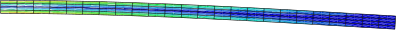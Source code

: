 <?xml version="1.0"?>
<!DOCTYPE ipe SYSTEM "ipe.dtd">
<ipe version="70005" creator="svgtoipe 20161209">
<ipestyle>
<layout paper="210 297" frame="210 297" origin="0 0" crop="no"/>
<opacity name="10%" value="0.10"/>
<opacity name="20%" value="0.20"/>
<opacity name="30%" value="0.30"/>
<opacity name="40%" value="0.40"/>
<opacity name="50%" value="0.50"/>
<opacity name="60%" value="0.60"/>
<opacity name="70%" value="0.70"/>
<opacity name="80%" value="0.80"/>
<opacity name="90%" value="0.90"/>
<pathstyle cap="0" join="0" fillrule="wind"/>
</ipestyle>
<page>
<group matrix="1 0 0 -1 0 297">
<group>
<group matrix="1 0 0 1 63.6101 -93.5443">
<path matrix="0.264583 0 0 0.264583 -42.5813 110.093" fill="0 0 0.811765">
600.11 344.31 m
588.92 343.64 l
589.05 341.4 l
h
</path>
<path matrix="0.264583 0 0 0.264583 -42.5813 110.093" fill="0 0 0.811765">
600.11 344.31 m
589.05 341.4 l
600.24 342.07 l
h
</path>
<path matrix="0.264583 0 0 0.264583 -42.5813 110.093" fill="0 0 0.811765">
600.24 342.07 m
589.05 341.4 l
589.19 339.16 l
h
</path>
<path matrix="0.264583 0 0 0.264583 -42.5813 110.093" fill="0 0 0.811765">
600.24 342.07 m
589.19 339.16 l
600.38 339.83 l
h
</path>
<path matrix="0.264583 0 0 0.264583 -42.5813 110.093" fill="0 0 0.811765">
611.43 342.74 m
600.24 342.07 l
600.38 339.83 l
h
</path>
<path matrix="0.264583 0 0 0.264583 -42.5813 110.093" fill="0 0 0.811765">
611.43 342.74 m
600.38 339.83 l
611.56 340.5 l
h
</path>
<path matrix="0.264583 0 0 0.264583 -42.5813 110.093" fill="0 0 0.811765">
611.3 344.98 m
600.11 344.31 l
600.24 342.07 l
h
</path>
<path matrix="0.264583 0 0 0.264583 -42.5813 110.093" fill="0 0 0.811765">
611.3 344.98 m
600.24 342.07 l
611.43 342.74 l
h
</path>
<path matrix="0.264583 0 0 0.264583 -42.5813 110.093" fill="0 0 0.811765">
577.73 342.97 m
566.54 342.3 l
566.67 340.07 l
h
</path>
<path matrix="0.264583 0 0 0.264583 -42.5813 110.093" fill="0 0 0.811765">
577.73 342.97 m
566.67 340.07 l
577.86 340.73 l
h
</path>
<path matrix="0.264583 0 0 0.264583 -42.5813 110.093" fill="0 0 0.811765">
577.86 340.73 m
566.67 340.07 l
566.81 337.83 l
h
</path>
<path matrix="0.264583 0 0 0.264583 -42.5813 110.093" fill="0 0 0.811765">
577.86 340.73 m
566.81 337.83 l
578 338.5 l
h
</path>
<path matrix="0.264583 0 0 0.264583 -42.5813 110.093" fill="0 0 0.811765">
589.05 341.4 m
577.86 340.73 l
578 338.5 l
h
</path>
<path matrix="0.264583 0 0 0.264583 -42.5813 110.093" fill="0 0 0.811765">
589.05 341.4 m
578 338.5 l
589.19 339.16 l
h
</path>
<path matrix="0.264583 0 0 0.264583 -42.5813 110.093" fill="0 0 0.811765">
588.92 343.64 m
577.73 342.97 l
577.86 340.73 l
h
</path>
<path matrix="0.264583 0 0 0.264583 -42.5813 110.093" fill="0 0 0.811765">
588.92 343.64 m
577.86 340.73 l
589.05 341.4 l
h
</path>
<path matrix="0.264583 0 0 0.264583 -42.5813 110.093" fill="0 0 0.811765">
555.35 341.64 m
544.16 340.98 l
544.29 338.74 l
h
</path>
<path matrix="0.264583 0 0 0.264583 -42.5813 110.093" fill="0 0 0.811765">
555.35 341.64 m
544.29 338.74 l
555.48 339.4 l
h
</path>
<path matrix="0.264583 0 0 0.264583 -42.5813 110.093" fill="0 0 0.811765">
544.3 338.64 m
551.37 338.32 l
555.48 339.4 l
h
</path>
<path matrix="0.264583 0 0 0.264583 -42.5813 110.093" fill="0 0.294118 0.811765">
544.42 336.5 m
551.37 338.32 l
544.3 338.64 l
h
</path>
<path matrix="0.264583 0 0 0.264583 -42.5813 110.093" fill="0 0.294118 0.811765">
555.57 337.9 m
551.37 338.32 l
544.42 336.5 l
h
</path>
<path matrix="0.264583 0 0 0.264583 -42.5813 110.093" fill="0 0 0.811765">
555.48 339.4 m
551.37 338.32 l
555.57 337.9 l
h
</path>
<path matrix="0.264583 0 0 0.264583 -42.5813 110.093" fill="0 0 0.811765">
555.57 337.9 m
566.67 340.07 l
555.48 339.4 l
h
</path>
<path matrix="0.264583 0 0 0.264583 -42.5813 110.093" fill="0 0 0.811765">
555.57 337.9 m
557.92 337.77 l
566.67 340.07 l
h
</path>
<path matrix="0.264583 0 0 0.264583 -42.5813 110.093" fill="0 0 0.811765">
557.92 337.77 m
566.81 337.83 l
566.67 340.07 l
h
</path>
<path matrix="0.264583 0 0 0.264583 -42.5813 110.093" fill="0 0 0.811765">
566.54 342.3 m
555.35 341.64 l
555.48 339.4 l
h
</path>
<path matrix="0.264583 0 0 0.264583 -42.5813 110.093" fill="0 0 0.811765">
566.54 342.3 m
555.48 339.4 l
566.67 340.07 l
h
</path>
<path matrix="0.264583 0 0 0.264583 -42.5813 110.093" fill="0 0 0.811765">
521.81 339.07 m
528.25 339.08 l
532.97 340.32 l
h
</path>
<path matrix="0.264583 0 0 0.264583 -42.5813 110.093" fill="0 0.294118 0.811765">
521.91 337.43 m
528.25 339.08 l
521.81 339.07 l
h
</path>
<path matrix="0.264583 0 0 0.264583 -42.5813 110.093" fill="0 0.294118 0.811765">
533.05 338.94 m
521.91 337.43 l
533.1 338.08 l
h
</path>
<path matrix="0.264583 0 0 0.264583 -42.5813 110.093" fill="0 0.294118 0.811765">
533.05 338.94 m
528.25 339.08 l
521.91 337.43 l
h
</path>
<path matrix="0.264583 0 0 0.264583 -42.5813 110.093" fill="0 0 0.811765">
532.97 340.32 m
528.25 339.08 l
533.05 338.94 l
h
</path>
<path matrix="0.264583 0 0 0.264583 -42.5813 110.093" fill="0 0.294118 0.811765">
533.1 338.08 m
521.91 337.43 l
522.04 335.19 l
h
</path>
<path matrix="0.264583 0 0 0.264583 -42.5813 110.093" fill="0 0.294118 0.811765">
533.1 338.08 m
522.04 335.19 l
533.23 335.84 l
h
</path>
<path matrix="0.264583 0 0 0.264583 -42.5813 110.093" fill="0 0.294118 0.811765">
544 338.66 m
533.1 338.08 l
533.23 335.84 l
h
</path>
<path matrix="0.264583 0 0 0.264583 -42.5813 110.093" fill="0 0.294118 0.811765">
544.3 338.64 m
533.23 335.84 l
544.42 336.5 l
h
</path>
<path matrix="0.264583 0 0 0.264583 -42.5813 110.093" fill="0 0.294118 0.811765">
544.3 338.64 m
544 338.66 l
533.23 335.84 l
h
</path>
<path matrix="0.264583 0 0 0.264583 -42.5813 110.093" fill="0 0 0.811765">
533.05 338.94 m
544.16 340.98 l
532.97 340.32 l
h
</path>
<path matrix="0.264583 0 0 0.264583 -42.5813 110.093" fill="0 0 0.811765">
533.05 338.94 m
536.5 338.97 l
544.16 340.98 l
h
</path>
<path matrix="0.264583 0 0 0.264583 -42.5813 110.093" fill="0 0.294118 0.811765">
533.1 338.08 m
536.5 338.97 l
533.05 338.94 l
h
</path>
<path matrix="0.264583 0 0 0.264583 -42.5813 110.093" fill="0 0 0.811765">
536.5 338.97 m
544.29 338.74 l
544.16 340.98 l
h
</path>
<path matrix="0.264583 0 0 0.264583 -42.5813 110.093" fill="0 0.294118 0.811765">
533.1 338.08 m
543.29 338.68 l
536.5 338.97 l
h
</path>
<path matrix="0.264583 0 0 0.264583 -42.5813 110.093" fill="0 0.294118 0.811765">
510.33 338.95 m
499.4 338.37 l
499.53 336.13 l
h
</path>
<path matrix="0.264583 0 0 0.264583 -42.5813 110.093" fill="0 0.294118 0.811765">
510.59 338.94 m
499.53 336.13 l
510.72 336.78 l
h
</path>
<path matrix="0.264583 0 0 0.264583 -42.5813 110.093" fill="0 0.294118 0.811765">
510.59 338.94 m
510.33 338.95 l
499.53 336.13 l
h
</path>
<path matrix="0.264583 0 0 0.264583 -42.5813 110.093" fill="0 0.294118 0.811765">
499.6 334.78 m
510.72 336.78 l
499.53 336.13 l
h
</path>
<path matrix="0.264583 0 0 0.264583 -42.5813 110.093" fill="0 0.294118 0.811765">
499.6 334.78 m
502.99 334.77 l
510.72 336.78 l
h
</path>
<path matrix="0.264583 0 0 0.264583 -42.5813 110.093" fill="0 0.588235 0.811765">
499.65 333.9 m
502.99 334.77 l
499.6 334.78 l
h
</path>
<path matrix="0.264583 0 0 0.264583 -42.5813 110.093" fill="0 0.294118 0.811765">
502.99 334.77 m
510.85 334.54 l
510.72 336.78 l
h
</path>
<path matrix="0.264583 0 0 0.264583 -42.5813 110.093" fill="0 0.588235 0.811765">
499.65 333.9 m
510.6 334.53 l
502.99 334.77 l
h
</path>
<path matrix="0.264583 0 0 0.264583 -42.5813 110.093" fill="0 0.294118 0.811765">
521.91 337.43 m
510.72 336.78 l
510.85 334.54 l
h
</path>
<path matrix="0.264583 0 0 0.264583 -42.5813 110.093" fill="0 0.294118 0.811765">
521.91 337.43 m
510.85 334.54 l
522.04 335.19 l
h
</path>
<path matrix="0.264583 0 0 0.264583 -42.5813 110.093" fill="0 0.294118 0.811765">
510.72 336.78 m
519.65 339.11 l
510.59 338.94 l
h
</path>
<path matrix="0.264583 0 0 0.264583 -42.5813 110.093" fill="0 0.294118 0.811765">
521.81 339.07 m
510.72 336.78 l
521.91 337.43 l
h
</path>
<path matrix="0.264583 0 0 0.264583 -42.5813 110.093" fill="0 0.294118 0.811765">
521.81 339.07 m
519.65 339.11 l
510.72 336.78 l
h
</path>
<path matrix="0.264583 0 0 0.264583 -42.5813 110.093" fill="0 0.294118 0.811765">
488.21 337.73 m
477.02 337.1 l
477.14 334.86 l
h
</path>
<path matrix="0.264583 0 0 0.264583 -42.5813 110.093" fill="0 0.294118 0.811765">
488.21 337.73 m
477.14 334.86 l
488.33 335.49 l
h
</path>
<path matrix="0.264583 0 0 0.264583 -42.5813 110.093" fill="0 0.588235 0.811765">
477.27 332.63 m
486.06 334.91 l
477.14 334.86 l
h
</path>
<path matrix="0.264583 0 0 0.264583 -42.5813 110.093" fill="0 0.588235 0.811765">
488.37 334.87 m
477.27 332.63 l
488.46 333.26 l
h
</path>
<path matrix="0.264583 0 0 0.264583 -42.5813 110.093" fill="0 0.588235 0.811765">
488.37 334.87 m
486.06 334.91 l
477.27 332.63 l
h
</path>
<path matrix="0.264583 0 0 0.264583 -42.5813 110.093" fill="0 0.294118 0.811765">
488.37 334.87 m
499.53 336.13 l
488.33 335.49 l
h
</path>
<path matrix="0.264583 0 0 0.264583 -42.5813 110.093" fill="0 0.294118 0.811765">
488.37 334.87 m
494.74 334.89 l
499.53 336.13 l
h
</path>
<path matrix="0.264583 0 0 0.264583 -42.5813 110.093" fill="0 0.588235 0.811765">
488.46 333.26 m
494.74 334.89 l
488.37 334.87 l
h
</path>
<path matrix="0.264583 0 0 0.264583 -42.5813 110.093" fill="0 0.588235 0.811765">
499.6 334.78 m
488.46 333.26 l
499.65 333.9 l
h
</path>
<path matrix="0.264583 0 0 0.264583 -42.5813 110.093" fill="0 0.588235 0.811765">
499.6 334.78 m
494.74 334.89 l
488.46 333.26 l
h
</path>
<path matrix="0.264583 0 0 0.264583 -42.5813 110.093" fill="0 0.294118 0.811765">
499.53 336.13 m
494.74 334.89 l
499.6 334.78 l
h
</path>
<path matrix="0.264583 0 0 0.264583 -42.5813 110.093" fill="0 0.294118 0.811765">
499.4 338.37 m
488.21 337.73 l
488.33 335.49 l
h
</path>
<path matrix="0.264583 0 0 0.264583 -42.5813 110.093" fill="0 0.294118 0.811765">
499.4 338.37 m
488.33 335.49 l
499.53 336.13 l
h
</path>
<path matrix="0.264583 0 0 0.264583 -42.5813 110.093" fill="0 0.294118 0.811765">
454.7 334.58 m
458.88 334.68 l
465.82 336.47 l
h
</path>
<path matrix="0.264583 0 0 0.264583 -42.5813 110.093" fill="0 0.588235 0.811765">
454.75 333.62 m
458.88 334.68 l
454.7 334.58 l
h
</path>
<path matrix="0.264583 0 0 0.264583 -42.5813 110.093" fill="0 0.588235 0.811765">
465.92 334.74 m
454.75 333.62 l
465.95 334.24 l
h
</path>
<path matrix="0.264583 0 0 0.264583 -42.5813 110.093" fill="0 0.588235 0.811765">
465.92 334.74 m
458.88 334.68 l
454.75 333.62 l
h
</path>
<path matrix="0.264583 0 0 0.264583 -42.5813 110.093" fill="0 0.294118 0.811765">
465.82 336.47 m
458.88 334.68 l
465.92 334.74 l
h
</path>
<path matrix="0.264583 0 0 0.264583 -42.5813 110.093" fill="0 0.588235 0.811765">
454.86 331.74 m
465.95 334.24 l
454.75 333.62 l
h
</path>
<path matrix="0.264583 0 0 0.264583 -42.5813 110.093" fill="0 0.588235 0.811765">
454.86 331.74 m
456.31 331.75 l
465.95 334.24 l
h
</path>
<path matrix="0.264583 0 0 0.264583 -42.5813 110.093" fill="0 0.588235 0.811765">
456.31 331.75 m
466.07 332 l
465.95 334.24 l
h
</path>
<path matrix="0.264583 0 0 0.264583 -42.5813 110.093" fill="0 0.588235 0.811765">
477.12 334.86 m
465.95 334.24 l
466.07 332 l
h
</path>
<path matrix="0.264583 0 0 0.264583 -42.5813 110.093" fill="0 0.588235 0.811765">
477.14 334.86 m
466.07 332 l
477.27 332.63 l
h
</path>
<path matrix="0.264583 0 0 0.264583 -42.5813 110.093" fill="0 0.294118 0.811765">
465.92 334.74 m
477.02 337.1 l
465.82 336.47 l
h
</path>
<path matrix="0.264583 0 0 0.264583 -42.5813 110.093" fill="0 0.294118 0.811765">
465.92 334.74 m
468.13 334.8 l
477.02 337.1 l
h
</path>
<path matrix="0.264583 0 0 0.264583 -42.5813 110.093" fill="0 0.588235 0.811765">
465.95 334.24 m
468.13 334.8 l
465.92 334.74 l
h
</path>
<path matrix="0.264583 0 0 0.264583 -42.5813 110.093" fill="0 0.294118 0.811765">
468.13 334.8 m
477.14 334.86 l
477.02 337.1 l
h
</path>
<path matrix="0.264583 0 0 0.264583 -42.5813 110.093" fill="0 0.588235 0.811765">
465.95 334.24 m
477 334.86 l
468.13 334.8 l
h
</path>
<path matrix="0.264583 0 0 0.264583 -42.5813 110.093" fill="0 0.294118 0.811765">
432.28 334.09 m
439.72 334.3 l
443.44 335.25 l
h
</path>
<path matrix="0.264583 0 0 0.264583 -42.5813 110.093" fill="0 0.588235 0.811765">
432.37 332.41 m
439.72 334.3 l
432.28 334.09 l
h
</path>
<path matrix="0.264583 0 0 0.264583 -42.5813 110.093" fill="0 0.588235 0.811765">
443.49 334.34 m
432.37 332.41 l
443.56 333.01 l
h
</path>
<path matrix="0.264583 0 0 0.264583 -42.5813 110.093" fill="0 0.588235 0.811765">
443.49 334.34 m
439.72 334.3 l
432.37 332.41 l
h
</path>
<path matrix="0.264583 0 0 0.264583 -42.5813 110.093" fill="0 0.294118 0.811765">
443.44 335.25 m
439.72 334.3 l
443.49 334.34 l
h
</path>
<path matrix="0.264583 0 0 0.264583 -42.5813 110.093" fill="0 0.588235 0.811765">
432.41 331.6 m
443.56 333.01 l
432.37 332.41 l
h
</path>
<path matrix="0.264583 0 0 0.264583 -42.5813 110.093" fill="0 0.588235 0.811765">
432.41 331.6 m
438.43 331.7 l
443.56 333.01 l
h
</path>
<path matrix="0.264583 0 0 0.264583 -42.5813 110.093" fill="0 0.811765 0.733333">
432.49 330.18 m
438.43 331.7 l
432.41 331.6 l
h
</path>
<path matrix="0.264583 0 0 0.264583 -42.5813 110.093" fill="0 0.811765 0.733333">
443.63 331.7 m
432.49 330.18 l
443.68 330.78 l
h
</path>
<path matrix="0.264583 0 0 0.264583 -42.5813 110.093" fill="0 0.811765 0.733333">
443.63 331.7 m
438.43 331.7 l
432.49 330.18 l
h
</path>
<path matrix="0.264583 0 0 0.264583 -42.5813 110.093" fill="0 0.588235 0.811765">
443.56 333.01 m
438.43 331.7 l
443.63 331.7 l
h
</path>
<path matrix="0.264583 0 0 0.264583 -42.5813 110.093" fill="0 0.588235 0.811765">
443.63 331.7 m
454.75 333.62 l
443.56 333.01 l
h
</path>
<path matrix="0.264583 0 0 0.264583 -42.5813 110.093" fill="0 0.588235 0.811765">
443.63 331.7 m
447.5 331.76 l
454.75 333.62 l
h
</path>
<path matrix="0.264583 0 0 0.264583 -42.5813 110.093" fill="0 0.811765 0.733333">
443.68 330.78 m
447.5 331.76 l
443.63 331.7 l
h
</path>
<path matrix="0.264583 0 0 0.264583 -42.5813 110.093" fill="0 0.811765 0.733333">
454.86 331.74 m
447.5 331.76 l
443.68 330.78 l
h
</path>
<path matrix="0.264583 0 0 0.264583 -42.5813 110.093" fill="0 0.588235 0.811765">
454.75 333.62 m
447.5 331.76 l
454.86 331.74 l
h
</path>
<path matrix="0.264583 0 0 0.264583 -42.5813 110.093" fill="0 0.294118 0.811765">
443.49 334.34 m
449.43 334.52 l
454.63 335.86 l
h
</path>
<path matrix="0.264583 0 0 0.264583 -42.5813 110.093" fill="0 0.588235 0.811765">
443.56 333.01 m
449.43 334.52 l
443.49 334.34 l
h
</path>
<path matrix="0.264583 0 0 0.264583 -42.5813 110.093" fill="0 0.588235 0.811765">
454.7 334.58 m
443.56 333.01 l
454.75 333.62 l
h
</path>
<path matrix="0.264583 0 0 0.264583 -42.5813 110.093" fill="0 0.588235 0.811765">
454.7 334.58 m
449.43 334.52 l
443.56 333.01 l
h
</path>
<path matrix="0.264583 0 0 0.264583 -42.5813 110.093" fill="0 0.588235 0.811765">
419.92 333.77 m
409.86 333.47 l
409.98 331.27 l
h
</path>
<path matrix="0.264583 0 0 0.264583 -42.5813 110.093" fill="0 0.588235 0.811765">
410.1 331.27 m
421.07 333.79 l
419.92 333.77 l
h
</path>
<path matrix="0.264583 0 0 0.264583 -42.5813 110.093" fill="0 0.588235 0.811765">
410.1 331.27 m
421.17 331.82 l
421.07 333.79 l
h
</path>
<path matrix="0.264583 0 0 0.264583 -42.5813 110.093" fill="0 0.811765 0.733333">
419.69 331.44 m
409.98 331.24 l
410.09 329.06 l
h
</path>
<path matrix="0.264583 0 0 0.264583 -42.5813 110.093" fill="0 0.588235 0.811765">
421.17 331.82 m
410.79 331.28 l
419.69 331.44 l
h
</path>
<path matrix="0.264583 0 0 0.264583 -42.5813 110.093" fill="0 0.811765 0.733333">
410.34 329.07 m
421.19 331.45 l
419.69 331.44 l
h
</path>
<path matrix="0.264583 0 0 0.264583 -42.5813 110.093" fill="0 0.811765 0.733333">
410.34 329.07 m
421.29 329.58 l
421.19 331.45 l
h
</path>
<path matrix="0.264583 0 0 0.264583 -42.5813 110.093" fill="0 0.811765 0.733333">
421.29 329.58 m
429.16 331.59 l
421.19 331.45 l
h
</path>
<path matrix="0.264583 0 0 0.264583 -42.5813 110.093" fill="0 0.811765 0.733333">
432.41 331.6 m
421.29 329.58 l
432.49 330.18 l
h
</path>
<path matrix="0.264583 0 0 0.264583 -42.5813 110.093" fill="0 0.811765 0.733333">
432.41 331.6 m
429.16 331.59 l
421.29 329.58 l
h
</path>
<path matrix="0.264583 0 0 0.264583 -42.5813 110.093" fill="0 0.588235 0.811765">
421.17 331.82 m
429.94 334.06 l
421.07 333.79 l
h
</path>
<path matrix="0.264583 0 0 0.264583 -42.5813 110.093" fill="0 0.588235 0.811765">
432.28 334.09 m
421.17 331.82 l
432.37 332.41 l
h
</path>
<path matrix="0.264583 0 0 0.264583 -42.5813 110.093" fill="0 0.588235 0.811765">
432.28 334.09 m
429.94 334.06 l
421.17 331.82 l
h
</path>
<path matrix="0.264583 0 0 0.264583 -42.5813 110.093" fill="0 0.588235 0.811765">
387.55 330.81 m
398.67 332.9 l
387.48 332.34 l
h
</path>
<path matrix="0.264583 0 0 0.264583 -42.5813 110.093" fill="0 0.588235 0.811765">
387.55 330.81 m
390.72 330.9 l
398.67 332.9 l
h
</path>
<path matrix="0.264583 0 0 0.264583 -42.5813 110.093" fill="0 0.811765 0.733333">
387.59 330.11 m
390.72 330.9 l
387.55 330.81 l
h
</path>
<path matrix="0.264583 0 0 0.264583 -42.5813 110.093" fill="0 0.811765 0.733333">
398.76 331.04 m
387.59 330.11 l
398.78 330.67 l
h
</path>
<path matrix="0.264583 0 0 0.264583 -42.5813 110.093" fill="0 0.811765 0.733333">
398.76 331.04 m
390.72 330.9 l
387.59 330.11 l
h
</path>
<path matrix="0.264583 0 0 0.264583 -42.5813 110.093" fill="0 0.588235 0.811765">
398.67 332.9 m
390.72 330.9 l
398.76 331.04 l
h
</path>
<path matrix="0.264583 0 0 0.264583 -42.5813 110.093" fill="0 0.811765 0.733333">
387.65 328.82 m
398.78 330.67 l
387.59 330.11 l
h
</path>
<path matrix="0.264583 0 0 0.264583 -42.5813 110.093" fill="0 0.811765 0.733333">
387.65 328.82 m
391.78 328.9 l
398.78 330.67 l
h
</path>
<path matrix="0.264583 0 0 0.264583 -42.5813 110.093" fill="0 0.811765 0.443137">
387.7 327.87 m
391.78 328.9 l
387.65 328.82 l
h
</path>
<path matrix="0.264583 0 0 0.264583 -42.5813 110.093" fill="0 0.811765 0.443137">
398.87 328.96 m
391.78 328.9 l
387.7 327.87 l
h
</path>
<path matrix="0.264583 0 0 0.264583 -42.5813 110.093" fill="0 0.811765 0.733333">
398.78 330.67 m
391.78 328.9 l
398.87 328.96 l
h
</path>
<path matrix="0.264583 0 0 0.264583 -42.5813 110.093" fill="0 0.811765 0.733333">
398.87 328.96 m
409.98 331.24 l
398.78 330.67 l
h
</path>
<path matrix="0.264583 0 0 0.264583 -42.5813 110.093" fill="0 0.811765 0.733333">
398.87 328.96 m
401.15 329 l
409.98 331.24 l
h
</path>
<path matrix="0.264583 0 0 0.264583 -42.5813 110.093" fill="0 0.811765 0.733333">
409.98 331.24 m
401.15 329 l
410.09 329.06 l
h
</path>
<path matrix="0.264583 0 0 0.264583 -42.5813 110.093" fill="0 0.588235 0.811765">
398.76 331.04 m
409.86 333.47 l
398.67 332.9 l
h
</path>
<path matrix="0.264583 0 0 0.264583 -42.5813 110.093" fill="0 0.588235 0.811765">
398.76 331.04 m
400.48 331.1 l
409.86 333.47 l
h
</path>
<path matrix="0.264583 0 0 0.264583 -42.5813 110.093" fill="0 0.588235 0.811765">
409.86 333.47 m
400.48 331.1 l
409.98 331.27 l
h
</path>
<path matrix="0.264583 0 0 0.264583 -42.5813 110.093" fill="0 0.588235 0.811765">
365.14 330.27 m
376.28 331.8 l
365.09 331.26 l
h
</path>
<path matrix="0.264583 0 0 0.264583 -42.5813 110.093" fill="0 0.588235 0.811765">
365.14 330.27 m
370.84 330.44 l
376.28 331.8 l
h
</path>
<path matrix="0.264583 0 0 0.264583 -42.5813 110.093" fill="0 0.811765 0.733333">
365.2 329.02 m
370.84 330.44 l
365.14 330.27 l
h
</path>
<path matrix="0.264583 0 0 0.264583 -42.5813 110.093" fill="0 0.811765 0.733333">
376.34 330.54 m
365.2 329.02 l
376.39 329.56 l
h
</path>
<path matrix="0.264583 0 0 0.264583 -42.5813 110.093" fill="0 0.811765 0.733333">
376.34 330.54 m
370.84 330.44 l
365.2 329.02 l
h
</path>
<path matrix="0.264583 0 0 0.264583 -42.5813 110.093" fill="0 0.588235 0.811765">
376.28 331.8 m
370.84 330.44 l
376.34 330.54 l
h
</path>
<path matrix="0.264583 0 0 0.264583 -42.5813 110.093" fill="0 0.811765 0.733333">
365.22 328.46 m
376.39 329.56 l
365.2 329.02 l
h
</path>
<path matrix="0.264583 0 0 0.264583 -42.5813 110.093" fill="0 0.811765 0.443137">
365.3 326.79 m
372.61 328.61 l
365.22 328.46 l
h
</path>
<path matrix="0.264583 0 0 0.264583 -42.5813 110.093" fill="0 0.811765 0.443137">
376.44 328.65 m
365.3 326.79 l
376.5 327.32 l
h
</path>
<path matrix="0.264583 0 0 0.264583 -42.5813 110.093" fill="0 0.811765 0.443137">
376.44 328.65 m
372.61 328.61 l
365.3 326.79 l
h
</path>
<path matrix="0.264583 0 0 0.264583 -42.5813 110.093" fill="0 0.811765 0.733333">
376.44 328.65 m
387.59 330.11 l
376.39 329.56 l
h
</path>
<path matrix="0.264583 0 0 0.264583 -42.5813 110.093" fill="0 0.811765 0.733333">
376.44 328.65 m
382.26 328.77 l
387.59 330.11 l
h
</path>
<path matrix="0.264583 0 0 0.264583 -42.5813 110.093" fill="0 0.811765 0.443137">
376.5 327.32 m
382.26 328.77 l
376.44 328.65 l
h
</path>
<path matrix="0.264583 0 0 0.264583 -42.5813 110.093" fill="0 0.811765 0.443137">
387.65 328.82 m
376.5 327.32 l
387.7 327.87 l
h
</path>
<path matrix="0.264583 0 0 0.264583 -42.5813 110.093" fill="0 0.811765 0.443137">
387.65 328.82 m
382.26 328.77 l
376.5 327.32 l
h
</path>
<path matrix="0.264583 0 0 0.264583 -42.5813 110.093" fill="0 0.811765 0.733333">
387.59 330.11 m
382.26 328.77 l
387.65 328.82 l
h
</path>
<path matrix="0.264583 0 0 0.264583 -42.5813 110.093" fill="0 0.588235 0.811765">
376.34 330.54 m
380.84 330.68 l
387.48 332.34 l
h
</path>
<path matrix="0.264583 0 0 0.264583 -42.5813 110.093" fill="0 0.811765 0.733333">
376.39 329.56 m
380.84 330.68 l
376.34 330.54 l
h
</path>
<path matrix="0.264583 0 0 0.264583 -42.5813 110.093" fill="0 0.811765 0.733333">
387.55 330.81 m
376.39 329.56 l
387.59 330.11 l
h
</path>
<path matrix="0.264583 0 0 0.264583 -42.5813 110.093" fill="0 0.811765 0.733333">
387.55 330.81 m
380.84 330.68 l
376.39 329.56 l
h
</path>
<path matrix="0.264583 0 0 0.264583 -42.5813 110.093" fill="0 0.588235 0.811765">
387.48 332.34 m
380.84 330.68 l
387.55 330.81 l
h
</path>
<path matrix="0.264583 0 0 0.264583 -42.5813 110.093" fill="0 0.811765 0.733333">
342.8 328.04 m
350.57 329.92 l
342.73 329.69 l
h
</path>
<path matrix="0.264583 0 0 0.264583 -42.5813 110.093" fill="0 0.811765 0.733333">
343.01 328.04 m
353.93 329.98 l
350.57 329.92 l
h
</path>
<path matrix="0.264583 0 0 0.264583 -42.5813 110.093" fill="0 0.811765 0.733333">
343.01 328.04 m
354 328.5 l
353.93 329.98 l
h
</path>
<path matrix="0.264583 0 0 0.264583 -42.5813 110.093" fill="0 0.811765 0.443137">
352.96 328.24 m
342.87 326.38 l
345.67 326.44 l
h
</path>
<path matrix="0.264583 0 0 0.264583 -42.5813 110.093" fill="0 0.811765 0.443137">
352.96 328.24 m
342.8 327.99 l
342.87 326.38 l
h
</path>
<path matrix="0.264583 0 0 0.264583 -42.5813 110.093" fill="0 0.811765 0.733333">
354 328.5 m
344.61 328.07 l
352.96 328.24 l
h
</path>
<path matrix="0.264583 0 0 0.264583 -42.5813 110.093" fill="0 0.811765 0.145098">
354.09 326.53 m
345.67 326.44 l
342.9 325.76 l
h
</path>
<path matrix="0.264583 0 0 0.264583 -42.5813 110.093" fill="0 0.811765 0.443137">
354.01 328.25 m
345.67 326.44 l
354.09 326.53 l
h
</path>
<path matrix="0.264583 0 0 0.264583 -42.5813 110.093" fill="0 0.811765 0.733333">
354.01 328.25 m
365.2 329.02 l
354 328.5 l
h
</path>
<path matrix="0.264583 0 0 0.264583 -42.5813 110.093" fill="0 0.811765 0.733333">
354.01 328.25 m
362.84 328.44 l
365.2 329.02 l
h
</path>
<path matrix="0.264583 0 0 0.264583 -42.5813 110.093" fill="0 0.811765 0.443137">
354.09 326.53 m
362.84 328.44 l
354.01 328.25 l
h
</path>
<path matrix="0.264583 0 0 0.264583 -42.5813 110.093" fill="0 0.811765 0.443137">
354.09 326.53 m
355.27 326.56 l
362.84 328.44 l
h
</path>
<path matrix="0.264583 0 0 0.264583 -42.5813 110.093" fill="0 0.811765 0.443137">
355.27 326.56 m
365.22 328.46 l
362.84 328.44 l
h
</path>
<path matrix="0.264583 0 0 0.264583 -42.5813 110.093" fill="0 0.811765 0.443137">
355.27 326.56 m
365.3 326.79 l
365.22 328.46 l
h
</path>
<path matrix="0.264583 0 0 0.264583 -42.5813 110.093" fill="0 0.588235 0.811765">
353.93 329.98 m
360.77 330.18 l
365.09 331.26 l
h
</path>
<path matrix="0.264583 0 0 0.264583 -42.5813 110.093" fill="0 0.811765 0.733333">
354 328.5 m
360.77 330.18 l
353.93 329.98 l
h
</path>
<path matrix="0.264583 0 0 0.264583 -42.5813 110.093" fill="0 0.811765 0.733333">
365.14 330.27 m
354 328.5 l
365.2 329.02 l
h
</path>
<path matrix="0.264583 0 0 0.264583 -42.5813 110.093" fill="0 0.811765 0.733333">
365.14 330.27 m
360.77 330.18 l
354 328.5 l
h
</path>
<path matrix="0.264583 0 0 0.264583 -42.5813 110.093" fill="0 0.588235 0.811765">
365.09 331.26 m
360.77 330.18 l
365.14 330.27 l
h
</path>
<path matrix="0.264583 0 0 0.264583 -42.5813 110.093" fill="0 0.811765 0.733333">
320.38 327.57 m
330.01 329.36 l
320.32 329.1 l
h
</path>
<path matrix="0.264583 0 0 0.264583 -42.5813 110.093" fill="0 0.811765 0.733333">
320.38 327.57 m
322.98 327.64 l
330.01 329.36 l
h
</path>
<path matrix="0.264583 0 0 0.264583 -42.5813 110.093" fill="0 0.811765 0.443137">
320.41 327.01 m
322.98 327.64 l
320.38 327.57 l
h
</path>
<path matrix="0.264583 0 0 0.264583 -42.5813 110.093" fill="0 0.811765 0.443137">
331.59 327.81 m
320.41 327.01 l
331.6 327.5 l
h
</path>
<path matrix="0.264583 0 0 0.264583 -42.5813 110.093" fill="0 0.811765 0.443137">
331.59 327.81 m
322.98 327.64 l
320.41 327.01 l
h
</path>
<path matrix="0.264583 0 0 0.264583 -42.5813 110.093" fill="0 0.811765 0.733333">
331.52 329.39 m
322.98 327.64 l
331.59 327.81 l
h
</path>
<path matrix="0.264583 0 0 0.264583 -42.5813 110.093" fill="0 0.811765 0.733333">
331.52 329.39 m
330.01 329.36 l
322.98 327.64 l
h
</path>
<path matrix="0.264583 0 0 0.264583 -42.5813 110.093" fill="0 0.811765 0.443137">
320.45 326.05 m
331.6 327.5 l
320.41 327.01 l
h
</path>
<path matrix="0.264583 0 0 0.264583 -42.5813 110.093" fill="0 0.811765 0.443137">
320.45 326.05 m
326.15 326.16 l
331.6 327.5 l
h
</path>
<path matrix="0.264583 0 0 0.264583 -42.5813 110.093" fill="0 0.811765 0.145098">
320.5 324.78 m
326.15 326.16 l
320.45 326.05 l
h
</path>
<path matrix="0.264583 0 0 0.264583 -42.5813 110.093" fill="0 0.811765 0.145098">
331.66 326.22 m
326.15 326.16 l
320.5 324.78 l
h
</path>
<path matrix="0.264583 0 0 0.264583 -42.5813 110.093" fill="0 0.811765 0.443137">
331.6 327.5 m
326.15 326.16 l
331.66 326.22 l
h
</path>
<path matrix="0.264583 0 0 0.264583 -42.5813 110.093" fill="0 0.811765 0.443137">
331.66 326.22 m
342.8 327.99 l
331.6 327.5 l
h
</path>
<path matrix="0.264583 0 0 0.264583 -42.5813 110.093" fill="0 0.811765 0.443137">
331.66 326.22 m
335.96 326.31 l
342.8 327.99 l
h
</path>
<path matrix="0.264583 0 0 0.264583 -42.5813 110.093" fill="0 0.811765 0.443137">
342.8 327.99 m
335.96 326.31 l
342.87 326.38 l
h
</path>
<path matrix="0.264583 0 0 0.264583 -42.5813 110.093" fill="0 0.811765 0.733333">
331.59 327.81 m
340.35 329.65 l
331.52 329.39 l
h
</path>
<path matrix="0.264583 0 0 0.264583 -42.5813 110.093" fill="0 0.811765 0.733333">
331.59 327.81 m
333.03 327.85 l
340.35 329.65 l
h
</path>
<path matrix="0.264583 0 0 0.264583 -42.5813 110.093" fill="0 0.811765 0.733333">
342.73 329.69 m
333.03 327.85 l
342.8 328.04 l
h
</path>
<path matrix="0.264583 0 0 0.264583 -42.5813 110.093" fill="0 0.811765 0.733333">
342.73 329.69 m
340.35 329.65 l
333.03 327.85 l
h
</path>
<path matrix="0.264583 0 0 0.264583 -42.5813 110.093" fill="0 0.811765 0.733333">
297.97 327.1 m
309.12 328.78 l
297.92 328.33 l
h
</path>
<path matrix="0.264583 0 0 0.264583 -42.5813 110.093" fill="0 0.811765 0.733333">
297.97 327.1 m
302.63 327.22 l
309.12 328.78 l
h
</path>
<path matrix="0.264583 0 0 0.264583 -42.5813 110.093" fill="0 0.811765 0.443137">
298.01 326.1 m
302.63 327.22 l
297.97 327.1 l
h
</path>
<path matrix="0.264583 0 0 0.264583 -42.5813 110.093" fill="0 0.811765 0.443137">
309.18 327.33 m
298.01 326.1 l
309.21 326.55 l
h
</path>
<path matrix="0.264583 0 0 0.264583 -42.5813 110.093" fill="0 0.811765 0.443137">
309.18 327.33 m
302.63 327.22 l
298.01 326.1 l
h
</path>
<path matrix="0.264583 0 0 0.264583 -42.5813 110.093" fill="0 0.811765 0.733333">
309.12 328.78 m
302.63 327.22 l
309.18 327.33 l
h
</path>
<path matrix="0.264583 0 0 0.264583 -42.5813 110.093" fill="0 0.811765 0.443137">
298.03 325.68 m
306.25 325.83 l
309.21 326.55 l
h
</path>
<path matrix="0.264583 0 0 0.264583 -42.5813 110.093" fill="0 0.811765 0.145098">
298.08 324.26 m
306.25 325.83 l
298.03 325.68 l
h
</path>
<path matrix="0.264583 0 0 0.264583 -42.5813 110.093" fill="0 0.811765 0.145098">
298.08 324.26 m
299.9 324.3 l
306.25 325.83 l
h
</path>
<path matrix="0.264583 0 0 0.264583 -42.5813 110.093" fill="0 0.811765 0.145098">
309.24 325.86 m
299.9 324.3 l
309.3 324.4 l
h
</path>
<path matrix="0.264583 0 0 0.264583 -42.5813 110.093" fill="0 0.811765 0.145098">
309.24 325.86 m
306.25 325.83 l
299.9 324.3 l
h
</path>
<path matrix="0.264583 0 0 0.264583 -42.5813 110.093" fill="0 0.811765 0.443137">
309.24 325.86 m
320.41 327.01 l
309.21 326.55 l
h
</path>
<path matrix="0.264583 0 0 0.264583 -42.5813 110.093" fill="0 0.811765 0.443137">
309.24 325.86 m
316.24 326 l
320.41 327.01 l
h
</path>
<path matrix="0.264583 0 0 0.264583 -42.5813 110.093" fill="0 0.811765 0.145098">
309.3 324.4 m
316.24 326 l
309.24 325.86 l
h
</path>
<path matrix="0.264583 0 0 0.264583 -42.5813 110.093" fill="0 0.811765 0.443137">
316.24 326 m
320.45 326.05 l
320.41 327.01 l
h
</path>
<path matrix="0.264583 0 0 0.264583 -42.5813 110.093" fill="0 0.811765 0.145098">
309.68 324.4 m
320.45 326.05 l
316.24 326 l
h
</path>
<path matrix="0.264583 0 0 0.264583 -42.5813 110.093" fill="0 0.811765 0.145098">
309.68 324.4 m
320.5 324.78 l
320.45 326.05 l
h
</path>
<path matrix="0.264583 0 0 0.264583 -42.5813 110.093" fill="0 0.811765 0.733333">
319.65 329.09 m
309.18 327.33 l
312.84 327.43 l
h
</path>
<path matrix="0.264583 0 0 0.264583 -42.5813 110.093" fill="0 0.811765 0.733333">
319.65 329.09 m
309.12 328.78 l
309.18 327.33 l
h
</path>
<path matrix="0.264583 0 0 0.264583 -42.5813 110.093" fill="0 0.811765 0.443137">
320.38 327.57 m
309.21 326.55 l
320.41 327.01 l
h
</path>
<path matrix="0.264583 0 0 0.264583 -42.5813 110.093" fill="0 0.811765 0.443137">
320.38 327.57 m
312.84 327.43 l
309.21 326.55 l
h
</path>
<path matrix="0.264583 0 0 0.264583 -42.5813 110.093" fill="0 0.811765 0.733333">
320.32 329.1 m
312.84 327.43 l
320.38 327.57 l
h
</path>
<path matrix="0.264583 0 0 0.264583 -42.5813 110.093" fill="0 0.811765 0.733333">
320.32 329.1 m
319.65 329.09 l
312.84 327.43 l
h
</path>
<path matrix="0.264583 0 0 0.264583 -42.5813 110.093" fill="0 0.811765 0.443137">
275.61 325.3 m
282.03 326.78 l
275.56 326.63 l
h
</path>
<path matrix="0.264583 0 0 0.264583 -42.5813 110.093" fill="0 0.811765 0.443137">
275.61 325.3 m
275.88 325.31 l
282.03 326.78 l
h
</path>
<path matrix="0.264583 0 0 0.264583 -42.5813 110.093" fill="0 0.811765 0.443137">
275.88 325.31 m
286.77 326.86 l
282.03 326.78 l
h
</path>
<path matrix="0.264583 0 0 0.264583 -42.5813 110.093" fill="0 0.811765 0.443137">
275.88 325.31 m
286.81 325.66 l
286.77 326.86 l
h
</path>
<path matrix="0.264583 0 0 0.264583 -42.5813 110.093" fill="0 0.811765 0.443137">
275.88 325.31 m
278.43 325.35 l
286.81 325.66 l
h
</path>
<path matrix="0.264583 0 0 0.264583 -42.5813 110.093" fill="0 0.811765 0.145098">
286.05 325.48 m
275.66 323.98 l
280.08 324.06 l
h
</path>
<path matrix="0.264583 0 0 0.264583 -42.5813 110.093" fill="0 0.811765 0.145098">
286.05 325.48 m
275.61 325.25 l
275.66 323.98 l
h
</path>
<path matrix="0.264583 0 0 0.264583 -42.5813 110.093" fill="0 0.811765 0.443137">
286.81 325.66 m
278.43 325.35 l
286.05 325.48 l
h
</path>
<path matrix="0.264583 0 0 0.264583 -42.5813 110.093" fill="0 0.811765 0.145098">
286.82 325.49 m
280.08 324.06 l
286.87 324.12 l
h
</path>
<path matrix="0.264583 0 0 0.264583 -42.5813 110.093" fill="0 0.811765 0.145098">
286.82 325.49 m
286.05 325.48 l
280.08 324.06 l
h
</path>
<path matrix="0.264583 0 0 0.264583 -42.5813 110.093" fill="0 0.811765 0.145098">
286.87 324.12 m
296.19 325.66 l
286.82 325.49 l
h
</path>
<path matrix="0.264583 0 0 0.264583 -42.5813 110.093" fill="0 0.811765 0.145098">
286.87 324.12 m
290.03 324.18 l
296.19 325.66 l
h
</path>
<path matrix="0.264583 0 0 0.264583 -42.5813 110.093" fill="0 0.811765 0.145098">
298.03 325.68 m
290.03 324.18 l
298.08 324.26 l
h
</path>
<path matrix="0.264583 0 0 0.264583 -42.5813 110.093" fill="0 0.811765 0.145098">
298.03 325.68 m
296.19 325.66 l
290.03 324.18 l
h
</path>
<path matrix="0.264583 0 0 0.264583 -42.5813 110.093" fill="0 0.811765 0.733333">
286.77 326.86 m
292.37 327 l
297.92 328.33 l
h
</path>
<path matrix="0.264583 0 0 0.264583 -42.5813 110.093" fill="0 0.811765 0.443137">
286.81 325.66 m
292.37 327 l
286.77 326.86 l
h
</path>
<path matrix="0.264583 0 0 0.264583 -42.5813 110.093" fill="0 0.811765 0.443137">
297.97 327.1 m
286.81 325.66 l
298.01 326.1 l
h
</path>
<path matrix="0.264583 0 0 0.264583 -42.5813 110.093" fill="0 0.811765 0.443137">
297.97 327.1 m
292.37 327 l
286.81 325.66 l
h
</path>
<path matrix="0.264583 0 0 0.264583 -42.5813 110.093" fill="0 0.811765 0.733333">
297.92 328.33 m
292.37 327 l
297.97 327.1 l
h
</path>
<path matrix="0.264583 0 0 0.264583 -42.5813 110.093" fill="0 0.811765 0.733333">
253.16 326.18 m
261.22 326.35 l
264.34 327.08 l
h
</path>
<path matrix="0.264583 0 0 0.264583 -42.5813 110.093" fill="0 0.811765 0.443137">
253.2 324.94 m
261.22 326.35 l
253.16 326.18 l
h
</path>
<path matrix="0.264583 0 0 0.264583 -42.5813 110.093" fill="0 0.811765 0.443137">
253.2 324.94 m
255.42 324.99 l
261.22 326.35 l
h
</path>
<path matrix="0.264583 0 0 0.264583 -42.5813 110.093" fill="0 0.811765 0.443137">
264.36 326.4 m
255.42 324.99 l
264.4 325.12 l
h
</path>
<path matrix="0.264583 0 0 0.264583 -42.5813 110.093" fill="0 0.811765 0.443137">
264.36 326.4 m
261.22 326.35 l
255.42 324.99 l
h
</path>
<path matrix="0.264583 0 0 0.264583 -42.5813 110.093" fill="0 0.811765 0.733333">
264.34 327.08 m
261.22 326.35 l
264.36 326.4 l
h
</path>
<path matrix="0.264583 0 0 0.264583 -42.5813 110.093" fill="0 0.811765 0.145098">
253.24 323.7 m
264.41 324.85 l
253.21 324.47 l
h
</path>
<path matrix="0.264583 0 0 0.264583 -42.5813 110.093" fill="0 0.811765 0.145098">
253.24 323.7 m
259.97 323.8 l
264.41 324.85 l
h
</path>
<path matrix="0.264583 0 0 0.264583 -42.5813 110.093" fill="0.145098 0.811765 0">
253.28 322.46 m
259.97 323.8 l
253.24 323.7 l
h
</path>
<path matrix="0.264583 0 0 0.264583 -42.5813 110.093" fill="0.145098 0.811765 0">
253.28 322.46 m
254.33 322.48 l
259.97 323.8 l
h
</path>
<path matrix="0.264583 0 0 0.264583 -42.5813 110.093" fill="0 0.811765 0.145098">
259.97 323.8 m
264.45 323.84 l
264.41 324.85 l
h
</path>
<path matrix="0.264583 0 0 0.264583 -42.5813 110.093" fill="0.145098 0.811765 0">
254.33 322.48 m
264.45 323.84 l
259.97 323.8 l
h
</path>
<path matrix="0.264583 0 0 0.264583 -42.5813 110.093" fill="0.145098 0.811765 0">
254.33 322.48 m
264.49 322.61 l
264.45 323.84 l
h
</path>
<path matrix="0.264583 0 0 0.264583 -42.5813 110.093" fill="0 0.811765 0.145098">
264.45 323.84 m
275.61 325.25 l
264.41 324.85 l
h
</path>
<path matrix="0.264583 0 0 0.264583 -42.5813 110.093" fill="0 0.811765 0.145098">
264.45 323.84 m
270.06 323.93 l
275.61 325.25 l
h
</path>
<path matrix="0.264583 0 0 0.264583 -42.5813 110.093" fill="0.145098 0.811765 0">
264.49 322.61 m
270.06 323.93 l
264.45 323.84 l
h
</path>
<path matrix="0.264583 0 0 0.264583 -42.5813 110.093" fill="0.145098 0.811765 0">
275.66 323.98 m
270.06 323.93 l
264.49 322.61 l
h
</path>
<path matrix="0.264583 0 0 0.264583 -42.5813 110.093" fill="0 0.811765 0.145098">
275.61 325.25 m
270.06 323.93 l
275.66 323.98 l
h
</path>
<path matrix="0.264583 0 0 0.264583 -42.5813 110.093" fill="0 0.811765 0.733333">
264.36 326.4 m
275.53 327.48 l
264.34 327.08 l
h
</path>
<path matrix="0.264583 0 0 0.264583 -42.5813 110.093" fill="0 0.811765 0.733333">
264.36 326.4 m
271.66 326.57 l
275.53 327.48 l
h
</path>
<path matrix="0.264583 0 0 0.264583 -42.5813 110.093" fill="0 0.811765 0.443137">
264.4 325.12 m
271.66 326.57 l
264.36 326.4 l
h
</path>
<path matrix="0.264583 0 0 0.264583 -42.5813 110.093" fill="0 0.811765 0.443137">
264.4 325.12 m
265.68 325.15 l
271.66 326.57 l
h
</path>
<path matrix="0.264583 0 0 0.264583 -42.5813 110.093" fill="0 0.811765 0.443137">
275.56 326.63 m
265.68 325.15 l
275.61 325.3 l
h
</path>
<path matrix="0.264583 0 0 0.264583 -42.5813 110.093" fill="0 0.811765 0.443137">
275.56 326.63 m
271.66 326.57 l
265.68 325.15 l
h
</path>
<path matrix="0.264583 0 0 0.264583 -42.5813 110.093" fill="0 0.811765 0.443137">
230.79 324.6 m
240.24 325.94 l
230.75 325.77 l
h
</path>
<path matrix="0.264583 0 0 0.264583 -42.5813 110.093" fill="0 0.811765 0.443137">
230.79 324.6 m
234.76 324.67 l
240.24 325.94 l
h
</path>
<path matrix="0.264583 0 0 0.264583 -42.5813 110.093" fill="0 0.811765 0.145098">
230.81 323.76 m
234.76 324.67 l
230.79 324.6 l
h
</path>
<path matrix="0.264583 0 0 0.264583 -42.5813 110.093" fill="0 0.811765 0.145098">
241.99 324.76 m
230.81 323.76 l
242.01 324.1 l
h
</path>
<path matrix="0.264583 0 0 0.264583 -42.5813 110.093" fill="0 0.811765 0.145098">
241.99 324.76 m
234.76 324.67 l
230.81 323.76 l
h
</path>
<path matrix="0.264583 0 0 0.264583 -42.5813 110.093" fill="0 0.811765 0.443137">
241.96 325.97 m
234.76 324.67 l
241.99 324.76 l
h
</path>
<path matrix="0.264583 0 0 0.264583 -42.5813 110.093" fill="0 0.811765 0.443137">
241.96 325.97 m
240.24 325.94 l
234.76 324.67 l
h
</path>
<path matrix="0.264583 0 0 0.264583 -42.5813 110.093" fill="0 0.811765 0.145098">
230.82 323.43 m
242.01 324.1 l
230.81 323.76 l
h
</path>
<path matrix="0.264583 0 0 0.264583 -42.5813 110.093" fill="0 0.811765 0.145098">
230.82 323.43 m
239.61 323.55 l
242.01 324.1 l
h
</path>
<path matrix="0.264583 0 0 0.264583 -42.5813 110.093" fill="0.145098 0.811765 0">
230.86 322.27 m
239.61 323.55 l
230.82 323.43 l
h
</path>
<path matrix="0.264583 0 0 0.264583 -42.5813 110.093" fill="0.145098 0.811765 0">
230.86 322.27 m
234.28 322.31 l
239.61 323.55 l
h
</path>
<path matrix="0.264583 0 0 0.264583 -42.5813 110.093" fill="0.145098 0.811765 0">
242.03 323.56 m
234.28 322.31 l
242.07 322.36 l
h
</path>
<path matrix="0.264583 0 0 0.264583 -42.5813 110.093" fill="0.145098 0.811765 0">
242.03 323.56 m
239.61 323.55 l
234.28 322.31 l
h
</path>
<path matrix="0.264583 0 0 0.264583 -42.5813 110.093" fill="0.145098 0.811765 0">
242.07 322.36 m
249.82 323.67 l
242.03 323.56 l
h
</path>
<path matrix="0.264583 0 0 0.264583 -42.5813 110.093" fill="0.145098 0.811765 0">
242.07 322.36 m
244.34 322.39 l
249.82 323.67 l
h
</path>
<path matrix="0.264583 0 0 0.264583 -42.5813 110.093" fill="0.145098 0.811765 0">
253.24 323.7 m
244.34 322.39 l
253.28 322.46 l
h
</path>
<path matrix="0.264583 0 0 0.264583 -42.5813 110.093" fill="0.145098 0.811765 0">
253.24 323.7 m
249.82 323.67 l
244.34 322.39 l
h
</path>
<path matrix="0.264583 0 0 0.264583 -42.5813 110.093" fill="0 0.811765 0.443137">
241.99 324.76 m
250.76 326.15 l
241.96 325.97 l
h
</path>
<path matrix="0.264583 0 0 0.264583 -42.5813 110.093" fill="0 0.811765 0.443137">
241.99 324.76 m
245.12 324.83 l
250.76 326.15 l
h
</path>
<path matrix="0.264583 0 0 0.264583 -42.5813 110.093" fill="0 0.811765 0.145098">
242.01 324.1 m
245.12 324.83 l
241.99 324.76 l
h
</path>
<path matrix="0.264583 0 0 0.264583 -42.5813 110.093" fill="0 0.811765 0.145098">
253.2 324.94 m
242.01 324.1 l
253.21 324.47 l
h
</path>
<path matrix="0.264583 0 0 0.264583 -42.5813 110.093" fill="0 0.811765 0.145098">
253.2 324.94 m
245.12 324.83 l
242.01 324.1 l
h
</path>
<path matrix="0.264583 0 0 0.264583 -42.5813 110.093" fill="0 0.811765 0.443137">
253.16 326.18 m
245.12 324.83 l
253.2 324.94 l
h
</path>
<path matrix="0.264583 0 0 0.264583 -42.5813 110.093" fill="0 0.811765 0.443137">
253.16 326.18 m
250.76 326.15 l
245.12 324.83 l
h
</path>
<path matrix="0.264583 0 0 0.264583 -42.5813 110.093" fill="0 0.811765 0.145098">
213.91 324.39 m
208.38 324.3 l
208.41 323.2 l
h
</path>
<path matrix="0.264583 0 0 0.264583 -42.5813 110.093" fill="0 0.811765 0.443137">
219.11 325.57 m
208.38 324.3 l
213.91 324.39 l
h
</path>
<path matrix="0.264583 0 0 0.264583 -42.5813 110.093" fill="0 0.811765 0.443137">
219.11 325.57 m
208.35 325.37 l
208.38 324.3 l
h
</path>
<path matrix="0.264583 0 0 0.264583 -42.5813 110.093" fill="0 0.811765 0.443137">
213.91 324.39 m
219.58 324.44 l
219.55 325.57 l
h
</path>
<path matrix="0.264583 0 0 0.264583 -42.5813 110.093" fill="0 0.811765 0.145098">
208.71 323.2 m
219.58 324.44 l
213.91 324.39 l
h
</path>
<path matrix="0.264583 0 0 0.264583 -42.5813 110.093" fill="0 0.811765 0.145098">
208.71 323.2 m
219.61 323.44 l
219.58 324.44 l
h
</path>
<path matrix="0.264583 0 0 0.264583 -42.5813 110.093" fill="0.443137 0.811765 0">
213.98 322.15 m
208.44 322.1 l
208.47 320.99 l
h
</path>
<path matrix="0.264583 0 0 0.264583 -42.5813 110.093" fill="0.145098 0.811765 0">
219.05 323.31 m
208.44 322.1 l
213.98 322.15 l
h
</path>
<path matrix="0.264583 0 0 0.264583 -42.5813 110.093" fill="0.145098 0.811765 0">
219.05 323.31 m
208.41 323.13 l
208.44 322.1 l
h
</path>
<path matrix="0.264583 0 0 0.264583 -42.5813 110.093" fill="0.145098 0.811765 0">
213.98 322.15 m
219.62 323.31 l
219.05 323.31 l
h
</path>
<path matrix="0.264583 0 0 0.264583 -42.5813 110.093" fill="0.145098 0.811765 0">
213.98 322.15 m
219.65 322.18 l
219.62 323.31 l
h
</path>
<path matrix="0.264583 0 0 0.264583 -42.5813 110.093" fill="0.443137 0.811765 0">
208.92 321 m
219.65 322.18 l
213.98 322.15 l
h
</path>
<path matrix="0.264583 0 0 0.264583 -42.5813 110.093" fill="0.443137 0.811765 0">
208.92 321 m
219.68 321.2 l
219.65 322.18 l
h
</path>
<path matrix="0.264583 0 0 0.264583 -42.5813 110.093" fill="0 0.811765 0.145098">
219.62 323.31 m
230.81 323.76 l
219.61 323.44 l
h
</path>
<path matrix="0.264583 0 0 0.264583 -42.5813 110.093" fill="0 0.811765 0.145098">
219.62 323.31 m
229.36 323.43 l
230.81 323.76 l
h
</path>
<path matrix="0.264583 0 0 0.264583 -42.5813 110.093" fill="0.145098 0.811765 0">
219.65 322.18 m
229.36 323.43 l
219.62 323.31 l
h
</path>
<path matrix="0.264583 0 0 0.264583 -42.5813 110.093" fill="0.145098 0.811765 0">
219.65 322.18 m
224.16 322.23 l
229.36 323.43 l
h
</path>
<path matrix="0.264583 0 0 0.264583 -42.5813 110.093" fill="0.145098 0.811765 0">
230.82 323.43 m
224.16 322.23 l
230.86 322.27 l
h
</path>
<path matrix="0.264583 0 0 0.264583 -42.5813 110.093" fill="0.145098 0.811765 0">
230.82 323.43 m
229.36 323.43 l
224.16 322.23 l
h
</path>
<path matrix="0.264583 0 0 0.264583 -42.5813 110.093" fill="0 0.811765 0.145098">
219.61 323.44 m
224.36 324.53 l
219.58 324.44 l
h
</path>
<path matrix="0.264583 0 0 0.264583 -42.5813 110.093" fill="0 0.811765 0.145098">
230.79 324.6 m
219.61 323.44 l
230.81 323.76 l
h
</path>
<path matrix="0.264583 0 0 0.264583 -42.5813 110.093" fill="0 0.811765 0.145098">
230.79 324.6 m
224.36 324.53 l
219.61 323.44 l
h
</path>
<path matrix="0.264583 0 0 0.264583 -42.5813 110.093" fill="0 0.811765 0.443137">
185.98 324.05 m
192.91 324.13 l
197.16 325.09 l
h
</path>
<path matrix="0.264583 0 0 0.264583 -42.5813 110.093" fill="0 0.811765 0.145098">
186 323 m
192.91 324.13 l
185.98 324.05 l
h
</path>
<path matrix="0.264583 0 0 0.264583 -42.5813 110.093" fill="0 0.811765 0.145098">
186 323 m
187.97 323.03 l
192.91 324.13 l
h
</path>
<path matrix="0.264583 0 0 0.264583 -42.5813 110.093" fill="0 0.811765 0.145098">
197.18 324.16 m
187.97 323.03 l
197.2 323.09 l
h
</path>
<path matrix="0.264583 0 0 0.264583 -42.5813 110.093" fill="0 0.811765 0.145098">
197.18 324.16 m
192.91 324.13 l
187.97 323.03 l
h
</path>
<path matrix="0.264583 0 0 0.264583 -42.5813 110.093" fill="0 0.811765 0.443137">
197.16 325.09 m
192.91 324.13 l
197.18 324.16 l
h
</path>
<path matrix="0.264583 0 0 0.264583 -42.5813 110.093" fill="0.145098 0.811765 0">
186.02 321.96 m
197.21 322.85 l
186.01 322.59 l
h
</path>
<path matrix="0.264583 0 0 0.264583 -42.5813 110.093" fill="0.145098 0.811765 0">
186.02 321.96 m
193.48 322.02 l
197.21 322.85 l
h
</path>
<path matrix="0.264583 0 0 0.264583 -42.5813 110.093" fill="0.443137 0.811765 0">
186.05 320.92 m
193.48 322.02 l
186.02 321.96 l
h
</path>
<path matrix="0.264583 0 0 0.264583 -42.5813 110.093" fill="0.443137 0.811765 0">
186.05 320.92 m
188.66 320.94 l
193.48 322.02 l
h
</path>
<path matrix="0.264583 0 0 0.264583 -42.5813 110.093" fill="0.443137 0.811765 0">
197.23 322.02 m
188.66 320.94 l
197.26 320.95 l
h
</path>
<path matrix="0.264583 0 0 0.264583 -42.5813 110.093" fill="0.443137 0.811765 0">
197.23 322.02 m
193.48 322.02 l
188.66 320.94 l
h
</path>
<path matrix="0.264583 0 0 0.264583 -42.5813 110.093" fill="0.145098 0.811765 0">
197.21 322.85 m
193.48 322.02 l
197.23 322.02 l
h
</path>
<path matrix="0.264583 0 0 0.264583 -42.5813 110.093" fill="0.145098 0.811765 0">
197.23 322.02 m
208.41 323.13 l
197.21 322.85 l
h
</path>
<path matrix="0.264583 0 0 0.264583 -42.5813 110.093" fill="0.145098 0.811765 0">
197.23 322.02 m
203.76 322.08 l
208.41 323.13 l
h
</path>
<path matrix="0.264583 0 0 0.264583 -42.5813 110.093" fill="0.443137 0.811765 0">
197.26 320.95 m
203.76 322.08 l
197.23 322.02 l
h
</path>
<path matrix="0.264583 0 0 0.264583 -42.5813 110.093" fill="0.443137 0.811765 0">
197.26 320.95 m
198.82 320.97 l
203.76 322.08 l
h
</path>
<path matrix="0.264583 0 0 0.264583 -42.5813 110.093" fill="0.443137 0.811765 0">
208.44 322.1 m
198.82 320.97 l
208.47 320.99 l
h
</path>
<path matrix="0.264583 0 0 0.264583 -42.5813 110.093" fill="0.443137 0.811765 0">
208.44 322.1 m
203.76 322.08 l
198.82 320.97 l
h
</path>
<path matrix="0.264583 0 0 0.264583 -42.5813 110.093" fill="0.145098 0.811765 0">
208.41 323.13 m
203.76 322.08 l
208.44 322.1 l
h
</path>
<path matrix="0.264583 0 0 0.264583 -42.5813 110.093" fill="0 0.811765 0.443137">
197.18 324.16 m
208.35 325.37 l
197.16 325.09 l
h
</path>
<path matrix="0.264583 0 0 0.264583 -42.5813 110.093" fill="0 0.811765 0.443137">
197.18 324.16 m
203.43 324.26 l
208.35 325.37 l
h
</path>
<path matrix="0.264583 0 0 0.264583 -42.5813 110.093" fill="0 0.811765 0.145098">
197.2 323.09 m
203.43 324.26 l
197.18 324.16 l
h
</path>
<path matrix="0.264583 0 0 0.264583 -42.5813 110.093" fill="0 0.811765 0.145098">
197.2 323.09 m
198.36 323.11 l
203.43 324.26 l
h
</path>
<path matrix="0.264583 0 0 0.264583 -42.5813 110.093" fill="0 0.811765 0.145098">
208.38 324.3 m
198.36 323.11 l
208.41 323.2 l
h
</path>
<path matrix="0.264583 0 0 0.264583 -42.5813 110.093" fill="0 0.811765 0.145098">
208.38 324.3 m
203.43 324.26 l
198.36 323.11 l
h
</path>
<path matrix="0.264583 0 0 0.264583 -42.5813 110.093" fill="0 0.811765 0.443137">
208.35 325.37 m
203.43 324.26 l
208.38 324.3 l
h
</path>
<path matrix="0.264583 0 0 0.264583 -42.5813 110.093" fill="0 0.811765 0.145098">
163.59 322.86 m
171.77 323.93 l
163.57 323.85 l
h
</path>
<path matrix="0.264583 0 0 0.264583 -42.5813 110.093" fill="0 0.811765 0.145098">
163.59 322.86 m
167.06 322.89 l
171.77 323.93 l
h
</path>
<path matrix="0.264583 0 0 0.264583 -42.5813 110.093" fill="0.145098 0.811765 0">
163.6 322.13 m
167.06 322.89 l
163.59 322.86 l
h
</path>
<path matrix="0.264583 0 0 0.264583 -42.5813 110.093" fill="0.145098 0.811765 0">
174.79 322.92 m
163.6 322.13 l
174.81 322.35 l
h
</path>
<path matrix="0.264583 0 0 0.264583 -42.5813 110.093" fill="0.145098 0.811765 0">
174.79 322.92 m
167.06 322.89 l
163.6 322.13 l
h
</path>
<path matrix="0.264583 0 0 0.264583 -42.5813 110.093" fill="0 0.811765 0.145098">
174.77 323.94 m
167.06 322.89 l
174.79 322.92 l
h
</path>
<path matrix="0.264583 0 0 0.264583 -42.5813 110.093" fill="0 0.811765 0.145098">
174.77 323.94 m
171.77 323.93 l
167.06 322.89 l
h
</path>
<path matrix="0.264583 0 0 0.264583 -42.5813 110.093" fill="0.443137 0.811765 0">
163.63 320.88 m
172.8 321.91 l
163.61 321.87 l
h
</path>
<path matrix="0.264583 0 0 0.264583 -42.5813 110.093" fill="0.443137 0.811765 0">
163.63 320.88 m
168.2 320.9 l
172.8 321.91 l
h
</path>
<path matrix="0.264583 0 0 0.264583 -42.5813 110.093" fill="0.733333 0.811765 0">
163.65 319.9 m
168.2 320.9 l
163.63 320.88 l
h
</path>
<path matrix="0.264583 0 0 0.264583 -42.5813 110.093" fill="0.733333 0.811765 0">
174.84 320.89 m
168.2 320.9 l
163.65 319.9 l
h
</path>
<path matrix="0.264583 0 0 0.264583 -42.5813 110.093" fill="0.443137 0.811765 0">
174.82 321.91 m
168.2 320.9 l
174.84 320.89 l
h
</path>
<path matrix="0.264583 0 0 0.264583 -42.5813 110.093" fill="0.443137 0.811765 0">
174.82 321.91 m
172.8 321.91 l
168.2 320.9 l
h
</path>
<path matrix="0.264583 0 0 0.264583 -42.5813 110.093" fill="0.145098 0.811765 0">
174.82 321.91 m
186.01 322.59 l
174.81 322.35 l
h
</path>
<path matrix="0.264583 0 0 0.264583 -42.5813 110.093" fill="0.145098 0.811765 0">
174.82 321.91 m
183.17 321.96 l
186.01 322.59 l
h
</path>
<path matrix="0.264583 0 0 0.264583 -42.5813 110.093" fill="0.443137 0.811765 0">
174.84 320.89 m
183.17 321.96 l
174.82 321.91 l
h
</path>
<path matrix="0.264583 0 0 0.264583 -42.5813 110.093" fill="0.443137 0.811765 0">
174.84 320.89 m
178.46 320.91 l
183.17 321.96 l
h
</path>
<path matrix="0.264583 0 0 0.264583 -42.5813 110.093" fill="0.443137 0.811765 0">
186.02 321.96 m
178.46 320.91 l
186.05 320.92 l
h
</path>
<path matrix="0.264583 0 0 0.264583 -42.5813 110.093" fill="0.443137 0.811765 0">
186.02 321.96 m
183.17 321.96 l
178.46 320.91 l
h
</path>
<path matrix="0.264583 0 0 0.264583 -42.5813 110.093" fill="0.145098 0.811765 0">
186.01 322.59 m
183.17 321.96 l
186.02 321.96 l
h
</path>
<path matrix="0.264583 0 0 0.264583 -42.5813 110.093" fill="0 0.811765 0.145098">
174.79 322.92 m
182.36 324.03 l
174.77 323.94 l
h
</path>
<path matrix="0.264583 0 0 0.264583 -42.5813 110.093" fill="0 0.811765 0.145098">
174.79 322.92 m
177.53 322.96 l
182.36 324.03 l
h
</path>
<path matrix="0.264583 0 0 0.264583 -42.5813 110.093" fill="0.145098 0.811765 0">
186 323 m
174.81 322.35 l
186.01 322.59 l
h
</path>
<path matrix="0.264583 0 0 0.264583 -42.5813 110.093" fill="0.145098 0.811765 0">
186 323 m
177.53 322.96 l
174.81 322.35 l
h
</path>
<path matrix="0.264583 0 0 0.264583 -42.5813 110.093" fill="0 0.811765 0.145098">
185.98 324.05 m
177.53 322.96 l
186 323 l
h
</path>
<path matrix="0.264583 0 0 0.264583 -42.5813 110.093" fill="0 0.811765 0.145098">
185.98 324.05 m
182.36 324.03 l
177.53 322.96 l
h
</path>
<path matrix="0.264583 0 0 0.264583 -42.5813 110.093" fill="0 0.811765 0.145098">
141.18 322.79 m
150.53 323.78 l
141.17 323.73 l
h
</path>
<path matrix="0.264583 0 0 0.264583 -42.5813 110.093" fill="0 0.811765 0.145098">
141.18 322.79 m
146.03 322.81 l
150.53 323.78 l
h
</path>
<path matrix="0.264583 0 0 0.264583 -42.5813 110.093" fill="0.145098 0.811765 0">
141.2 321.84 m
146.03 322.81 l
141.18 322.79 l
h
</path>
<path matrix="0.264583 0 0 0.264583 -42.5813 110.093" fill="0.145098 0.811765 0">
141.2 321.84 m
141.53 321.84 l
146.03 322.81 l
h
</path>
<path matrix="0.264583 0 0 0.264583 -42.5813 110.093" fill="0 0.811765 0.145098">
146.03 322.81 m
152.37 323.78 l
150.53 323.78 l
h
</path>
<path matrix="0.264583 0 0 0.264583 -42.5813 110.093" fill="0 0.811765 0.145098">
146.03 322.81 m
152.39 322.81 l
152.37 323.78 l
h
</path>
<path matrix="0.264583 0 0 0.264583 -42.5813 110.093" fill="0.145098 0.811765 0">
141.53 321.84 m
152.39 322.81 l
146.03 322.81 l
h
</path>
<path matrix="0.264583 0 0 0.264583 -42.5813 110.093" fill="0.145098 0.811765 0">
141.53 321.84 m
152.4 321.94 l
152.39 322.81 l
h
</path>
<path matrix="0.264583 0 0 0.264583 -42.5813 110.093" fill="0.733333 0.811765 0">
147.58 320.9 m
141.22 319.96 l
143.19 319.96 l
h
</path>
<path matrix="0.264583 0 0 0.264583 -42.5813 110.093" fill="0.733333 0.811765 0">
147.58 320.9 m
141.21 320.9 l
141.22 319.96 l
h
</path>
<path matrix="0.264583 0 0 0.264583 -42.5813 110.093" fill="0.443137 0.811765 0">
151.98 321.85 m
141.21 320.9 l
147.58 320.9 l
h
</path>
<path matrix="0.264583 0 0 0.264583 -42.5813 110.093" fill="0.443137 0.811765 0">
151.98 321.85 m
141.2 321.77 l
141.21 320.9 l
h
</path>
<path matrix="0.264583 0 0 0.264583 -42.5813 110.093" fill="0.733333 0.811765 0">
152.42 320.88 m
143.19 319.96 l
152.43 319.92 l
h
</path>
<path matrix="0.264583 0 0 0.264583 -42.5813 110.093" fill="0.733333 0.811765 0">
152.42 320.88 m
147.58 320.9 l
143.19 319.96 l
h
</path>
<path matrix="0.264583 0 0 0.264583 -42.5813 110.093" fill="0.443137 0.811765 0">
152.4 321.85 m
147.58 320.9 l
152.42 320.88 l
h
</path>
<path matrix="0.264583 0 0 0.264583 -42.5813 110.093" fill="0.443137 0.811765 0">
152.4 321.85 m
151.98 321.85 l
147.58 320.9 l
h
</path>
<path matrix="0.264583 0 0 0.264583 -42.5813 110.093" fill="0.443137 0.811765 0">
152.42 320.88 m
162.41 321.87 l
152.4 321.85 l
h
</path>
<path matrix="0.264583 0 0 0.264583 -42.5813 110.093" fill="0.443137 0.811765 0">
152.42 320.88 m
157.92 320.9 l
162.41 321.87 l
h
</path>
<path matrix="0.264583 0 0 0.264583 -42.5813 110.093" fill="0.733333 0.811765 0">
152.43 319.92 m
157.92 320.9 l
152.42 320.88 l
h
</path>
<path matrix="0.264583 0 0 0.264583 -42.5813 110.093" fill="0.443137 0.811765 0">
157.92 320.9 m
163.63 320.88 l
163.61 321.87 l
h
</path>
<path matrix="0.264583 0 0 0.264583 -42.5813 110.093" fill="0.733333 0.811765 0">
153.42 319.92 m
163.63 320.88 l
157.92 320.9 l
h
</path>
<path matrix="0.264583 0 0 0.264583 -42.5813 110.093" fill="0.733333 0.811765 0">
153.42 319.92 m
163.65 319.9 l
163.63 320.88 l
h
</path>
<path matrix="0.264583 0 0 0.264583 -42.5813 110.093" fill="0 0.811765 0.145098">
152.39 322.81 m
161.17 323.85 l
152.37 323.78 l
h
</path>
<path matrix="0.264583 0 0 0.264583 -42.5813 110.093" fill="0 0.811765 0.145098">
152.39 322.81 m
156.57 322.85 l
161.17 323.85 l
h
</path>
<path matrix="0.264583 0 0 0.264583 -42.5813 110.093" fill="0.145098 0.811765 0">
152.4 321.94 m
156.57 322.85 l
152.39 322.81 l
h
</path>
<path matrix="0.264583 0 0 0.264583 -42.5813 110.093" fill="0.145098 0.811765 0">
163.59 322.86 m
152.4 321.94 l
163.6 322.13 l
h
</path>
<path matrix="0.264583 0 0 0.264583 -42.5813 110.093" fill="0.145098 0.811765 0">
163.59 322.86 m
156.57 322.85 l
152.4 321.94 l
h
</path>
<path matrix="0.264583 0 0 0.264583 -42.5813 110.093" fill="0 0.811765 0.145098">
163.57 323.85 m
156.57 322.85 l
163.59 322.86 l
h
</path>
<path matrix="0.264583 0 0 0.264583 -42.5813 110.093" fill="0 0.811765 0.145098">
163.57 323.85 m
161.17 323.85 l
156.57 322.85 l
h
</path>
<path matrix="0.264583 0 0 0.264583 -42.5813 110.093" fill="0.145098 0.811765 0">
118.79 321.88 m
124.86 322.79 l
118.78 322.79 l
h
</path>
<path matrix="0.264583 0 0 0.264583 -42.5813 110.093" fill="0.145098 0.811765 0">
129.98 322.77 m
120.56 321.88 l
129.99 321.85 l
h
</path>
<path matrix="0.264583 0 0 0.264583 -42.5813 110.093" fill="0.145098 0.811765 0">
129.98 322.77 m
124.86 322.79 l
120.56 321.88 l
h
</path>
<path matrix="0.264583 0 0 0.264583 -42.5813 110.093" fill="0.443137 0.811765 0">
118.8 320.97 m
129.99 321.63 l
118.79 321.51 l
h
</path>
<path matrix="0.264583 0 0 0.264583 -42.5813 110.093" fill="0.443137 0.811765 0">
118.8 320.97 m
126.76 320.95 l
129.99 321.63 l
h
</path>
<path matrix="0.264583 0 0 0.264583 -42.5813 110.093" fill="0.733333 0.811765 0">
118.8 320.06 m
126.76 320.95 l
118.8 320.97 l
h
</path>
<path matrix="0.264583 0 0 0.264583 -42.5813 110.093" fill="0.733333 0.811765 0">
118.8 320.06 m
122.5 320.05 l
126.76 320.95 l
h
</path>
<path matrix="0.264583 0 0 0.264583 -42.5813 110.093" fill="0.733333 0.811765 0">
130 320.93 m
122.5 320.05 l
130.01 320.01 l
h
</path>
<path matrix="0.264583 0 0 0.264583 -42.5813 110.093" fill="0.733333 0.811765 0">
130 320.93 m
126.76 320.95 l
122.5 320.05 l
h
</path>
<path matrix="0.264583 0 0 0.264583 -42.5813 110.093" fill="0.443137 0.811765 0">
129.99 321.63 m
126.76 320.95 l
130 320.93 l
h
</path>
<path matrix="0.264583 0 0 0.264583 -42.5813 110.093" fill="0.443137 0.811765 0">
130 320.93 m
141.2 321.77 l
129.99 321.63 l
h
</path>
<path matrix="0.264583 0 0 0.264583 -42.5813 110.093" fill="0.443137 0.811765 0">
130 320.93 m
137.2 320.92 l
141.2 321.77 l
h
</path>
<path matrix="0.264583 0 0 0.264583 -42.5813 110.093" fill="0.733333 0.811765 0">
130.01 320.01 m
137.2 320.92 l
130 320.93 l
h
</path>
<path matrix="0.264583 0 0 0.264583 -42.5813 110.093" fill="0.733333 0.811765 0">
130.01 320.01 m
132.89 320 l
137.2 320.92 l
h
</path>
<path matrix="0.264583 0 0 0.264583 -42.5813 110.093" fill="0.733333 0.811765 0">
141.21 320.9 m
132.89 320 l
141.22 319.96 l
h
</path>
<path matrix="0.264583 0 0 0.264583 -42.5813 110.093" fill="0.733333 0.811765 0">
141.21 320.9 m
137.2 320.92 l
132.89 320 l
h
</path>
<path matrix="0.264583 0 0 0.264583 -42.5813 110.093" fill="0.443137 0.811765 0">
141.2 321.77 m
137.2 320.92 l
141.21 320.9 l
h
</path>
<path matrix="0.264583 0 0 0.264583 -42.5813 110.093" fill="0 0.811765 0.145098">
129.98 322.77 m
139.88 323.73 l
129.97 323.69 l
h
</path>
<path matrix="0.264583 0 0 0.264583 -42.5813 110.093" fill="0 0.811765 0.145098">
129.98 322.77 m
135.47 322.79 l
139.88 323.73 l
h
</path>
<path matrix="0.264583 0 0 0.264583 -42.5813 110.093" fill="0.145098 0.811765 0">
129.99 321.85 m
135.47 322.79 l
129.98 322.77 l
h
</path>
<path matrix="0.264583 0 0 0.264583 -42.5813 110.093" fill="0.145098 0.811765 0">
141.18 322.79 m
131.06 321.85 l
141.2 321.84 l
h
</path>
<path matrix="0.264583 0 0 0.264583 -42.5813 110.093" fill="0.145098 0.811765 0">
141.18 322.79 m
135.47 322.79 l
131.06 321.85 l
h
</path>
<path matrix="0.264583 0 0 0.264583 -42.5813 110.093" fill="0 0.811765 0.145098">
141.17 323.73 m
135.47 322.79 l
141.18 322.79 l
h
</path>
<path matrix="0.264583 0 0 0.264583 -42.5813 110.093" fill="0 0.811765 0.145098">
141.17 323.73 m
139.88 323.73 l
135.47 322.79 l
h
</path>
<path matrix="0.264583 0 0 0.264583 -42.5813 110.093" fill="0.145098 0.811765 0">
96.38 322.02 m
103.6 322.83 l
96.37 322.9 l
h
</path>
<path matrix="0.264583 0 0 0.264583 -42.5813 110.093" fill="0.145098 0.811765 0">
96.38 322.02 m
99.52 321.99 l
103.6 322.83 l
h
</path>
<path matrix="0.264583 0 0 0.264583 -42.5813 110.093" fill="0.443137 0.811765 0">
107.58 321.92 m
96.38 321.35 l
107.59 321.41 l
h
</path>
<path matrix="0.264583 0 0 0.264583 -42.5813 110.093" fill="0.443137 0.811765 0">
107.58 321.92 m
99.52 321.99 l
96.38 321.35 l
h
</path>
<path matrix="0.264583 0 0 0.264583 -42.5813 110.093" fill="0.145098 0.811765 0">
107.58 322.8 m
99.52 321.99 l
107.58 321.92 l
h
</path>
<path matrix="0.264583 0 0 0.264583 -42.5813 110.093" fill="0.145098 0.811765 0">
107.58 322.8 m
103.6 322.83 l
99.52 321.99 l
h
</path>
<path matrix="0.264583 0 0 0.264583 -42.5813 110.093" fill="0.733333 0.811765 0">
96.39 320.3 m
105.93 321.07 l
96.38 321.15 l
h
</path>
<path matrix="0.264583 0 0 0.264583 -42.5813 110.093" fill="0.733333 0.811765 0">
96.39 320.3 m
101.96 320.26 l
105.93 321.07 l
h
</path>
<path matrix="0.264583 0 0 0.264583 -42.5813 110.093" fill="0.733333 0.811765 0">
107.59 321.05 m
101.96 320.26 l
107.6 320.18 l
h
</path>
<path matrix="0.264583 0 0 0.264583 -42.5813 110.093" fill="0.443137 0.811765 0">
107.59 321.05 m
118.79 321.51 l
107.59 321.41 l
h
</path>
<path matrix="0.264583 0 0 0.264583 -42.5813 110.093" fill="0.443137 0.811765 0">
107.59 321.05 m
116.39 321.01 l
118.79 321.51 l
h
</path>
<path matrix="0.264583 0 0 0.264583 -42.5813 110.093" fill="0.733333 0.811765 0">
107.6 320.18 m
116.39 321.01 l
107.59 321.05 l
h
</path>
<path matrix="0.264583 0 0 0.264583 -42.5813 110.093" fill="0.733333 0.811765 0">
107.6 320.18 m
112.3 320.16 l
116.39 321.01 l
h
</path>
<path matrix="0.264583 0 0 0.264583 -42.5813 110.093" fill="0.733333 0.811765 0">
112.3 320.16 m
118.8 320.97 l
116.39 321.01 l
h
</path>
<path matrix="0.264583 0 0 0.264583 -42.5813 110.093" fill="0.733333 0.811765 0">
112.3 320.16 m
118.8 320.06 l
118.8 320.97 l
h
</path>
<path matrix="0.264583 0 0 0.264583 -42.5813 110.093" fill="0.145098 0.811765 0">
114.31 322.81 m
107.58 321.92 l
110.06 321.93 l
h
</path>
<path matrix="0.264583 0 0 0.264583 -42.5813 110.093" fill="0.145098 0.811765 0">
114.31 322.81 m
107.58 322.8 l
107.58 321.92 l
h
</path>
<path matrix="0.264583 0 0 0.264583 -42.5813 110.093" fill="0.443137 0.811765 0">
118.79 321.88 m
107.59 321.41 l
118.79 321.51 l
h
</path>
<path matrix="0.264583 0 0 0.264583 -42.5813 110.093" fill="0.443137 0.811765 0">
118.79 321.88 m
110.06 321.93 l
107.59 321.41 l
h
</path>
<path matrix="0.264583 0 0 0.264583 -42.5813 110.093" fill="0.145098 0.811765 0">
118.78 322.79 m
110.06 321.93 l
118.79 321.88 l
h
</path>
<path matrix="0.264583 0 0 0.264583 -42.5813 110.093" fill="0.145098 0.811765 0">
118.78 322.79 m
114.31 322.81 l
110.06 321.93 l
h
</path>
<path matrix="0.264583 0 0 0.264583 -42.5813 110.093" fill="0.145098 0.811765 0">
73.97 321.72 m
81.51 322.81 l
73.97 322.57 l
h
</path>
<path matrix="0.264583 0 0 0.264583 -42.5813 110.093" fill="0.145098 0.811765 0">
73.97 321.72 m
76.5 321.8 l
81.51 322.81 l
h
</path>
<path matrix="0.264583 0 0 0.264583 -42.5813 110.093" fill="0.443137 0.811765 0">
73.97 321.29 m
76.5 321.8 l
73.97 321.72 l
h
</path>
<path matrix="0.264583 0 0 0.264583 -42.5813 110.093" fill="0.443137 0.811765 0">
85.18 322.06 m
73.97 321.29 l
85.18 321.31 l
h
</path>
<path matrix="0.264583 0 0 0.264583 -42.5813 110.093" fill="0.443137 0.811765 0">
85.18 322.06 m
76.5 321.8 l
73.97 321.29 l
h
</path>
<path matrix="0.264583 0 0 0.264583 -42.5813 110.093" fill="0.145098 0.811765 0">
85.17 322.92 m
76.5 321.8 l
85.18 322.06 l
h
</path>
<path matrix="0.264583 0 0 0.264583 -42.5813 110.093" fill="0.145098 0.811765 0">
85.17 322.92 m
81.51 322.81 l
76.5 321.8 l
h
</path>
<path matrix="0.264583 0 0 0.264583 -42.5813 110.093" fill="0.733333 0.811765 0">
73.97 320.04 m
84.61 321.19 l
73.97 320.88 l
h
</path>
<path matrix="0.264583 0 0 0.264583 -42.5813 110.093" fill="0.733333 0.811765 0">
73.97 320.04 m
79.74 320.21 l
84.61 321.19 l
h
</path>
<path matrix="0.264583 0 0 0.264583 -42.5813 110.093" fill="0.733333 0.811765 0">
85.18 321.2 m
79.74 320.21 l
85.18 320.33 l
h
</path>
<path matrix="0.264583 0 0 0.264583 -42.5813 110.093" fill="0.733333 0.811765 0">
85.18 320.33 m
95.42 321.15 l
85.18 321.2 l
h
</path>
<path matrix="0.264583 0 0 0.264583 -42.5813 110.093" fill="0.733333 0.811765 0">
85.18 320.33 m
91.21 320.3 l
95.42 321.15 l
h
</path>
<path matrix="0.264583 0 0 0.264583 -42.5813 110.093" fill="0.733333 0.811765 0">
96.38 321.15 m
91.21 320.3 l
96.39 320.3 l
h
</path>
<path matrix="0.264583 0 0 0.264583 -42.5813 110.093" fill="0.145098 0.811765 0">
85.18 322.06 m
93.11 322.92 l
85.17 322.92 l
h
</path>
<path matrix="0.264583 0 0 0.264583 -42.5813 110.093" fill="0.145098 0.811765 0">
85.18 322.06 m
88.9 322.06 l
93.11 322.92 l
h
</path>
<path matrix="0.264583 0 0 0.264583 -42.5813 110.093" fill="0.443137 0.811765 0">
85.18 321.31 m
88.9 322.06 l
85.18 322.06 l
h
</path>
<path matrix="0.264583 0 0 0.264583 -42.5813 110.093" fill="0.443137 0.811765 0">
96.38 322.02 m
85.18 321.31 l
96.38 321.35 l
h
</path>
<path matrix="0.264583 0 0 0.264583 -42.5813 110.093" fill="0.443137 0.811765 0">
96.38 322.02 m
88.9 322.06 l
85.18 321.31 l
h
</path>
<path matrix="0.264583 0 0 0.264583 -42.5813 110.093" fill="0.145098 0.811765 0">
96.37 322.9 m
88.9 322.06 l
96.38 322.02 l
h
</path>
<path matrix="0.264583 0 0 0.264583 -42.5813 110.093" fill="0.145098 0.811765 0">
96.37 322.9 m
93.11 322.92 l
88.9 322.06 l
h
</path>
<path matrix="0.264583 0 0 0.264583 -42.5813 110.093" fill="0 0 0.811765">
599.84 348.78 m
588.65 348.11 l
588.78 345.87 l
h
</path>
<path matrix="0.264583 0 0 0.264583 -42.5813 110.093" fill="0 0 0.811765">
599.84 348.78 m
588.78 345.87 l
599.97 346.54 l
h
</path>
<path matrix="0.264583 0 0 0.264583 -42.5813 110.093" fill="0 0 0.811765">
599.97 346.54 m
588.78 345.87 l
588.92 343.64 l
h
</path>
<path matrix="0.264583 0 0 0.264583 -42.5813 110.093" fill="0 0 0.811765">
599.97 346.54 m
588.92 343.64 l
600.11 344.31 l
h
</path>
<path matrix="0.264583 0 0 0.264583 -42.5813 110.093" fill="0 0 0.811765">
611.16 347.21 m
599.97 346.54 l
600.11 344.31 l
h
</path>
<path matrix="0.264583 0 0 0.264583 -42.5813 110.093" fill="0 0 0.811765">
611.16 347.21 m
600.11 344.31 l
611.3 344.98 l
h
</path>
<path matrix="0.264583 0 0 0.264583 -42.5813 110.093" fill="0 0 0.811765">
611.03 349.45 m
599.84 348.78 l
599.97 346.54 l
h
</path>
<path matrix="0.264583 0 0 0.264583 -42.5813 110.093" fill="0 0 0.811765">
611.03 349.45 m
599.97 346.54 l
611.16 347.21 l
h
</path>
<path matrix="0.264583 0 0 0.264583 -42.5813 110.093" fill="0 0 0.811765">
577.46 347.44 m
566.27 346.77 l
566.41 344.54 l
h
</path>
<path matrix="0.264583 0 0 0.264583 -42.5813 110.093" fill="0 0 0.811765">
577.46 347.44 m
566.41 344.54 l
577.6 345.2 l
h
</path>
<path matrix="0.264583 0 0 0.264583 -42.5813 110.093" fill="0 0 0.811765">
577.6 345.2 m
566.41 344.54 l
566.54 342.3 l
h
</path>
<path matrix="0.264583 0 0 0.264583 -42.5813 110.093" fill="0 0 0.811765">
577.6 345.2 m
566.54 342.3 l
577.73 342.97 l
h
</path>
<path matrix="0.264583 0 0 0.264583 -42.5813 110.093" fill="0 0 0.811765">
588.78 345.87 m
577.6 345.2 l
577.73 342.97 l
h
</path>
<path matrix="0.264583 0 0 0.264583 -42.5813 110.093" fill="0 0 0.811765">
588.78 345.87 m
577.73 342.97 l
588.92 343.64 l
h
</path>
<path matrix="0.264583 0 0 0.264583 -42.5813 110.093" fill="0 0 0.811765">
588.65 348.11 m
577.46 347.44 l
577.6 345.2 l
h
</path>
<path matrix="0.264583 0 0 0.264583 -42.5813 110.093" fill="0 0 0.811765">
588.65 348.11 m
577.6 345.2 l
588.78 345.87 l
h
</path>
<path matrix="0.264583 0 0 0.264583 -42.5813 110.093" fill="0 0 0.811765">
555.08 346.11 m
543.9 345.45 l
544.03 343.21 l
h
</path>
<path matrix="0.264583 0 0 0.264583 -42.5813 110.093" fill="0 0 0.811765">
555.08 346.11 m
544.03 343.21 l
555.22 343.87 l
h
</path>
<path matrix="0.264583 0 0 0.264583 -42.5813 110.093" fill="0 0 0.811765">
555.22 343.87 m
544.03 343.21 l
544.16 340.98 l
h
</path>
<path matrix="0.264583 0 0 0.264583 -42.5813 110.093" fill="0 0 0.811765">
555.22 343.87 m
544.16 340.98 l
555.35 341.64 l
h
</path>
<path matrix="0.264583 0 0 0.264583 -42.5813 110.093" fill="0 0 0.811765">
566.41 344.54 m
555.22 343.87 l
555.35 341.64 l
h
</path>
<path matrix="0.264583 0 0 0.264583 -42.5813 110.093" fill="0 0 0.811765">
566.41 344.54 m
555.35 341.64 l
566.54 342.3 l
h
</path>
<path matrix="0.264583 0 0 0.264583 -42.5813 110.093" fill="0 0 0.811765">
566.27 346.77 m
555.08 346.11 l
555.22 343.87 l
h
</path>
<path matrix="0.264583 0 0 0.264583 -42.5813 110.093" fill="0 0 0.811765">
566.27 346.77 m
555.22 343.87 l
566.41 344.54 l
h
</path>
<path matrix="0.264583 0 0 0.264583 -42.5813 110.093" fill="0 0 0.811765">
532.71 344.79 m
521.52 344.14 l
521.65 341.9 l
h
</path>
<path matrix="0.264583 0 0 0.264583 -42.5813 110.093" fill="0 0 0.811765">
532.71 344.79 m
521.65 341.9 l
532.84 342.55 l
h
</path>
<path matrix="0.264583 0 0 0.264583 -42.5813 110.093" fill="0 0 0.811765">
532.84 342.55 m
521.65 341.9 l
521.78 339.66 l
h
</path>
<path matrix="0.264583 0 0 0.264583 -42.5813 110.093" fill="0 0 0.811765">
532.84 342.55 m
521.78 339.66 l
532.97 340.32 l
h
</path>
<path matrix="0.264583 0 0 0.264583 -42.5813 110.093" fill="0 0 0.811765">
544.03 343.21 m
532.84 342.55 l
532.97 340.32 l
h
</path>
<path matrix="0.264583 0 0 0.264583 -42.5813 110.093" fill="0 0 0.811765">
544.03 343.21 m
532.97 340.32 l
544.16 340.98 l
h
</path>
<path matrix="0.264583 0 0 0.264583 -42.5813 110.093" fill="0 0 0.811765">
543.9 345.45 m
532.71 344.79 l
532.84 342.55 l
h
</path>
<path matrix="0.264583 0 0 0.264583 -42.5813 110.093" fill="0 0 0.811765">
543.9 345.45 m
532.84 342.55 l
544.03 343.21 l
h
</path>
<path matrix="0.264583 0 0 0.264583 -42.5813 110.093" fill="0 0 0.811765">
510.33 343.49 m
499.14 342.84 l
499.27 340.61 l
h
</path>
<path matrix="0.264583 0 0 0.264583 -42.5813 110.093" fill="0 0 0.811765">
510.33 343.49 m
499.27 340.61 l
510.46 341.25 l
h
</path>
<path matrix="0.264583 0 0 0.264583 -42.5813 110.093" fill="0 0 0.811765">
499.37 338.81 m
510.46 341.25 l
499.27 340.61 l
h
</path>
<path matrix="0.264583 0 0 0.264583 -42.5813 110.093" fill="0 0 0.811765">
499.37 338.81 m
501.28 338.86 l
510.46 341.25 l
h
</path>
<path matrix="0.264583 0 0 0.264583 -42.5813 110.093" fill="0 0 0.811765">
501.28 338.86 m
510.59 339.01 l
510.46 341.25 l
h
</path>
<path matrix="0.264583 0 0 0.264583 -42.5813 110.093" fill="0 0 0.811765">
521.65 341.9 m
510.46 341.25 l
510.59 339.01 l
h
</path>
<path matrix="0.264583 0 0 0.264583 -42.5813 110.093" fill="0 0 0.811765">
521.65 341.9 m
510.59 339.01 l
521.78 339.66 l
h
</path>
<path matrix="0.264583 0 0 0.264583 -42.5813 110.093" fill="0 0 0.811765">
521.52 344.14 m
510.33 343.49 l
510.46 341.25 l
h
</path>
<path matrix="0.264583 0 0 0.264583 -42.5813 110.093" fill="0 0 0.811765">
521.52 344.14 m
510.46 341.25 l
521.65 341.9 l
h
</path>
<path matrix="0.264583 0 0 0.264583 -42.5813 110.093" fill="0 0 0.811765">
487.95 342.2 m
476.76 341.57 l
476.89 339.34 l
h
</path>
<path matrix="0.264583 0 0 0.264583 -42.5813 110.093" fill="0 0 0.811765">
487.95 342.2 m
476.89 339.34 l
488.08 339.97 l
h
</path>
<path matrix="0.264583 0 0 0.264583 -42.5813 110.093" fill="0 0 0.811765">
476.95 338.22 m
488.08 339.97 l
476.89 339.34 l
h
</path>
<path matrix="0.264583 0 0 0.264583 -42.5813 110.093" fill="0 0 0.811765">
476.95 338.22 m
481.97 338.38 l
488.08 339.97 l
h
</path>
<path matrix="0.264583 0 0 0.264583 -42.5813 110.093" fill="0 0 0.811765">
488.08 339.97 m
481.97 338.38 l
488.16 338.49 l
h
</path>
<path matrix="0.264583 0 0 0.264583 -42.5813 110.093" fill="0 0 0.811765">
488.16 338.49 m
499.27 340.61 l
488.08 339.97 l
h
</path>
<path matrix="0.264583 0 0 0.264583 -42.5813 110.093" fill="0 0 0.811765">
488.16 338.49 m
491.79 338.66 l
499.27 340.61 l
h
</path>
<path matrix="0.264583 0 0 0.264583 -42.5813 110.093" fill="0 0.294118 0.811765">
488.21 337.73 m
491.79 338.66 l
488.16 338.49 l
h
</path>
<path matrix="0.264583 0 0 0.264583 -42.5813 110.093" fill="0 0.294118 0.811765">
499.37 338.81 m
491.79 338.66 l
488.21 337.73 l
h
</path>
<path matrix="0.264583 0 0 0.264583 -42.5813 110.093" fill="0 0 0.811765">
499.27 340.61 m
491.79 338.66 l
499.37 338.81 l
h
</path>
<path matrix="0.264583 0 0 0.264583 -42.5813 110.093" fill="0 0 0.811765">
499.14 342.84 m
487.95 342.2 l
488.08 339.97 l
h
</path>
<path matrix="0.264583 0 0 0.264583 -42.5813 110.093" fill="0 0 0.811765">
499.14 342.84 m
488.08 339.97 l
499.27 340.61 l
h
</path>
<path matrix="0.264583 0 0 0.264583 -42.5813 110.093" fill="0 0 0.811765">
465.58 340.95 m
454.39 340.33 l
454.51 338.09 l
h
</path>
<path matrix="0.264583 0 0 0.264583 -42.5813 110.093" fill="0 0 0.811765">
465.58 340.95 m
454.51 338.09 l
465.7 338.71 l
h
</path>
<path matrix="0.264583 0 0 0.264583 -42.5813 110.093" fill="0 0 0.811765">
454.54 337.46 m
465.7 338.71 l
454.51 338.09 l
h
</path>
<path matrix="0.264583 0 0 0.264583 -42.5813 110.093" fill="0 0 0.811765">
454.54 337.46 m
461.86 337.72 l
465.7 338.71 l
h
</path>
<path matrix="0.264583 0 0 0.264583 -42.5813 110.093" fill="0 0.294118 0.811765">
454.63 335.86 m
461.86 337.72 l
454.54 337.46 l
h
</path>
<path matrix="0.264583 0 0 0.264583 -42.5813 110.093" fill="0 0.294118 0.811765">
465.75 337.81 m
454.63 335.86 l
465.82 336.47 l
h
</path>
<path matrix="0.264583 0 0 0.264583 -42.5813 110.093" fill="0 0.294118 0.811765">
465.75 337.81 m
461.86 337.72 l
454.63 335.86 l
h
</path>
<path matrix="0.264583 0 0 0.264583 -42.5813 110.093" fill="0 0 0.811765">
465.7 338.71 m
461.86 337.72 l
465.75 337.81 l
h
</path>
<path matrix="0.264583 0 0 0.264583 -42.5813 110.093" fill="0 0 0.811765">
465.75 337.81 m
476.89 339.34 l
465.7 338.71 l
h
</path>
<path matrix="0.264583 0 0 0.264583 -42.5813 110.093" fill="0 0 0.811765">
465.75 337.81 m
472.12 338.1 l
476.89 339.34 l
h
</path>
<path matrix="0.264583 0 0 0.264583 -42.5813 110.093" fill="0 0.294118 0.811765">
465.82 336.47 m
472.12 338.1 l
465.75 337.81 l
h
</path>
<path matrix="0.264583 0 0 0.264583 -42.5813 110.093" fill="0 0.294118 0.811765">
476.95 338.22 m
472.12 338.1 l
465.82 336.47 l
h
</path>
<path matrix="0.264583 0 0 0.264583 -42.5813 110.093" fill="0 0 0.811765">
476.89 339.34 m
472.12 338.1 l
476.95 338.22 l
h
</path>
<path matrix="0.264583 0 0 0.264583 -42.5813 110.093" fill="0 0 0.811765">
476.76 341.57 m
465.58 340.95 l
465.7 338.71 l
h
</path>
<path matrix="0.264583 0 0 0.264583 -42.5813 110.093" fill="0 0 0.811765">
476.76 341.57 m
465.7 338.71 l
476.89 339.34 l
h
</path>
<path matrix="0.264583 0 0 0.264583 -42.5813 110.093" fill="0 0 0.811765">
443.2 339.72 m
432.01 339.12 l
432.13 336.88 l
h
</path>
<path matrix="0.264583 0 0 0.264583 -42.5813 110.093" fill="0 0 0.811765">
443.2 339.72 m
432.13 336.88 l
443.32 337.48 l
h
</path>
<path matrix="0.264583 0 0 0.264583 -42.5813 110.093" fill="0 0.294118 0.811765">
432.25 334.65 m
441.22 336.94 l
432.14 336.61 l
h
</path>
<path matrix="0.264583 0 0 0.264583 -42.5813 110.093" fill="0 0.294118 0.811765">
443.35 337 m
432.25 334.65 l
443.44 335.25 l
h
</path>
<path matrix="0.264583 0 0 0.264583 -42.5813 110.093" fill="0 0.294118 0.811765">
443.35 337 m
441.22 336.94 l
432.25 334.65 l
h
</path>
<path matrix="0.264583 0 0 0.264583 -42.5813 110.093" fill="0 0 0.811765">
443.35 337 m
454.51 338.09 l
443.32 337.48 l
h
</path>
<path matrix="0.264583 0 0 0.264583 -42.5813 110.093" fill="0 0 0.811765">
443.35 337 m
451.74 337.38 l
454.51 338.09 l
h
</path>
<path matrix="0.264583 0 0 0.264583 -42.5813 110.093" fill="0 0.294118 0.811765">
443.44 335.25 m
451.74 337.38 l
443.35 337 l
h
</path>
<path matrix="0.264583 0 0 0.264583 -42.5813 110.093" fill="0 0.294118 0.811765">
454.54 337.46 m
443.44 335.25 l
454.63 335.86 l
h
</path>
<path matrix="0.264583 0 0 0.264583 -42.5813 110.093" fill="0 0.294118 0.811765">
454.54 337.46 m
451.74 337.38 l
443.44 335.25 l
h
</path>
<path matrix="0.264583 0 0 0.264583 -42.5813 110.093" fill="0 0 0.811765">
454.51 338.09 m
451.74 337.38 l
454.54 337.46 l
h
</path>
<path matrix="0.264583 0 0 0.264583 -42.5813 110.093" fill="0 0 0.811765">
454.39 340.33 m
443.2 339.72 l
443.32 337.48 l
h
</path>
<path matrix="0.264583 0 0 0.264583 -42.5813 110.093" fill="0 0 0.811765">
454.39 340.33 m
443.32 337.48 l
454.51 338.09 l
h
</path>
<path matrix="0.264583 0 0 0.264583 -42.5813 110.093" fill="0 0 0.811765">
409.75 335.71 m
420.82 338.53 l
409.63 337.95 l
h
</path>
<path matrix="0.264583 0 0 0.264583 -42.5813 110.093" fill="0 0 0.811765">
409.75 335.71 m
420.94 336.29 l
420.82 338.53 l
h
</path>
<path matrix="0.264583 0 0 0.264583 -42.5813 110.093" fill="0 0.294118 0.811765">
420.21 336.11 m
409.75 335.71 l
409.86 333.48 l
h
</path>
<path matrix="0.264583 0 0 0.264583 -42.5813 110.093" fill="0 0.294118 0.811765">
409.89 333.48 m
421.06 334.06 l
420.95 336.13 l
h
</path>
<path matrix="0.264583 0 0 0.264583 -42.5813 110.093" fill="0 0 0.811765">
420.95 336.13 m
432.13 336.88 l
420.94 336.29 l
h
</path>
<path matrix="0.264583 0 0 0.264583 -42.5813 110.093" fill="0 0 0.811765">
420.95 336.13 m
430.9 336.57 l
432.13 336.88 l
h
</path>
<path matrix="0.264583 0 0 0.264583 -42.5813 110.093" fill="0 0.294118 0.811765">
421.06 334.06 m
430.9 336.57 l
420.95 336.13 l
h
</path>
<path matrix="0.264583 0 0 0.264583 -42.5813 110.093" fill="0 0.294118 0.811765">
432.14 336.61 m
421.06 334.06 l
432.25 334.65 l
h
</path>
<path matrix="0.264583 0 0 0.264583 -42.5813 110.093" fill="0 0.294118 0.811765">
432.14 336.61 m
430.9 336.57 l
421.06 334.06 l
h
</path>
<path matrix="0.264583 0 0 0.264583 -42.5813 110.093" fill="0 0 0.811765">
432.01 339.12 m
420.82 338.53 l
420.94 336.29 l
h
</path>
<path matrix="0.264583 0 0 0.264583 -42.5813 110.093" fill="0 0 0.811765">
432.01 339.12 m
420.94 336.29 l
432.13 336.88 l
h
</path>
<path matrix="0.264583 0 0 0.264583 -42.5813 110.093" fill="0 0 0.811765">
387.35 334.85 m
398.44 337.38 l
387.25 336.82 l
h
</path>
<path matrix="0.264583 0 0 0.264583 -42.5813 110.093" fill="0 0 0.811765">
387.35 334.85 m
388.58 334.89 l
398.44 337.38 l
h
</path>
<path matrix="0.264583 0 0 0.264583 -42.5813 110.093" fill="0 0 0.811765">
398.44 337.38 m
388.58 334.89 l
398.55 335.24 l
h
</path>
<path matrix="0.264583 0 0 0.264583 -42.5813 110.093" fill="0 0.294118 0.811765">
387.45 332.8 m
398.56 335.14 l
387.37 334.58 l
h
</path>
<path matrix="0.264583 0 0 0.264583 -42.5813 110.093" fill="0 0.294118 0.811765">
387.45 332.8 m
389.6 332.88 l
398.56 335.14 l
h
</path>
<path matrix="0.264583 0 0 0.264583 -42.5813 110.093" fill="0 0.294118 0.811765">
398.56 335.14 m
389.6 332.88 l
398.66 333.13 l
h
</path>
<path matrix="0.264583 0 0 0.264583 -42.5813 110.093" fill="0 0.294118 0.811765">
398.66 333.13 m
409.75 335.71 l
398.56 335.14 l
h
</path>
<path matrix="0.264583 0 0 0.264583 -42.5813 110.093" fill="0 0.294118 0.811765">
398.66 333.13 m
399.77 333.18 l
409.75 335.71 l
h
</path>
<path matrix="0.264583 0 0 0.264583 -42.5813 110.093" fill="0 0.294118 0.811765">
409.75 335.71 m
399.77 333.18 l
409.86 333.48 l
h
</path>
<path matrix="0.264583 0 0 0.264583 -42.5813 110.093" fill="0 0 0.811765">
398.55 335.24 m
409.63 337.95 l
398.44 337.38 l
h
</path>
<path matrix="0.264583 0 0 0.264583 -42.5813 110.093" fill="0 0.294118 0.811765">
409.75 335.71 m
399.1 335.28 l
398.56 335.14 l
h
</path>
<path matrix="0.264583 0 0 0.264583 -42.5813 110.093" fill="0 0 0.811765">
409.63 337.95 m
399.1 335.28 l
409.75 335.71 l
h
</path>
<path matrix="0.264583 0 0 0.264583 -42.5813 110.093" fill="0 0 0.811765">
364.96 333.98 m
376.07 336.27 l
364.88 335.73 l
h
</path>
<path matrix="0.264583 0 0 0.264583 -42.5813 110.093" fill="0 0 0.811765">
364.96 333.98 m
367.17 334.04 l
376.07 336.27 l
h
</path>
<path matrix="0.264583 0 0 0.264583 -42.5813 110.093" fill="0 0 0.811765">
376.07 336.27 m
367.17 334.04 l
376.16 334.36 l
h
</path>
<path matrix="0.264583 0 0 0.264583 -42.5813 110.093" fill="0 0.294118 0.811765">
365.05 332.08 m
376.17 334.03 l
364.98 333.5 l
h
</path>
<path matrix="0.264583 0 0 0.264583 -42.5813 110.093" fill="0 0.294118 0.811765">
365.05 332.08 m
368.95 332.23 l
376.17 334.03 l
h
</path>
<path matrix="0.264583 0 0 0.264583 -42.5813 110.093" fill="0 0.294118 0.811765">
376.17 334.03 m
368.95 332.23 l
376.25 332.43 l
h
</path>
<path matrix="0.264583 0 0 0.264583 -42.5813 110.093" fill="0 0.294118 0.811765">
376.25 332.43 m
387.37 334.58 l
376.17 334.03 l
h
</path>
<path matrix="0.264583 0 0 0.264583 -42.5813 110.093" fill="0 0.294118 0.811765">
376.25 332.43 m
379.32 332.56 l
387.37 334.58 l
h
</path>
<path matrix="0.264583 0 0 0.264583 -42.5813 110.093" fill="0 0.588235 0.811765">
376.28 331.8 m
379.32 332.56 l
376.25 332.43 l
h
</path>
<path matrix="0.264583 0 0 0.264583 -42.5813 110.093" fill="0 0.588235 0.811765">
387.45 332.8 m
379.32 332.56 l
376.28 331.8 l
h
</path>
<path matrix="0.264583 0 0 0.264583 -42.5813 110.093" fill="0 0.294118 0.811765">
387.37 334.58 m
379.32 332.56 l
387.45 332.8 l
h
</path>
<path matrix="0.264583 0 0 0.264583 -42.5813 110.093" fill="0 0 0.811765">
376.16 334.36 m
387.25 336.82 l
376.07 336.27 l
h
</path>
<path matrix="0.264583 0 0 0.264583 -42.5813 110.093" fill="0 0 0.811765">
376.16 334.36 m
377.94 334.48 l
387.25 336.82 l
h
</path>
<path matrix="0.264583 0 0 0.264583 -42.5813 110.093" fill="0 0.294118 0.811765">
387.35 334.85 m
376.17 334.03 l
387.37 334.58 l
h
</path>
<path matrix="0.264583 0 0 0.264583 -42.5813 110.093" fill="0 0.294118 0.811765">
387.35 334.85 m
377.94 334.48 l
376.17 334.03 l
h
</path>
<path matrix="0.264583 0 0 0.264583 -42.5813 110.093" fill="0 0 0.811765">
387.25 336.82 m
377.94 334.48 l
387.35 334.85 l
h
</path>
<path matrix="0.264583 0 0 0.264583 -42.5813 110.093" fill="0 0 0.811765">
342.57 333.11 m
353.69 335.21 l
342.5 334.7 l
h
</path>
<path matrix="0.264583 0 0 0.264583 -42.5813 110.093" fill="0 0 0.811765">
342.57 333.11 m
345.59 333.2 l
353.69 335.21 l
h
</path>
<path matrix="0.264583 0 0 0.264583 -42.5813 110.093" fill="0 0 0.811765">
353.69 335.21 m
345.59 333.2 l
353.77 333.48 l
h
</path>
<path matrix="0.264583 0 0 0.264583 -42.5813 110.093" fill="0 0.294118 0.811765">
342.65 331.35 m
353.79 332.97 l
342.6 332.46 l
h
</path>
<path matrix="0.264583 0 0 0.264583 -42.5813 110.093" fill="0 0.294118 0.811765">
342.65 331.35 m
348.03 331.55 l
353.79 332.97 l
h
</path>
<path matrix="0.264583 0 0 0.264583 -42.5813 110.093" fill="0 0.588235 0.811765">
342.7 330.23 m
348.03 331.55 l
342.65 331.35 l
h
</path>
<path matrix="0.264583 0 0 0.264583 -42.5813 110.093" fill="0 0.588235 0.811765">
353.85 331.71 m
342.7 330.23 l
353.9 330.74 l
h
</path>
<path matrix="0.264583 0 0 0.264583 -42.5813 110.093" fill="0 0.588235 0.811765">
353.85 331.71 m
348.03 331.55 l
342.7 330.23 l
h
</path>
<path matrix="0.264583 0 0 0.264583 -42.5813 110.093" fill="0 0.294118 0.811765">
353.79 332.97 m
348.03 331.55 l
353.85 331.71 l
h
</path>
<path matrix="0.264583 0 0 0.264583 -42.5813 110.093" fill="0 0.294118 0.811765">
353.85 331.71 m
364.98 333.5 l
353.79 332.97 l
h
</path>
<path matrix="0.264583 0 0 0.264583 -42.5813 110.093" fill="0 0.294118 0.811765">
353.85 331.71 m
358.54 331.89 l
364.98 333.5 l
h
</path>
<path matrix="0.264583 0 0 0.264583 -42.5813 110.093" fill="0 0.588235 0.811765">
353.9 330.74 m
358.54 331.89 l
353.85 331.71 l
h
</path>
<path matrix="0.264583 0 0 0.264583 -42.5813 110.093" fill="0 0.588235 0.811765">
365.05 332.08 m
358.54 331.89 l
353.9 330.74 l
h
</path>
<path matrix="0.264583 0 0 0.264583 -42.5813 110.093" fill="0 0.294118 0.811765">
364.98 333.5 m
358.54 331.89 l
365.05 332.08 l
h
</path>
<path matrix="0.264583 0 0 0.264583 -42.5813 110.093" fill="0 0 0.811765">
353.77 333.48 m
364.88 335.73 l
353.69 335.21 l
h
</path>
<path matrix="0.264583 0 0 0.264583 -42.5813 110.093" fill="0 0 0.811765">
353.77 333.48 m
356.53 333.66 l
364.88 335.73 l
h
</path>
<path matrix="0.264583 0 0 0.264583 -42.5813 110.093" fill="0 0.294118 0.811765">
353.79 332.97 m
356.53 333.66 l
353.77 333.48 l
h
</path>
<path matrix="0.264583 0 0 0.264583 -42.5813 110.093" fill="0 0.294118 0.811765">
364.96 333.98 m
353.79 332.97 l
364.98 333.5 l
h
</path>
<path matrix="0.264583 0 0 0.264583 -42.5813 110.093" fill="0 0.294118 0.811765">
364.96 333.98 m
356.53 333.66 l
353.79 332.97 l
h
</path>
<path matrix="0.264583 0 0 0.264583 -42.5813 110.093" fill="0 0 0.811765">
364.88 335.73 m
356.53 333.66 l
364.96 333.98 l
h
</path>
<path matrix="0.264583 0 0 0.264583 -42.5813 110.093" fill="0 0 0.811765">
320.18 332.28 m
331.31 334.2 l
320.12 333.72 l
h
</path>
<path matrix="0.264583 0 0 0.264583 -42.5813 110.093" fill="0 0 0.811765">
320.18 332.28 m
323.87 332.38 l
331.31 334.2 l
h
</path>
<path matrix="0.264583 0 0 0.264583 -42.5813 110.093" fill="0 0.294118 0.811765">
331.38 332.63 m
320.22 331.49 l
331.41 331.97 l
h
</path>
<path matrix="0.264583 0 0 0.264583 -42.5813 110.093" fill="0 0.294118 0.811765">
331.38 332.63 m
323.87 332.38 l
320.22 331.49 l
h
</path>
<path matrix="0.264583 0 0 0.264583 -42.5813 110.093" fill="0 0 0.811765">
331.31 334.2 m
323.87 332.38 l
331.38 332.63 l
h
</path>
<path matrix="0.264583 0 0 0.264583 -42.5813 110.093" fill="0 0.294118 0.811765">
320.25 330.64 m
331.41 331.97 l
320.22 331.49 l
h
</path>
<path matrix="0.264583 0 0 0.264583 -42.5813 110.093" fill="0 0.294118 0.811765">
320.25 330.64 m
326.89 330.86 l
331.41 331.97 l
h
</path>
<path matrix="0.264583 0 0 0.264583 -42.5813 110.093" fill="0 0.588235 0.811765">
320.31 329.25 m
326.89 330.86 l
320.25 330.64 l
h
</path>
<path matrix="0.264583 0 0 0.264583 -42.5813 110.093" fill="0 0.588235 0.811765">
331.45 330.98 m
320.31 329.25 l
331.51 329.73 l
h
</path>
<path matrix="0.264583 0 0 0.264583 -42.5813 110.093" fill="0 0.588235 0.811765">
331.45 330.98 m
326.89 330.86 l
320.31 329.25 l
h
</path>
<path matrix="0.264583 0 0 0.264583 -42.5813 110.093" fill="0 0.294118 0.811765">
331.41 331.97 m
326.89 330.86 l
331.45 330.98 l
h
</path>
<path matrix="0.264583 0 0 0.264583 -42.5813 110.093" fill="0 0.294118 0.811765">
331.45 330.98 m
342.6 332.46 l
331.41 331.97 l
h
</path>
<path matrix="0.264583 0 0 0.264583 -42.5813 110.093" fill="0 0.294118 0.811765">
331.45 330.98 m
337.51 331.21 l
342.6 332.46 l
h
</path>
<path matrix="0.264583 0 0 0.264583 -42.5813 110.093" fill="0 0.588235 0.811765">
331.51 329.73 m
337.51 331.21 l
331.45 330.98 l
h
</path>
<path matrix="0.264583 0 0 0.264583 -42.5813 110.093" fill="0 0.588235 0.811765">
342.65 331.35 m
337.51 331.21 l
331.51 329.73 l
h
</path>
<path matrix="0.264583 0 0 0.264583 -42.5813 110.093" fill="0 0.294118 0.811765">
342.6 332.46 m
337.51 331.21 l
342.65 331.35 l
h
</path>
<path matrix="0.264583 0 0 0.264583 -42.5813 110.093" fill="0 0 0.811765">
331.38 332.63 m
342.5 334.7 l
331.31 334.2 l
h
</path>
<path matrix="0.264583 0 0 0.264583 -42.5813 110.093" fill="0 0 0.811765">
331.38 332.63 m
334.94 332.84 l
342.5 334.7 l
h
</path>
<path matrix="0.264583 0 0 0.264583 -42.5813 110.093" fill="0 0.294118 0.811765">
331.41 331.97 m
334.94 332.84 l
331.38 332.63 l
h
</path>
<path matrix="0.264583 0 0 0.264583 -42.5813 110.093" fill="0 0.294118 0.811765">
342.57 333.11 m
331.41 331.97 l
342.6 332.46 l
h
</path>
<path matrix="0.264583 0 0 0.264583 -42.5813 110.093" fill="0 0.294118 0.811765">
342.57 333.11 m
334.94 332.84 l
331.41 331.97 l
h
</path>
<path matrix="0.264583 0 0 0.264583 -42.5813 110.093" fill="0 0 0.811765">
342.5 334.7 m
334.94 332.84 l
342.57 333.11 l
h
</path>
<path matrix="0.264583 0 0 0.264583 -42.5813 110.093" fill="0 0 0.811765">
297.8 331.48 m
308.93 333.26 l
297.75 332.81 l
h
</path>
<path matrix="0.264583 0 0 0.264583 -42.5813 110.093" fill="0 0 0.811765">
297.8 331.48 m
302.06 331.59 l
308.93 333.26 l
h
</path>
<path matrix="0.264583 0 0 0.264583 -42.5813 110.093" fill="0 0.294118 0.811765">
297.83 330.57 m
302.06 331.59 l
297.8 331.48 l
h
</path>
<path matrix="0.264583 0 0 0.264583 -42.5813 110.093" fill="0 0.294118 0.811765">
308.99 331.81 m
297.83 330.57 l
309.03 331.02 l
h
</path>
<path matrix="0.264583 0 0 0.264583 -42.5813 110.093" fill="0 0.294118 0.811765">
308.99 331.81 m
302.06 331.59 l
297.83 330.57 l
h
</path>
<path matrix="0.264583 0 0 0.264583 -42.5813 110.093" fill="0 0 0.811765">
308.93 333.26 m
302.06 331.59 l
308.99 331.81 l
h
</path>
<path matrix="0.264583 0 0 0.264583 -42.5813 110.093" fill="0 0.294118 0.811765">
297.86 329.94 m
309.03 331.02 l
297.83 330.57 l
h
</path>
<path matrix="0.264583 0 0 0.264583 -42.5813 110.093" fill="0 0.294118 0.811765">
297.86 329.94 m
305.58 330.19 l
309.03 331.02 l
h
</path>
<path matrix="0.264583 0 0 0.264583 -42.5813 110.093" fill="0 0.588235 0.811765">
297.92 328.52 m
305.58 330.19 l
297.86 329.94 l
h
</path>
<path matrix="0.264583 0 0 0.264583 -42.5813 110.093" fill="0 0.588235 0.811765">
297.92 328.52 m
298.79 328.54 l
305.58 330.19 l
h
</path>
<path matrix="0.264583 0 0 0.264583 -42.5813 110.093" fill="0 0.588235 0.811765">
309.06 330.27 m
298.79 328.54 l
309.12 328.8 l
h
</path>
<path matrix="0.264583 0 0 0.264583 -42.5813 110.093" fill="0 0.588235 0.811765">
309.06 330.27 m
305.58 330.19 l
298.79 328.54 l
h
</path>
<path matrix="0.264583 0 0 0.264583 -42.5813 110.093" fill="0 0.294118 0.811765">
309.03 331.02 m
305.58 330.19 l
309.06 330.27 l
h
</path>
<path matrix="0.264583 0 0 0.264583 -42.5813 110.093" fill="0 0.294118 0.811765">
309.06 330.27 m
320.22 331.49 l
309.03 331.02 l
h
</path>
<path matrix="0.264583 0 0 0.264583 -42.5813 110.093" fill="0 0.294118 0.811765">
309.06 330.27 m
316.29 330.53 l
320.22 331.49 l
h
</path>
<path matrix="0.264583 0 0 0.264583 -42.5813 110.093" fill="0 0.588235 0.811765">
309.12 328.8 m
316.29 330.53 l
309.06 330.27 l
h
</path>
<path matrix="0.264583 0 0 0.264583 -42.5813 110.093" fill="0 0.588235 0.811765">
309.2 328.81 m
320.25 330.64 l
316.29 330.53 l
h
</path>
<path matrix="0.264583 0 0 0.264583 -42.5813 110.093" fill="0 0.588235 0.811765">
309.2 328.81 m
320.31 329.25 l
320.25 330.64 l
h
</path>
<path matrix="0.264583 0 0 0.264583 -42.5813 110.093" fill="0 0 0.811765">
308.99 331.81 m
320.12 333.72 l
308.93 333.26 l
h
</path>
<path matrix="0.264583 0 0 0.264583 -42.5813 110.093" fill="0 0 0.811765">
308.99 331.81 m
313.21 332.04 l
320.12 333.72 l
h
</path>
<path matrix="0.264583 0 0 0.264583 -42.5813 110.093" fill="0 0.294118 0.811765">
309.03 331.02 m
313.21 332.04 l
308.99 331.81 l
h
</path>
<path matrix="0.264583 0 0 0.264583 -42.5813 110.093" fill="0 0.294118 0.811765">
320.18 332.28 m
309.03 331.02 l
320.22 331.49 l
h
</path>
<path matrix="0.264583 0 0 0.264583 -42.5813 110.093" fill="0 0.294118 0.811765">
320.18 332.28 m
313.21 332.04 l
309.03 331.02 l
h
</path>
<path matrix="0.264583 0 0 0.264583 -42.5813 110.093" fill="0 0 0.811765">
320.12 333.72 m
313.21 332.04 l
320.18 332.28 l
h
</path>
<path matrix="0.264583 0 0 0.264583 -42.5813 110.093" fill="0 0 0.811765">
275.41 330.73 m
280.17 330.85 l
286.56 332.37 l
h
</path>
<path matrix="0.264583 0 0 0.264583 -42.5813 110.093" fill="0 0.294118 0.811765">
275.45 329.72 m
280.17 330.85 l
275.41 330.73 l
h
</path>
<path matrix="0.264583 0 0 0.264583 -42.5813 110.093" fill="0 0.294118 0.811765">
286.61 331.03 m
275.45 329.72 l
286.64 330.14 l
h
</path>
<path matrix="0.264583 0 0 0.264583 -42.5813 110.093" fill="0 0.294118 0.811765">
286.61 331.03 m
280.17 330.85 l
275.45 329.72 l
h
</path>
<path matrix="0.264583 0 0 0.264583 -42.5813 110.093" fill="0 0 0.811765">
286.56 332.37 m
280.17 330.85 l
286.61 331.03 l
h
</path>
<path matrix="0.264583 0 0 0.264583 -42.5813 110.093" fill="0 0.294118 0.811765">
275.47 329.28 m
286.64 330.14 l
275.45 329.72 l
h
</path>
<path matrix="0.264583 0 0 0.264583 -42.5813 110.093" fill="0 0.294118 0.811765">
275.47 329.28 m
284.13 329.54 l
286.64 330.14 l
h
</path>
<path matrix="0.264583 0 0 0.264583 -42.5813 110.093" fill="0 0.588235 0.811765">
275.51 327.95 m
284.13 329.54 l
275.47 329.28 l
h
</path>
<path matrix="0.264583 0 0 0.264583 -42.5813 110.093" fill="0 0.588235 0.811765">
275.51 327.95 m
277.78 328.02 l
284.13 329.54 l
h
</path>
<path matrix="0.264583 0 0 0.264583 -42.5813 110.093" fill="0 0.588235 0.811765">
286.66 329.59 m
277.78 328.02 l
286.71 328.23 l
h
</path>
<path matrix="0.264583 0 0 0.264583 -42.5813 110.093" fill="0 0.588235 0.811765">
286.66 329.59 m
284.13 329.54 l
277.78 328.02 l
h
</path>
<path matrix="0.264583 0 0 0.264583 -42.5813 110.093" fill="0 0.294118 0.811765">
286.66 329.59 m
297.83 330.57 l
286.64 330.14 l
h
</path>
<path matrix="0.264583 0 0 0.264583 -42.5813 110.093" fill="0 0.294118 0.811765">
286.66 329.59 m
294.91 329.87 l
297.83 330.57 l
h
</path>
<path matrix="0.264583 0 0 0.264583 -42.5813 110.093" fill="0 0.588235 0.811765">
286.71 328.23 m
294.91 329.87 l
286.66 329.59 l
h
</path>
<path matrix="0.264583 0 0 0.264583 -42.5813 110.093" fill="0 0.588235 0.811765">
286.71 328.23 m
288.3 328.28 l
294.91 329.87 l
h
</path>
<path matrix="0.264583 0 0 0.264583 -42.5813 110.093" fill="0 0.588235 0.811765">
297.86 329.94 m
288.3 328.28 l
297.92 328.52 l
h
</path>
<path matrix="0.264583 0 0 0.264583 -42.5813 110.093" fill="0 0.588235 0.811765">
297.86 329.94 m
294.91 329.87 l
288.3 328.28 l
h
</path>
<path matrix="0.264583 0 0 0.264583 -42.5813 110.093" fill="0 0 0.811765">
286.61 331.03 m
297.75 332.81 l
286.56 332.37 l
h
</path>
<path matrix="0.264583 0 0 0.264583 -42.5813 110.093" fill="0 0 0.811765">
286.61 331.03 m
291.38 331.28 l
297.75 332.81 l
h
</path>
<path matrix="0.264583 0 0 0.264583 -42.5813 110.093" fill="0 0.294118 0.811765">
286.64 330.14 m
291.38 331.28 l
286.61 331.03 l
h
</path>
<path matrix="0.264583 0 0 0.264583 -42.5813 110.093" fill="0 0.294118 0.811765">
297.8 331.48 m
286.64 330.14 l
297.83 330.57 l
h
</path>
<path matrix="0.264583 0 0 0.264583 -42.5813 110.093" fill="0 0.294118 0.811765">
297.8 331.48 m
291.38 331.28 l
286.64 330.14 l
h
</path>
<path matrix="0.264583 0 0 0.264583 -42.5813 110.093" fill="0 0 0.811765">
297.75 332.81 m
291.38 331.28 l
297.8 331.48 l
h
</path>
<path matrix="0.264583 0 0 0.264583 -42.5813 110.093" fill="0 0 0.811765">
253.03 330.03 m
264.18 331.56 l
252.99 331.17 l
h
</path>
<path matrix="0.264583 0 0 0.264583 -42.5813 110.093" fill="0 0 0.811765">
253.03 330.03 m
258.21 330.15 l
264.18 331.56 l
h
</path>
<path matrix="0.264583 0 0 0.264583 -42.5813 110.093" fill="0 0.294118 0.811765">
253.07 328.94 m
258.21 330.15 l
253.03 330.03 l
h
</path>
<path matrix="0.264583 0 0 0.264583 -42.5813 110.093" fill="0 0.294118 0.811765">
264.22 330.31 m
253.07 328.94 l
264.26 329.32 l
h
</path>
<path matrix="0.264583 0 0 0.264583 -42.5813 110.093" fill="0 0.294118 0.811765">
264.22 330.31 m
258.21 330.15 l
253.07 328.94 l
h
</path>
<path matrix="0.264583 0 0 0.264583 -42.5813 110.093" fill="0 0 0.811765">
264.18 331.56 m
258.21 330.15 l
264.22 330.31 l
h
</path>
<path matrix="0.264583 0 0 0.264583 -42.5813 110.093" fill="0 0.588235 0.811765">
253.12 327.42 m
262.57 328.92 l
253.07 328.67 l
h
</path>
<path matrix="0.264583 0 0 0.264583 -42.5813 110.093" fill="0 0.588235 0.811765">
253.12 327.42 m
256.6 327.52 l
262.57 328.92 l
h
</path>
<path matrix="0.264583 0 0 0.264583 -42.5813 110.093" fill="0 0.811765 0.733333">
253.14 326.7 m
256.6 327.52 l
253.12 327.42 l
h
</path>
<path matrix="0.264583 0 0 0.264583 -42.5813 110.093" fill="0 0.811765 0.733333">
264.31 327.68 m
256.6 327.52 l
253.14 326.7 l
h
</path>
<path matrix="0.264583 0 0 0.264583 -42.5813 110.093" fill="0 0.588235 0.811765">
264.27 328.96 m
256.6 327.52 l
264.31 327.68 l
h
</path>
<path matrix="0.264583 0 0 0.264583 -42.5813 110.093" fill="0 0.588235 0.811765">
264.27 328.96 m
262.57 328.92 l
256.6 327.52 l
h
</path>
<path matrix="0.264583 0 0 0.264583 -42.5813 110.093" fill="0 0.294118 0.811765">
264.27 328.96 m
275.45 329.72 l
264.26 329.32 l
h
</path>
<path matrix="0.264583 0 0 0.264583 -42.5813 110.093" fill="0 0.294118 0.811765">
264.27 328.96 m
273.4 329.23 l
275.45 329.72 l
h
</path>
<path matrix="0.264583 0 0 0.264583 -42.5813 110.093" fill="0 0.588235 0.811765">
264.31 327.68 m
273.4 329.23 l
264.27 328.96 l
h
</path>
<path matrix="0.264583 0 0 0.264583 -42.5813 110.093" fill="0 0.588235 0.811765">
264.31 327.68 m
267.21 327.76 l
273.4 329.23 l
h
</path>
<path matrix="0.264583 0 0 0.264583 -42.5813 110.093" fill="0 0.588235 0.811765">
275.47 329.28 m
267.21 327.76 l
275.51 327.95 l
h
</path>
<path matrix="0.264583 0 0 0.264583 -42.5813 110.093" fill="0 0.588235 0.811765">
275.47 329.28 m
273.4 329.23 l
267.21 327.76 l
h
</path>
<path matrix="0.264583 0 0 0.264583 -42.5813 110.093" fill="0 0.294118 0.811765">
275.45 329.72 m
273.4 329.23 l
275.47 329.28 l
h
</path>
<path matrix="0.264583 0 0 0.264583 -42.5813 110.093" fill="0 0 0.811765">
264.22 330.31 m
275.37 331.96 l
264.18 331.56 l
h
</path>
<path matrix="0.264583 0 0 0.264583 -42.5813 110.093" fill="0 0 0.811765">
264.22 330.31 m
269.47 330.56 l
275.37 331.96 l
h
</path>
<path matrix="0.264583 0 0 0.264583 -42.5813 110.093" fill="0 0.294118 0.811765">
264.26 329.32 m
269.47 330.56 l
264.22 330.31 l
h
</path>
<path matrix="0.264583 0 0 0.264583 -42.5813 110.093" fill="0 0.294118 0.811765">
275.41 330.73 m
264.26 329.32 l
275.45 329.72 l
h
</path>
<path matrix="0.264583 0 0 0.264583 -42.5813 110.093" fill="0 0.294118 0.811765">
275.41 330.73 m
269.47 330.56 l
264.26 329.32 l
h
</path>
<path matrix="0.264583 0 0 0.264583 -42.5813 110.093" fill="0 0 0.811765">
230.65 329.4 m
236.2 329.51 l
241.8 330.81 l
h
</path>
<path matrix="0.264583 0 0 0.264583 -42.5813 110.093" fill="0 0.294118 0.811765">
230.68 328.23 m
236.2 329.51 l
230.65 329.4 l
h
</path>
<path matrix="0.264583 0 0 0.264583 -42.5813 110.093" fill="0 0.294118 0.811765">
241.84 329.64 m
230.68 328.23 l
241.87 328.57 l
h
</path>
<path matrix="0.264583 0 0 0.264583 -42.5813 110.093" fill="0 0.294118 0.811765">
241.84 329.64 m
236.2 329.51 l
230.68 328.23 l
h
</path>
<path matrix="0.264583 0 0 0.264583 -42.5813 110.093" fill="0 0.294118 0.811765">
230.68 328.11 m
241.87 328.57 l
230.68 328.23 l
h
</path>
<path matrix="0.264583 0 0 0.264583 -42.5813 110.093" fill="0 0.294118 0.811765">
230.68 328.11 m
240.91 328.35 l
241.87 328.57 l
h
</path>
<path matrix="0.264583 0 0 0.264583 -42.5813 110.093" fill="0 0.588235 0.811765">
230.72 326.94 m
240.91 328.35 l
230.68 328.11 l
h
</path>
<path matrix="0.264583 0 0 0.264583 -42.5813 110.093" fill="0 0.588235 0.811765">
230.72 326.94 m
235.28 327.05 l
240.91 328.35 l
h
</path>
<path matrix="0.264583 0 0 0.264583 -42.5813 110.093" fill="0 0.811765 0.733333">
230.75 326 m
235.28 327.05 l
230.72 326.94 l
h
</path>
<path matrix="0.264583 0 0 0.264583 -42.5813 110.093" fill="0 0.811765 0.733333">
241.92 327.17 m
230.75 326 l
241.94 326.34 l
h
</path>
<path matrix="0.264583 0 0 0.264583 -42.5813 110.093" fill="0 0.811765 0.733333">
241.92 327.17 m
235.28 327.05 l
230.75 326 l
h
</path>
<path matrix="0.264583 0 0 0.264583 -42.5813 110.093" fill="0 0.588235 0.811765">
241.88 328.37 m
235.28 327.05 l
241.92 327.17 l
h
</path>
<path matrix="0.264583 0 0 0.264583 -42.5813 110.093" fill="0 0.588235 0.811765">
241.88 328.37 m
240.91 328.35 l
235.28 327.05 l
h
</path>
<path matrix="0.264583 0 0 0.264583 -42.5813 110.093" fill="0 0.294118 0.811765">
241.87 328.57 m
240.91 328.35 l
241.88 328.37 l
h
</path>
<path matrix="0.264583 0 0 0.264583 -42.5813 110.093" fill="0 0.294118 0.811765">
241.88 328.37 m
253.07 328.94 l
241.87 328.57 l
h
</path>
<path matrix="0.264583 0 0 0.264583 -42.5813 110.093" fill="0 0.294118 0.811765">
241.88 328.37 m
251.79 328.64 l
253.07 328.94 l
h
</path>
<path matrix="0.264583 0 0 0.264583 -42.5813 110.093" fill="0 0.588235 0.811765">
241.92 327.17 m
251.79 328.64 l
241.88 328.37 l
h
</path>
<path matrix="0.264583 0 0 0.264583 -42.5813 110.093" fill="0 0.588235 0.811765">
241.92 327.17 m
245.96 327.28 l
251.79 328.64 l
h
</path>
<path matrix="0.264583 0 0 0.264583 -42.5813 110.093" fill="0 0.588235 0.811765">
253.07 328.67 m
245.96 327.28 l
253.12 327.42 l
h
</path>
<path matrix="0.264583 0 0 0.264583 -42.5813 110.093" fill="0 0.588235 0.811765">
253.07 328.67 m
251.79 328.64 l
245.96 327.28 l
h
</path>
<path matrix="0.264583 0 0 0.264583 -42.5813 110.093" fill="0 0 0.811765">
241.84 329.64 m
252.99 331.17 l
241.8 330.81 l
h
</path>
<path matrix="0.264583 0 0 0.264583 -42.5813 110.093" fill="0 0 0.811765">
241.84 329.64 m
247.49 329.89 l
252.99 331.17 l
h
</path>
<path matrix="0.264583 0 0 0.264583 -42.5813 110.093" fill="0 0.294118 0.811765">
241.87 328.57 m
247.49 329.89 l
241.84 329.64 l
h
</path>
<path matrix="0.264583 0 0 0.264583 -42.5813 110.093" fill="0 0.294118 0.811765">
253.03 330.03 m
241.87 328.57 l
253.07 328.94 l
h
</path>
<path matrix="0.264583 0 0 0.264583 -42.5813 110.093" fill="0 0.294118 0.811765">
253.03 330.03 m
247.49 329.89 l
241.87 328.57 l
h
</path>
<path matrix="0.264583 0 0 0.264583 -42.5813 110.093" fill="0 0 0.811765">
252.99 331.17 m
247.49 329.89 l
253.03 330.03 l
h
</path>
<path matrix="0.264583 0 0 0.264583 -42.5813 110.093" fill="0 0 0.811765">
208.26 328.84 m
214.15 328.94 l
219.42 330.14 l
h
</path>
<path matrix="0.264583 0 0 0.264583 -42.5813 110.093" fill="0 0.294118 0.811765">
208.29 327.61 m
214.15 328.94 l
208.26 328.84 l
h
</path>
<path matrix="0.264583 0 0 0.264583 -42.5813 110.093" fill="0 0 0.811765">
214.15 328.94 m
219.46 329.05 l
219.42 330.14 l
h
</path>
<path matrix="0.264583 0 0 0.264583 -42.5813 110.093" fill="0 0.294118 0.811765">
208.33 327.61 m
219.46 329.05 l
214.15 328.94 l
h
</path>
<path matrix="0.264583 0 0 0.264583 -42.5813 110.093" fill="0 0.294118 0.811765">
208.33 327.61 m
219.49 327.91 l
219.46 329.05 l
h
</path>
<path matrix="0.264583 0 0 0.264583 -42.5813 110.093" fill="0 0.811765 0.733333">
213.84 326.62 m
208.32 326.51 l
208.35 325.4 l
h
</path>
<path matrix="0.264583 0 0 0.264583 -42.5813 110.093" fill="0 0.588235 0.811765">
219.18 327.84 m
208.32 326.51 l
213.84 326.62 l
h
</path>
<path matrix="0.264583 0 0 0.264583 -42.5813 110.093" fill="0 0.588235 0.811765">
219.18 327.84 m
208.29 327.6 l
208.32 326.51 l
h
</path>
<path matrix="0.264583 0 0 0.264583 -42.5813 110.093" fill="0 0.588235 0.811765">
213.84 326.62 m
219.52 326.71 l
219.49 327.84 l
h
</path>
<path matrix="0.264583 0 0 0.264583 -42.5813 110.093" fill="0 0.811765 0.733333">
208.51 325.4 m
219.52 326.71 l
213.84 326.62 l
h
</path>
<path matrix="0.264583 0 0 0.264583 -42.5813 110.093" fill="0 0.811765 0.733333">
208.51 325.4 m
219.55 325.67 l
219.52 326.71 l
h
</path>
<path matrix="0.264583 0 0 0.264583 -42.5813 110.093" fill="0 0.588235 0.811765">
219.52 326.71 m
230.09 328.1 l
219.49 327.84 l
h
</path>
<path matrix="0.264583 0 0 0.264583 -42.5813 110.093" fill="0 0.588235 0.811765">
219.52 326.71 m
224.59 326.83 l
230.09 328.1 l
h
</path>
<path matrix="0.264583 0 0 0.264583 -42.5813 110.093" fill="0 0.811765 0.733333">
219.55 325.67 m
224.59 326.83 l
219.52 326.71 l
h
</path>
<path matrix="0.264583 0 0 0.264583 -42.5813 110.093" fill="0 0.811765 0.733333">
230.72 326.94 m
219.55 325.67 l
230.75 326 l
h
</path>
<path matrix="0.264583 0 0 0.264583 -42.5813 110.093" fill="0 0.811765 0.733333">
230.72 326.94 m
224.59 326.83 l
219.55 325.67 l
h
</path>
<path matrix="0.264583 0 0 0.264583 -42.5813 110.093" fill="0 0.588235 0.811765">
230.68 328.11 m
224.59 326.83 l
230.72 326.94 l
h
</path>
<path matrix="0.264583 0 0 0.264583 -42.5813 110.093" fill="0 0.588235 0.811765">
230.68 328.11 m
230.09 328.1 l
224.59 326.83 l
h
</path>
<path matrix="0.264583 0 0 0.264583 -42.5813 110.093" fill="0 0 0.811765">
219.46 329.05 m
230.61 330.47 l
219.42 330.14 l
h
</path>
<path matrix="0.264583 0 0 0.264583 -42.5813 110.093" fill="0 0 0.811765">
219.46 329.05 m
225.47 329.28 l
230.61 330.47 l
h
</path>
<path matrix="0.264583 0 0 0.264583 -42.5813 110.093" fill="0 0.294118 0.811765">
219.49 327.91 m
225.47 329.28 l
219.46 329.05 l
h
</path>
<path matrix="0.264583 0 0 0.264583 -42.5813 110.093" fill="0 0.294118 0.811765">
230.65 329.4 m
219.49 327.91 l
230.68 328.23 l
h
</path>
<path matrix="0.264583 0 0 0.264583 -42.5813 110.093" fill="0 0.294118 0.811765">
230.65 329.4 m
225.47 329.28 l
219.49 327.91 l
h
</path>
<path matrix="0.264583 0 0 0.264583 -42.5813 110.093" fill="0 0 0.811765">
230.61 330.47 m
225.47 329.28 l
230.65 329.4 l
h
</path>
<path matrix="0.264583 0 0 0.264583 -42.5813 110.093" fill="0 0 0.811765">
185.88 328.36 m
197.05 329.56 l
185.86 329.3 l
h
</path>
<path matrix="0.264583 0 0 0.264583 -42.5813 110.093" fill="0 0 0.811765">
185.88 328.36 m
192.06 328.44 l
197.05 329.56 l
h
</path>
<path matrix="0.264583 0 0 0.264583 -42.5813 110.093" fill="0 0.294118 0.811765">
185.91 327.2 m
192.06 328.44 l
185.88 328.36 l
h
</path>
<path matrix="0.264583 0 0 0.264583 -42.5813 110.093" fill="0 0.294118 0.811765">
185.91 327.2 m
186.56 327.21 l
192.06 328.44 l
h
</path>
<path matrix="0.264583 0 0 0.264583 -42.5813 110.093" fill="0 0.294118 0.811765">
197.07 328.52 m
186.56 327.21 l
197.1 327.38 l
h
</path>
<path matrix="0.264583 0 0 0.264583 -42.5813 110.093" fill="0 0.294118 0.811765">
197.07 328.52 m
192.06 328.44 l
186.56 327.21 l
h
</path>
<path matrix="0.264583 0 0 0.264583 -42.5813 110.093" fill="0 0.588235 0.811765">
185.93 326.14 m
197.1 327.32 l
185.91 327.06 l
h
</path>
<path matrix="0.264583 0 0 0.264583 -42.5813 110.093" fill="0 0.588235 0.811765">
185.93 326.14 m
192.31 326.25 l
197.1 327.32 l
h
</path>
<path matrix="0.264583 0 0 0.264583 -42.5813 110.093" fill="0 0.811765 0.733333">
185.95 325.09 m
192.31 326.25 l
185.93 326.14 l
h
</path>
<path matrix="0.264583 0 0 0.264583 -42.5813 110.093" fill="0 0.811765 0.733333">
185.95 325.09 m
187.25 325.11 l
192.31 326.25 l
h
</path>
<path matrix="0.264583 0 0 0.264583 -42.5813 110.093" fill="0 0.811765 0.733333">
197.13 326.31 m
187.25 325.11 l
197.15 325.24 l
h
</path>
<path matrix="0.264583 0 0 0.264583 -42.5813 110.093" fill="0 0.811765 0.733333">
197.13 326.31 m
192.31 326.25 l
187.25 325.11 l
h
</path>
<path matrix="0.264583 0 0 0.264583 -42.5813 110.093" fill="0 0.588235 0.811765">
197.1 327.32 m
192.31 326.25 l
197.13 326.31 l
h
</path>
<path matrix="0.264583 0 0 0.264583 -42.5813 110.093" fill="0 0.588235 0.811765">
197.13 326.31 m
208.29 327.6 l
197.1 327.32 l
h
</path>
<path matrix="0.264583 0 0 0.264583 -42.5813 110.093" fill="0 0.588235 0.811765">
197.13 326.31 m
203.11 326.43 l
208.29 327.6 l
h
</path>
<path matrix="0.264583 0 0 0.264583 -42.5813 110.093" fill="0 0.811765 0.733333">
208.32 326.51 m
203.11 326.43 l
197.89 325.25 l
h
</path>
<path matrix="0.264583 0 0 0.264583 -42.5813 110.093" fill="0 0.588235 0.811765">
208.29 327.6 m
203.11 326.43 l
208.32 326.51 l
h
</path>
<path matrix="0.264583 0 0 0.264583 -42.5813 110.093" fill="0 0.294118 0.811765">
197.1 327.38 m
203.4 328.74 l
197.07 328.52 l
h
</path>
<path matrix="0.264583 0 0 0.264583 -42.5813 110.093" fill="0 0.294118 0.811765">
197.1 327.38 m
197.43 327.39 l
203.4 328.74 l
h
</path>
<path matrix="0.264583 0 0 0.264583 -42.5813 110.093" fill="0 0.588235 0.811765">
208.29 327.61 m
197.43 327.39 l
197.1 327.32 l
h
</path>
<path matrix="0.264583 0 0 0.264583 -42.5813 110.093" fill="0 0.294118 0.811765">
208.26 328.84 m
197.43 327.39 l
208.29 327.61 l
h
</path>
<path matrix="0.264583 0 0 0.264583 -42.5813 110.093" fill="0 0.294118 0.811765">
208.26 328.84 m
203.4 328.74 l
197.43 327.39 l
h
</path>
<path matrix="0.264583 0 0 0.264583 -42.5813 110.093" fill="0 0 0.811765">
163.5 327.95 m
169.94 328.02 l
174.67 329.06 l
h
</path>
<path matrix="0.264583 0 0 0.264583 -42.5813 110.093" fill="0 0.294118 0.811765">
163.52 326.86 m
169.94 328.02 l
163.5 327.95 l
h
</path>
<path matrix="0.264583 0 0 0.264583 -42.5813 110.093" fill="0 0.294118 0.811765">
163.52 326.86 m
164.72 326.87 l
169.94 328.02 l
h
</path>
<path matrix="0.264583 0 0 0.264583 -42.5813 110.093" fill="0 0.294118 0.811765">
174.69 328.08 m
164.72 326.87 l
174.71 327 l
h
</path>
<path matrix="0.264583 0 0 0.264583 -42.5813 110.093" fill="0 0.294118 0.811765">
174.69 328.08 m
169.94 328.02 l
164.72 326.87 l
h
</path>
<path matrix="0.264583 0 0 0.264583 -42.5813 110.093" fill="0 0 0.811765">
174.67 329.06 m
169.94 328.02 l
174.69 328.08 l
h
</path>
<path matrix="0.264583 0 0 0.264583 -42.5813 110.093" fill="0 0.588235 0.811765">
163.54 325.84 m
174.72 326.82 l
163.52 326.61 l
h
</path>
<path matrix="0.264583 0 0 0.264583 -42.5813 110.093" fill="0 0.588235 0.811765">
163.54 325.84 m
170.7 325.94 l
174.72 326.82 l
h
</path>
<path matrix="0.264583 0 0 0.264583 -42.5813 110.093" fill="0 0.811765 0.733333">
163.55 324.85 m
170.7 325.94 l
163.54 325.84 l
h
</path>
<path matrix="0.264583 0 0 0.264583 -42.5813 110.093" fill="0 0.811765 0.733333">
174.73 325.97 m
165.88 324.88 l
174.75 324.96 l
h
</path>
<path matrix="0.264583 0 0 0.264583 -42.5813 110.093" fill="0 0.811765 0.733333">
174.73 325.97 m
170.7 325.94 l
165.88 324.88 l
h
</path>
<path matrix="0.264583 0 0 0.264583 -42.5813 110.093" fill="0 0.588235 0.811765">
174.72 326.82 m
170.7 325.94 l
174.73 325.97 l
h
</path>
<path matrix="0.264583 0 0 0.264583 -42.5813 110.093" fill="0 0.588235 0.811765">
174.73 325.97 m
185.91 327.06 l
174.72 326.82 l
h
</path>
<path matrix="0.264583 0 0 0.264583 -42.5813 110.093" fill="0 0.588235 0.811765">
174.73 325.97 m
181.53 326.09 l
185.91 327.06 l
h
</path>
<path matrix="0.264583 0 0 0.264583 -42.5813 110.093" fill="0 0.811765 0.733333">
174.75 324.96 m
181.53 326.09 l
174.73 325.97 l
h
</path>
<path matrix="0.264583 0 0 0.264583 -42.5813 110.093" fill="0 0.811765 0.733333">
174.75 324.96 m
176.57 324.99 l
181.53 326.09 l
h
</path>
<path matrix="0.264583 0 0 0.264583 -42.5813 110.093" fill="0 0.811765 0.733333">
185.93 326.14 m
176.57 324.99 l
185.95 325.09 l
h
</path>
<path matrix="0.264583 0 0 0.264583 -42.5813 110.093" fill="0 0.811765 0.733333">
185.93 326.14 m
181.53 326.09 l
176.57 324.99 l
h
</path>
<path matrix="0.264583 0 0 0.264583 -42.5813 110.093" fill="0 0.588235 0.811765">
185.91 327.06 m
181.53 326.09 l
185.93 326.14 l
h
</path>
<path matrix="0.264583 0 0 0.264583 -42.5813 110.093" fill="0 0 0.811765">
174.69 328.08 m
185.86 329.3 l
174.67 329.06 l
h
</path>
<path matrix="0.264583 0 0 0.264583 -42.5813 110.093" fill="0 0 0.811765">
174.69 328.08 m
181.29 328.28 l
185.86 329.3 l
h
</path>
<path matrix="0.264583 0 0 0.264583 -42.5813 110.093" fill="0 0.294118 0.811765">
174.71 327 m
181.29 328.28 l
174.69 328.08 l
h
</path>
<path matrix="0.264583 0 0 0.264583 -42.5813 110.093" fill="0 0.294118 0.811765">
174.71 327 m
175.66 327.03 l
181.29 328.28 l
h
</path>
<path matrix="0.264583 0 0 0.264583 -42.5813 110.093" fill="0 0.294118 0.811765">
185.88 328.36 m
175.66 327.03 l
185.91 327.2 l
h
</path>
<path matrix="0.264583 0 0 0.264583 -42.5813 110.093" fill="0 0.294118 0.811765">
185.88 328.36 m
181.29 328.28 l
175.66 327.03 l
h
</path>
<path matrix="0.264583 0 0 0.264583 -42.5813 110.093" fill="0 0 0.811765">
185.86 329.3 m
181.29 328.28 l
185.88 328.36 l
h
</path>
<path matrix="0.264583 0 0 0.264583 -42.5813 110.093" fill="0 0.294118 0.811765">
141.13 326.6 m
147.8 327.68 l
141.12 327.64 l
h
</path>
<path matrix="0.264583 0 0 0.264583 -42.5813 110.093" fill="0 0.588235 0.811765">
152.32 326.7 m
141.14 326.24 l
152.33 326.41 l
h
</path>
<path matrix="0.264583 0 0 0.264583 -42.5813 110.093" fill="0 0.588235 0.811765">
152.32 326.7 m
142.84 326.61 l
141.14 326.24 l
h
</path>
<path matrix="0.264583 0 0 0.264583 -42.5813 110.093" fill="0 0.294118 0.811765">
152.31 327.72 m
142.84 326.61 l
152.32 326.7 l
h
</path>
<path matrix="0.264583 0 0 0.264583 -42.5813 110.093" fill="0 0.294118 0.811765">
152.31 327.72 m
147.8 327.68 l
142.84 326.61 l
h
</path>
<path matrix="0.264583 0 0 0.264583 -42.5813 110.093" fill="0 0.811765 0.733333">
141.16 324.68 m
149.02 325.7 l
141.14 325.62 l
h
</path>
<path matrix="0.264583 0 0 0.264583 -42.5813 110.093" fill="0 0.811765 0.733333">
141.16 324.68 m
144.43 324.71 l
149.02 325.7 l
h
</path>
<path matrix="0.264583 0 0 0.264583 -42.5813 110.093" fill="0 0.811765 0.733333">
152.34 325.72 m
144.43 324.71 l
152.36 324.75 l
h
</path>
<path matrix="0.264583 0 0 0.264583 -42.5813 110.093" fill="0 0.811765 0.733333">
152.34 325.72 m
149.02 325.7 l
144.43 324.71 l
h
</path>
<path matrix="0.264583 0 0 0.264583 -42.5813 110.093" fill="0 0.588235 0.811765">
152.34 325.72 m
163.52 326.61 l
152.33 326.41 l
h
</path>
<path matrix="0.264583 0 0 0.264583 -42.5813 110.093" fill="0 0.588235 0.811765">
152.34 325.72 m
159.89 325.81 l
163.52 326.61 l
h
</path>
<path matrix="0.264583 0 0 0.264583 -42.5813 110.093" fill="0 0.811765 0.733333">
152.36 324.75 m
159.89 325.81 l
152.34 325.72 l
h
</path>
<path matrix="0.264583 0 0 0.264583 -42.5813 110.093" fill="0 0.811765 0.733333">
152.36 324.75 m
155.16 324.78 l
159.89 325.81 l
h
</path>
<path matrix="0.264583 0 0 0.264583 -42.5813 110.093" fill="0 0.811765 0.733333">
163.54 325.84 m
155.16 324.78 l
163.55 324.85 l
h
</path>
<path matrix="0.264583 0 0 0.264583 -42.5813 110.093" fill="0 0.811765 0.733333">
163.54 325.84 m
159.89 325.81 l
155.16 324.78 l
h
</path>
<path matrix="0.264583 0 0 0.264583 -42.5813 110.093" fill="0 0.294118 0.811765">
152.32 326.7 m
159.15 327.9 l
152.31 327.72 l
h
</path>
<path matrix="0.264583 0 0 0.264583 -42.5813 110.093" fill="0 0.588235 0.811765">
152.33 326.41 m
153.82 326.74 l
152.32 326.7 l
h
</path>
<path matrix="0.264583 0 0 0.264583 -42.5813 110.093" fill="0 0.588235 0.811765">
163.52 326.86 m
152.33 326.41 l
163.52 326.61 l
h
</path>
<path matrix="0.264583 0 0 0.264583 -42.5813 110.093" fill="0 0.588235 0.811765">
163.52 326.86 m
153.82 326.74 l
152.33 326.41 l
h
</path>
<path matrix="0.264583 0 0 0.264583 -42.5813 110.093" fill="0 0.294118 0.811765">
163.5 327.95 m
153.82 326.74 l
163.52 326.86 l
h
</path>
<path matrix="0.264583 0 0 0.264583 -42.5813 110.093" fill="0 0.294118 0.811765">
163.5 327.95 m
159.15 327.9 l
153.82 326.74 l
h
</path>
<path matrix="0.264583 0 0 0.264583 -42.5813 110.093" fill="0 0 0.811765">
118.73 327.42 m
125.66 327.44 l
129.92 328.33 l
h
</path>
<path matrix="0.264583 0 0 0.264583 -42.5813 110.093" fill="0 0.294118 0.811765">
118.74 326.44 m
120.94 326.44 l
125.66 327.44 l
h
</path>
<path matrix="0.264583 0 0 0.264583 -42.5813 110.093" fill="0 0.588235 0.811765">
129.94 326.48 m
120.94 326.44 l
118.75 325.98 l
h
</path>
<path matrix="0.264583 0 0 0.264583 -42.5813 110.093" fill="0 0 0.811765">
129.92 328.33 m
125.66 327.44 l
129.93 327.45 l
h
</path>
<path matrix="0.264583 0 0 0.264583 -42.5813 110.093" fill="0 0.811765 0.733333">
118.76 324.6 m
127.28 325.54 l
118.75 325.5 l
h
</path>
<path matrix="0.264583 0 0 0.264583 -42.5813 110.093" fill="0 0.811765 0.443137">
118.77 323.74 m
122.91 324.62 l
118.76 324.6 l
h
</path>
<path matrix="0.264583 0 0 0.264583 -42.5813 110.093" fill="0 0.811765 0.443137">
129.96 324.61 m
118.77 323.74 l
129.97 323.86 l
h
</path>
<path matrix="0.264583 0 0 0.264583 -42.5813 110.093" fill="0 0.811765 0.443137">
129.96 324.61 m
122.91 324.62 l
118.77 323.74 l
h
</path>
<path matrix="0.264583 0 0 0.264583 -42.5813 110.093" fill="0 0.811765 0.733333">
129.95 325.54 m
127.28 325.54 l
122.91 324.62 l
h
</path>
<path matrix="0.264583 0 0 0.264583 -42.5813 110.093" fill="0 0.811765 0.733333">
129.96 324.61 m
138.17 325.61 l
129.95 325.54 l
h
</path>
<path matrix="0.264583 0 0 0.264583 -42.5813 110.093" fill="0 0.811765 0.733333">
129.96 324.61 m
133.65 324.65 l
138.17 325.61 l
h
</path>
<path matrix="0.264583 0 0 0.264583 -42.5813 110.093" fill="0 0.811765 0.443137">
129.97 323.86 m
133.65 324.65 l
129.96 324.61 l
h
</path>
<path matrix="0.264583 0 0 0.264583 -42.5813 110.093" fill="0 0.811765 0.443137">
141.16 324.68 m
133.65 324.65 l
129.97 323.86 l
h
</path>
<path matrix="0.264583 0 0 0.264583 -42.5813 110.093" fill="0 0.811765 0.733333">
141.14 325.62 m
133.65 324.65 l
141.16 324.68 l
h
</path>
<path matrix="0.264583 0 0 0.264583 -42.5813 110.093" fill="0 0.811765 0.733333">
141.14 325.62 m
138.17 325.61 l
133.65 324.65 l
h
</path>
<path matrix="0.264583 0 0 0.264583 -42.5813 110.093" fill="0 0.294118 0.811765">
129.94 326.48 m
136.99 327.6 l
129.93 327.45 l
h
</path>
<path matrix="0.264583 0 0 0.264583 -42.5813 110.093" fill="0 0.588235 0.811765">
129.94 326.1 m
131.92 326.52 l
129.94 326.48 l
h
</path>
<path matrix="0.264583 0 0 0.264583 -42.5813 110.093" fill="0 0.588235 0.811765">
141.13 326.6 m
129.94 326.1 l
141.14 326.24 l
h
</path>
<path matrix="0.264583 0 0 0.264583 -42.5813 110.093" fill="0 0.588235 0.811765">
141.13 326.6 m
131.92 326.52 l
129.94 326.1 l
h
</path>
<path matrix="0.264583 0 0 0.264583 -42.5813 110.093" fill="0 0.294118 0.811765">
141.12 327.64 m
131.92 326.52 l
141.13 326.6 l
h
</path>
<path matrix="0.264583 0 0 0.264583 -42.5813 110.093" fill="0 0.294118 0.811765">
141.12 327.64 m
136.99 327.6 l
131.92 326.52 l
h
</path>
<path matrix="0.264583 0 0 0.264583 -42.5813 110.093" fill="0 0 0.811765">
96.35 327.39 m
103.56 327.3 l
107.54 328.12 l
h
</path>
<path matrix="0.264583 0 0 0.264583 -42.5813 110.093" fill="0 0.294118 0.811765">
96.36 326.41 m
99.06 326.37 l
103.56 327.3 l
h
</path>
<path matrix="0.264583 0 0 0.264583 -42.5813 110.093" fill="0 0.294118 0.811765">
107.54 327.29 m
99.06 326.37 l
107.55 326.35 l
h
</path>
<path matrix="0.264583 0 0 0.264583 -42.5813 110.093" fill="0 0 0.811765">
107.54 328.12 m
103.56 327.3 l
107.54 327.29 l
h
</path>
<path matrix="0.264583 0 0 0.264583 -42.5813 110.093" fill="0 0.811765 0.733333">
96.37 324.63 m
105.49 325.46 l
96.36 325.48 l
h
</path>
<path matrix="0.264583 0 0 0.264583 -42.5813 110.093" fill="0 0.811765 0.443137">
96.37 323.77 m
101.4 324.62 l
96.37 324.63 l
h
</path>
<path matrix="0.264583 0 0 0.264583 -42.5813 110.093" fill="0 0.811765 0.443137">
107.56 324.56 m
97.3 323.77 l
107.57 323.67 l
h
</path>
<path matrix="0.264583 0 0 0.264583 -42.5813 110.093" fill="0 0.811765 0.443137">
107.56 324.56 m
101.4 324.62 l
97.3 323.77 l
h
</path>
<path matrix="0.264583 0 0 0.264583 -42.5813 110.093" fill="0 0.811765 0.733333">
107.56 325.44 m
105.49 325.46 l
101.4 324.62 l
h
</path>
<path matrix="0.264583 0 0 0.264583 -42.5813 110.093" fill="0 0.811765 0.733333">
107.56 324.56 m
116.42 325.49 l
107.56 325.44 l
h
</path>
<path matrix="0.264583 0 0 0.264583 -42.5813 110.093" fill="0 0.811765 0.443137">
107.57 323.67 m
112.05 324.58 l
107.56 324.56 l
h
</path>
<path matrix="0.264583 0 0 0.264583 -42.5813 110.093" fill="0 0.811765 0.733333">
112.05 324.58 m
118.75 325.5 l
116.42 325.49 l
h
</path>
<path matrix="0.264583 0 0 0.264583 -42.5813 110.093" fill="0 0.811765 0.443137">
107.69 323.67 m
118.76 324.6 l
112.05 324.58 l
h
</path>
<path matrix="0.264583 0 0 0.264583 -42.5813 110.093" fill="0 0.811765 0.443137">
107.69 323.67 m
118.77 323.74 l
118.76 324.6 l
h
</path>
<path matrix="0.264583 0 0 0.264583 -42.5813 110.093" fill="0 0 0.811765">
107.54 327.29 m
118.73 328.22 l
107.54 328.12 l
h
</path>
<path matrix="0.264583 0 0 0.264583 -42.5813 110.093" fill="0 0 0.811765">
107.54 327.29 m
114.8 327.4 l
118.73 328.22 l
h
</path>
<path matrix="0.264583 0 0 0.264583 -42.5813 110.093" fill="0 0.294118 0.811765">
107.55 326.35 m
109.96 326.39 l
114.8 327.4 l
h
</path>
<path matrix="0.264583 0 0 0.264583 -42.5813 110.093" fill="0 0.294118 0.811765">
118.73 327.42 m
109.96 326.39 l
118.74 326.44 l
h
</path>
<path matrix="0.264583 0 0 0.264583 -42.5813 110.093" fill="0 0.294118 0.811765">
118.73 327.42 m
114.8 327.4 l
109.96 326.39 l
h
</path>
<path matrix="0.264583 0 0 0.264583 -42.5813 110.093" fill="0 0 0.811765">
118.73 328.22 m
114.8 327.4 l
118.73 327.42 l
h
</path>
<path matrix="0.264583 0 0 0.264583 -42.5813 110.093" fill="0 0 0.811765">
73.97 327.34 m
81.64 327.31 l
85.16 328.01 l
h
</path>
<path matrix="0.264583 0 0 0.264583 -42.5813 110.093" fill="0 0.294118 0.811765">
73.97 326.24 m
81.64 327.31 l
73.97 327.34 l
h
</path>
<path matrix="0.264583 0 0 0.264583 -42.5813 110.093" fill="0 0.294118 0.811765">
73.97 326.24 m
76.28 326.23 l
81.64 327.31 l
h
</path>
<path matrix="0.264583 0 0 0.264583 -42.5813 110.093" fill="0 0.294118 0.811765">
85.16 327.36 m
76.28 326.23 l
85.16 326.38 l
h
</path>
<path matrix="0.264583 0 0 0.264583 -42.5813 110.093" fill="0 0 0.811765">
85.16 328.01 m
81.64 327.31 l
85.16 327.36 l
h
</path>
<path matrix="0.264583 0 0 0.264583 -42.5813 110.093" fill="0 0.588235 0.811765">
73.97 325.24 m
85.17 325.78 l
73.97 325.76 l
h
</path>
<path matrix="0.264583 0 0 0.264583 -42.5813 110.093" fill="0 0.588235 0.811765">
73.97 325.24 m
83.21 325.38 l
85.17 325.78 l
h
</path>
<path matrix="0.264583 0 0 0.264583 -42.5813 110.093" fill="0 0.811765 0.733333">
73.97 324.32 m
83.21 325.38 l
73.97 325.24 l
h
</path>
<path matrix="0.264583 0 0 0.264583 -42.5813 110.093" fill="0 0.811765 0.733333">
73.97 324.32 m
78.26 324.39 l
83.21 325.38 l
h
</path>
<path matrix="0.264583 0 0 0.264583 -42.5813 110.093" fill="0 0.811765 0.443137">
85.17 324.61 m
77.68 323.53 l
85.17 323.77 l
h
</path>
<path matrix="0.264583 0 0 0.264583 -42.5813 110.093" fill="0 0.811765 0.443137">
85.17 324.61 m
78.26 324.39 l
73.97 323.53 l
h
</path>
<path matrix="0.264583 0 0 0.264583 -42.5813 110.093" fill="0 0.811765 0.733333">
85.17 325.45 m
78.26 324.39 l
85.17 324.61 l
h
</path>
<path matrix="0.264583 0 0 0.264583 -42.5813 110.093" fill="0 0.588235 0.811765">
85.17 325.78 m
83.21 325.38 l
85.17 325.45 l
h
</path>
<path matrix="0.264583 0 0 0.264583 -42.5813 110.093" fill="0 0.811765 0.733333">
85.17 324.61 m
94.68 325.48 l
85.17 325.45 l
h
</path>
<path matrix="0.264583 0 0 0.264583 -42.5813 110.093" fill="0 0.811765 0.443137">
85.17 323.77 m
90.49 324.62 l
85.17 324.61 l
h
</path>
<path matrix="0.264583 0 0 0.264583 -42.5813 110.093" fill="0 0.811765 0.443137">
96.37 324.63 m
86.3 323.77 l
96.37 323.77 l
h
</path>
<path matrix="0.264583 0 0 0.264583 -42.5813 110.093" fill="0 0.811765 0.443137">
96.37 324.63 m
90.49 324.62 l
86.3 323.77 l
h
</path>
<path matrix="0.264583 0 0 0.264583 -42.5813 110.093" fill="0 0.811765 0.733333">
96.36 325.48 m
94.68 325.48 l
90.49 324.62 l
h
</path>
<path matrix="0.264583 0 0 0.264583 -42.5813 110.093" fill="0 0 0.811765">
85.16 327.36 m
96.35 328.05 l
85.16 328.01 l
h
</path>
<path matrix="0.264583 0 0 0.264583 -42.5813 110.093" fill="0 0 0.811765">
85.16 327.36 m
93.07 327.39 l
96.35 328.05 l
h
</path>
<path matrix="0.264583 0 0 0.264583 -42.5813 110.093" fill="0 0.294118 0.811765">
85.16 326.38 m
93.07 327.39 l
85.16 327.36 l
h
</path>
<path matrix="0.264583 0 0 0.264583 -42.5813 110.093" fill="0 0.294118 0.811765">
85.16 326.38 m
88.15 326.38 l
93.07 327.39 l
h
</path>
<path matrix="0.264583 0 0 0.264583 -42.5813 110.093" fill="0 0.294118 0.811765">
96.35 327.39 m
88.15 326.38 l
96.36 326.41 l
h
</path>
<path matrix="0.264583 0 0 0.264583 -42.5813 110.093" fill="0 0.294118 0.811765">
96.35 327.39 m
93.07 327.39 l
88.15 326.38 l
h
</path>
<path matrix="0.264583 0 0 0.264583 -42.5813 110.093" fill="0 0 0.811765">
96.35 328.05 m
93.07 327.39 l
96.35 327.39 l
h
</path>
<path matrix="0.264583 0 0 0.264583 -42.5813 110.093" fill="0 0 0.811765">
599.57 353.25 m
588.38 352.58 l
588.52 350.35 l
h
</path>
<path matrix="0.264583 0 0 0.264583 -42.5813 110.093" fill="0 0 0.811765">
599.57 353.25 m
588.52 350.35 l
599.7 351.02 l
h
</path>
<path matrix="0.264583 0 0 0.264583 -42.5813 110.093" fill="0 0 0.811765">
599.7 351.02 m
588.52 350.35 l
588.65 348.11 l
h
</path>
<path matrix="0.264583 0 0 0.264583 -42.5813 110.093" fill="0 0 0.811765">
599.7 351.02 m
588.65 348.11 l
599.84 348.78 l
h
</path>
<path matrix="0.264583 0 0 0.264583 -42.5813 110.093" fill="0 0 0.811765">
610.89 351.69 m
599.7 351.02 l
599.84 348.78 l
h
</path>
<path matrix="0.264583 0 0 0.264583 -42.5813 110.093" fill="0 0 0.811765">
610.89 351.69 m
599.84 348.78 l
611.03 349.45 l
h
</path>
<path matrix="0.264583 0 0 0.264583 -42.5813 110.093" fill="0 0 0.811765">
610.76 353.92 m
599.57 353.25 l
599.7 351.02 l
h
</path>
<path matrix="0.264583 0 0 0.264583 -42.5813 110.093" fill="0 0 0.811765">
610.76 353.92 m
599.7 351.02 l
610.89 351.69 l
h
</path>
<path matrix="0.264583 0 0 0.264583 -42.5813 110.093" fill="0 0 0.811765">
577.19 351.91 m
566.01 351.25 l
566.14 349.01 l
h
</path>
<path matrix="0.264583 0 0 0.264583 -42.5813 110.093" fill="0 0 0.811765">
577.19 351.91 m
566.14 349.01 l
577.33 349.68 l
h
</path>
<path matrix="0.264583 0 0 0.264583 -42.5813 110.093" fill="0 0 0.811765">
577.33 349.68 m
566.14 349.01 l
566.27 346.77 l
h
</path>
<path matrix="0.264583 0 0 0.264583 -42.5813 110.093" fill="0 0 0.811765">
577.33 349.68 m
566.27 346.77 l
577.46 347.44 l
h
</path>
<path matrix="0.264583 0 0 0.264583 -42.5813 110.093" fill="0 0 0.811765">
588.52 350.35 m
577.33 349.68 l
577.46 347.44 l
h
</path>
<path matrix="0.264583 0 0 0.264583 -42.5813 110.093" fill="0 0 0.811765">
588.52 350.35 m
577.46 347.44 l
588.65 348.11 l
h
</path>
<path matrix="0.264583 0 0 0.264583 -42.5813 110.093" fill="0 0 0.811765">
588.38 352.58 m
577.19 351.91 l
577.33 349.68 l
h
</path>
<path matrix="0.264583 0 0 0.264583 -42.5813 110.093" fill="0 0 0.811765">
588.38 352.58 m
577.33 349.68 l
588.52 350.35 l
h
</path>
<path matrix="0.264583 0 0 0.264583 -42.5813 110.093" fill="0 0 0.811765">
554.82 350.58 m
543.63 349.92 l
543.76 347.68 l
h
</path>
<path matrix="0.264583 0 0 0.264583 -42.5813 110.093" fill="0 0 0.811765">
554.82 350.58 m
543.76 347.68 l
554.95 348.35 l
h
</path>
<path matrix="0.264583 0 0 0.264583 -42.5813 110.093" fill="0 0 0.811765">
554.95 348.35 m
543.76 347.68 l
543.9 345.45 l
h
</path>
<path matrix="0.264583 0 0 0.264583 -42.5813 110.093" fill="0 0 0.811765">
554.95 348.35 m
543.9 345.45 l
555.08 346.11 l
h
</path>
<path matrix="0.264583 0 0 0.264583 -42.5813 110.093" fill="0 0 0.811765">
566.14 349.01 m
554.95 348.35 l
555.08 346.11 l
h
</path>
<path matrix="0.264583 0 0 0.264583 -42.5813 110.093" fill="0 0 0.811765">
566.14 349.01 m
555.08 346.11 l
566.27 346.77 l
h
</path>
<path matrix="0.264583 0 0 0.264583 -42.5813 110.093" fill="0 0 0.811765">
566.01 351.25 m
554.82 350.58 l
554.95 348.35 l
h
</path>
<path matrix="0.264583 0 0 0.264583 -42.5813 110.093" fill="0 0 0.811765">
566.01 351.25 m
554.95 348.35 l
566.14 349.01 l
h
</path>
<path matrix="0.264583 0 0 0.264583 -42.5813 110.093" fill="0 0 0.811765">
532.44 349.26 m
521.26 348.61 l
521.39 346.37 l
h
</path>
<path matrix="0.264583 0 0 0.264583 -42.5813 110.093" fill="0 0 0.811765">
532.44 349.26 m
521.39 346.37 l
532.58 347.03 l
h
</path>
<path matrix="0.264583 0 0 0.264583 -42.5813 110.093" fill="0 0 0.811765">
532.58 347.03 m
521.39 346.37 l
521.52 344.14 l
h
</path>
<path matrix="0.264583 0 0 0.264583 -42.5813 110.093" fill="0 0 0.811765">
532.58 347.03 m
521.52 344.14 l
532.71 344.79 l
h
</path>
<path matrix="0.264583 0 0 0.264583 -42.5813 110.093" fill="0 0 0.811765">
543.76 347.68 m
532.58 347.03 l
532.71 344.79 l
h
</path>
<path matrix="0.264583 0 0 0.264583 -42.5813 110.093" fill="0 0 0.811765">
543.76 347.68 m
532.71 344.79 l
543.9 345.45 l
h
</path>
<path matrix="0.264583 0 0 0.264583 -42.5813 110.093" fill="0 0 0.811765">
543.63 349.92 m
532.44 349.26 l
532.58 347.03 l
h
</path>
<path matrix="0.264583 0 0 0.264583 -42.5813 110.093" fill="0 0 0.811765">
543.63 349.92 m
532.58 347.03 l
543.76 347.68 l
h
</path>
<path matrix="0.264583 0 0 0.264583 -42.5813 110.093" fill="0 0 0.811765">
508.61 347.87 m
499.01 345.08 l
510.07 347.96 l
h
</path>
<path matrix="0.264583 0 0 0.264583 -42.5813 110.093" fill="0 0 0.811765">
508.61 347.87 m
498.91 346.88 l
499.01 345.08 l
h
</path>
<path matrix="0.264583 0 0 0.264583 -42.5813 110.093" fill="0 0 0.811765">
510.07 347.96 m
499.01 345.08 l
510.2 345.72 l
h
</path>
<path matrix="0.264583 0 0 0.264583 -42.5813 110.093" fill="0 0 0.811765">
510.2 345.72 m
499.01 345.08 l
499.14 342.84 l
h
</path>
<path matrix="0.264583 0 0 0.264583 -42.5813 110.093" fill="0 0 0.811765">
510.2 345.72 m
499.14 342.84 l
510.33 343.49 l
h
</path>
<path matrix="0.264583 0 0 0.264583 -42.5813 110.093" fill="0 0 0.811765">
521.39 346.37 m
510.2 345.72 l
510.33 343.49 l
h
</path>
<path matrix="0.264583 0 0 0.264583 -42.5813 110.093" fill="0 0 0.811765">
521.39 346.37 m
510.33 343.49 l
521.52 344.14 l
h
</path>
<path matrix="0.264583 0 0 0.264583 -42.5813 110.093" fill="0 0 0.811765">
521.26 348.61 m
510.07 347.96 l
510.2 345.72 l
h
</path>
<path matrix="0.264583 0 0 0.264583 -42.5813 110.093" fill="0 0 0.811765">
521.26 348.61 m
510.2 345.72 l
521.39 346.37 l
h
</path>
<path matrix="0.264583 0 0 0.264583 -42.5813 110.093" fill="0 0.294118 0.811765">
476.58 344.92 m
487.7 346.68 l
476.51 346.04 l
h
</path>
<path matrix="0.264583 0 0 0.264583 -42.5813 110.093" fill="0 0.294118 0.811765">
476.58 344.92 m
483.4 345.56 l
487.7 346.68 l
h
</path>
<path matrix="0.264583 0 0 0.264583 -42.5813 110.093" fill="0 0 0.811765">
476.64 343.81 m
483.4 345.56 l
476.58 344.92 l
h
</path>
<path matrix="0.264583 0 0 0.264583 -42.5813 110.093" fill="0 0 0.811765">
487.74 345.92 m
476.64 343.81 l
487.83 344.44 l
h
</path>
<path matrix="0.264583 0 0 0.264583 -42.5813 110.093" fill="0 0 0.811765">
487.74 345.92 m
483.4 345.56 l
476.64 343.81 l
h
</path>
<path matrix="0.264583 0 0 0.264583 -42.5813 110.093" fill="0 0 0.811765">
487.83 344.44 m
476.64 343.81 l
476.76 341.57 l
h
</path>
<path matrix="0.264583 0 0 0.264583 -42.5813 110.093" fill="0 0 0.811765">
487.83 344.44 m
476.76 341.57 l
487.95 342.2 l
h
</path>
<path matrix="0.264583 0 0 0.264583 -42.5813 110.093" fill="0 0 0.811765">
499.01 345.08 m
487.83 344.44 l
487.95 342.2 l
h
</path>
<path matrix="0.264583 0 0 0.264583 -42.5813 110.093" fill="0 0 0.811765">
499.01 345.08 m
487.95 342.2 l
499.14 342.84 l
h
</path>
<path matrix="0.264583 0 0 0.264583 -42.5813 110.093" fill="0 0.294118 0.811765">
487.74 345.92 m
496.59 346.72 l
498.88 347.31 l
h
</path>
<path matrix="0.264583 0 0 0.264583 -42.5813 110.093" fill="0 0 0.811765">
487.83 344.44 m
496.59 346.72 l
487.74 345.92 l
h
</path>
<path matrix="0.264583 0 0 0.264583 -42.5813 110.093" fill="0 0 0.811765">
498.91 346.88 m
487.83 344.44 l
499.01 345.08 l
h
</path>
<path matrix="0.264583 0 0 0.264583 -42.5813 110.093" fill="0 0 0.811765">
498.91 346.88 m
496.59 346.72 l
487.83 344.44 l
h
</path>
<path matrix="0.264583 0 0 0.264583 -42.5813 110.093" fill="0 0.294118 0.811765">
454.23 343.2 m
465.33 345.42 l
454.14 344.8 l
h
</path>
<path matrix="0.264583 0 0 0.264583 -42.5813 110.093" fill="0 0.294118 0.811765">
454.23 343.2 m
457.98 343.52 l
465.33 345.42 l
h
</path>
<path matrix="0.264583 0 0 0.264583 -42.5813 110.093" fill="0 0 0.811765">
454.26 342.56 m
457.98 343.52 l
454.23 343.2 l
h
</path>
<path matrix="0.264583 0 0 0.264583 -42.5813 110.093" fill="0 0 0.811765">
465.4 344.09 m
454.26 342.56 l
465.45 343.18 l
h
</path>
<path matrix="0.264583 0 0 0.264583 -42.5813 110.093" fill="0 0 0.811765">
465.4 344.09 m
457.98 343.52 l
454.26 342.56 l
h
</path>
<path matrix="0.264583 0 0 0.264583 -42.5813 110.093" fill="0 0.294118 0.811765">
465.33 345.42 m
457.98 343.52 l
465.4 344.09 l
h
</path>
<path matrix="0.264583 0 0 0.264583 -42.5813 110.093" fill="0 0 0.811765">
465.45 343.18 m
454.26 342.56 l
454.39 340.33 l
h
</path>
<path matrix="0.264583 0 0 0.264583 -42.5813 110.093" fill="0 0 0.811765">
465.45 343.18 m
454.39 340.33 l
465.58 340.95 l
h
</path>
<path matrix="0.264583 0 0 0.264583 -42.5813 110.093" fill="0 0 0.811765">
476.64 343.81 m
465.45 343.18 l
465.58 340.95 l
h
</path>
<path matrix="0.264583 0 0 0.264583 -42.5813 110.093" fill="0 0 0.811765">
476.64 343.81 m
465.58 340.95 l
476.76 341.57 l
h
</path>
<path matrix="0.264583 0 0 0.264583 -42.5813 110.093" fill="0 0.294118 0.811765">
465.4 344.09 m
476.51 346.04 l
465.33 345.42 l
h
</path>
<path matrix="0.264583 0 0 0.264583 -42.5813 110.093" fill="0 0.294118 0.811765">
465.4 344.09 m
470.67 344.53 l
476.51 346.04 l
h
</path>
<path matrix="0.264583 0 0 0.264583 -42.5813 110.093" fill="0 0 0.811765">
465.45 343.18 m
470.67 344.53 l
465.4 344.09 l
h
</path>
<path matrix="0.264583 0 0 0.264583 -42.5813 110.093" fill="0 0 0.811765">
476.58 344.92 m
465.45 343.18 l
476.64 343.81 l
h
</path>
<path matrix="0.264583 0 0 0.264583 -42.5813 110.093" fill="0 0 0.811765">
476.58 344.92 m
470.67 344.53 l
465.45 343.18 l
h
</path>
<path matrix="0.264583 0 0 0.264583 -42.5813 110.093" fill="0 0.294118 0.811765">
476.51 346.04 m
470.67 344.53 l
476.58 344.92 l
h
</path>
<path matrix="0.264583 0 0 0.264583 -42.5813 110.093" fill="0 0.294118 0.811765">
431.88 341.63 m
442.96 344.19 l
431.77 343.59 l
h
</path>
<path matrix="0.264583 0 0 0.264583 -42.5813 110.093" fill="0 0.294118 0.811765">
431.88 341.63 m
433.47 341.76 l
442.96 344.19 l
h
</path>
<path matrix="0.264583 0 0 0.264583 -42.5813 110.093" fill="0 0 0.811765">
443.05 342.44 m
431.89 341.36 l
443.08 341.96 l
h
</path>
<path matrix="0.264583 0 0 0.264583 -42.5813 110.093" fill="0 0 0.811765">
443.05 342.44 m
433.47 341.76 l
431.89 341.36 l
h
</path>
<path matrix="0.264583 0 0 0.264583 -42.5813 110.093" fill="0 0.294118 0.811765">
442.96 344.19 m
433.47 341.76 l
443.05 342.44 l
h
</path>
<path matrix="0.264583 0 0 0.264583 -42.5813 110.093" fill="0 0 0.811765">
443.08 341.96 m
431.89 341.36 l
432.01 339.12 l
h
</path>
<path matrix="0.264583 0 0 0.264583 -42.5813 110.093" fill="0 0 0.811765">
443.08 341.96 m
432.01 339.12 l
443.2 339.72 l
h
</path>
<path matrix="0.264583 0 0 0.264583 -42.5813 110.093" fill="0 0 0.811765">
454.26 342.56 m
443.08 341.96 l
443.2 339.72 l
h
</path>
<path matrix="0.264583 0 0 0.264583 -42.5813 110.093" fill="0 0 0.811765">
454.26 342.56 m
443.2 339.72 l
454.39 340.33 l
h
</path>
<path matrix="0.264583 0 0 0.264583 -42.5813 110.093" fill="0 0.294118 0.811765">
443.05 342.44 m
454.14 344.8 l
442.96 344.19 l
h
</path>
<path matrix="0.264583 0 0 0.264583 -42.5813 110.093" fill="0 0.294118 0.811765">
443.05 342.44 m
445.82 342.66 l
454.14 344.8 l
h
</path>
<path matrix="0.264583 0 0 0.264583 -42.5813 110.093" fill="0 0 0.811765">
443.08 341.96 m
445.82 342.66 l
443.05 342.44 l
h
</path>
<path matrix="0.264583 0 0 0.264583 -42.5813 110.093" fill="0 0 0.811765">
454.23 343.2 m
443.08 341.96 l
454.26 342.56 l
h
</path>
<path matrix="0.264583 0 0 0.264583 -42.5813 110.093" fill="0 0 0.811765">
454.23 343.2 m
445.82 342.66 l
443.08 341.96 l
h
</path>
<path matrix="0.264583 0 0 0.264583 -42.5813 110.093" fill="0 0.294118 0.811765">
454.14 344.8 m
445.82 342.66 l
454.23 343.2 l
h
</path>
<path matrix="0.264583 0 0 0.264583 -42.5813 110.093" fill="0 0.294118 0.811765">
409.65 342.43 m
409.52 340.18 l
420.59 343 l
h
</path>
<path matrix="0.264583 0 0 0.264583 -42.5813 110.093" fill="0 0.294118 0.811765">
409.56 340.18 m
420.69 340.93 l
420.59 343 l
h
</path>
<path matrix="0.264583 0 0 0.264583 -42.5813 110.093" fill="0 0 0.811765">
420.7 340.76 m
420.69 340.93 l
409.56 340.18 l
h
</path>
<path matrix="0.264583 0 0 0.264583 -42.5813 110.093" fill="0 0 0.811765">
409.56 340.18 m
409.63 337.95 l
420.7 340.76 l
h
</path>
<path matrix="0.264583 0 0 0.264583 -42.5813 110.093" fill="0 0 0.811765">
420.7 340.76 m
409.63 337.95 l
420.82 338.53 l
h
</path>
<path matrix="0.264583 0 0 0.264583 -42.5813 110.093" fill="0 0 0.811765">
431.89 341.36 m
420.7 340.76 l
420.82 338.53 l
h
</path>
<path matrix="0.264583 0 0 0.264583 -42.5813 110.093" fill="0 0 0.811765">
431.89 341.36 m
420.82 338.53 l
432.01 339.12 l
h
</path>
<path matrix="0.264583 0 0 0.264583 -42.5813 110.093" fill="0 0.294118 0.811765">
420.69 340.93 m
431.77 343.59 l
420.59 343 l
h
</path>
<path matrix="0.264583 0 0 0.264583 -42.5813 110.093" fill="0 0.294118 0.811765">
420.69 340.93 m
421.62 341 l
431.77 343.59 l
h
</path>
<path matrix="0.264583 0 0 0.264583 -42.5813 110.093" fill="0 0 0.811765">
431.88 341.63 m
420.7 340.76 l
431.89 341.36 l
h
</path>
<path matrix="0.264583 0 0 0.264583 -42.5813 110.093" fill="0 0 0.811765">
431.88 341.63 m
421.62 341 l
420.7 340.76 l
h
</path>
<path matrix="0.264583 0 0 0.264583 -42.5813 110.093" fill="0 0.294118 0.811765">
431.77 343.59 m
421.62 341 l
431.88 341.63 l
h
</path>
<path matrix="0.264583 0 0 0.264583 -42.5813 110.093" fill="0 0.294118 0.811765">
387.14 339.05 m
397 341.54 l
387.06 340.83 l
h
</path>
<path matrix="0.264583 0 0 0.264583 -42.5813 110.093" fill="0 0.294118 0.811765">
398.23 341.62 m
387.14 339.05 l
398.33 339.61 l
h
</path>
<path matrix="0.264583 0 0 0.264583 -42.5813 110.093" fill="0 0.294118 0.811765">
387.16 338.78 m
398.33 339.61 l
387.14 339.05 l
h
</path>
<path matrix="0.264583 0 0 0.264583 -42.5813 110.093" fill="0 0.294118 0.811765">
387.16 338.78 m
397.79 339.48 l
398.33 339.61 l
h
</path>
<path matrix="0.264583 0 0 0.264583 -42.5813 110.093" fill="0 0 0.811765">
387.25 336.82 m
397.79 339.48 l
387.16 338.78 l
h
</path>
<path matrix="0.264583 0 0 0.264583 -42.5813 110.093" fill="0 0 0.811765">
398.34 339.51 m
387.25 336.82 l
398.44 337.38 l
h
</path>
<path matrix="0.264583 0 0 0.264583 -42.5813 110.093" fill="0 0 0.811765">
398.44 337.38 m
409.51 340.18 l
398.34 339.51 l
h
</path>
<path matrix="0.264583 0 0 0.264583 -42.5813 110.093" fill="0 0 0.811765">
409.52 340.18 m
398.44 337.38 l
409.63 337.95 l
h
</path>
<path matrix="0.264583 0 0 0.264583 -42.5813 110.093" fill="0 0.294118 0.811765">
398.33 339.61 m
409.37 342.41 l
398.23 341.62 l
h
</path>
<path matrix="0.264583 0 0 0.264583 -42.5813 110.093" fill="0 0.294118 0.811765">
409.4 342.41 m
398.33 339.61 l
409.52 340.18 l
h
</path>
<path matrix="0.264583 0 0 0.264583 -42.5813 110.093" fill="0 0.588235 0.811765">
364.7 339.38 m
372.51 339.91 l
375.85 340.74 l
h
</path>
<path matrix="0.264583 0 0 0.264583 -42.5813 110.093" fill="0 0.294118 0.811765">
364.77 337.97 m
372.51 339.91 l
364.7 339.38 l
h
</path>
<path matrix="0.264583 0 0 0.264583 -42.5813 110.093" fill="0 0.294118 0.811765">
375.88 340.11 m
364.77 337.97 l
375.96 338.5 l
h
</path>
<path matrix="0.264583 0 0 0.264583 -42.5813 110.093" fill="0 0.294118 0.811765">
375.88 340.11 m
372.51 339.91 l
364.77 337.97 l
h
</path>
<path matrix="0.264583 0 0 0.264583 -42.5813 110.093" fill="0 0.294118 0.811765">
364.79 337.49 m
374.19 338.06 l
375.96 338.5 l
h
</path>
<path matrix="0.264583 0 0 0.264583 -42.5813 110.093" fill="0 0 0.811765">
364.88 335.73 m
374.19 338.06 l
364.79 337.49 l
h
</path>
<path matrix="0.264583 0 0 0.264583 -42.5813 110.093" fill="0 0 0.811765">
375.97 338.18 m
364.88 335.73 l
376.07 336.27 l
h
</path>
<path matrix="0.264583 0 0 0.264583 -42.5813 110.093" fill="0 0 0.811765">
375.97 338.18 m
374.19 338.06 l
364.88 335.73 l
h
</path>
<path matrix="0.264583 0 0 0.264583 -42.5813 110.093" fill="0 0.294118 0.811765">
375.97 338.18 m
387.14 339.05 l
375.96 338.5 l
h
</path>
<path matrix="0.264583 0 0 0.264583 -42.5813 110.093" fill="0 0.294118 0.811765">
375.97 338.18 m
385.93 338.75 l
387.14 339.05 l
h
</path>
<path matrix="0.264583 0 0 0.264583 -42.5813 110.093" fill="0 0 0.811765">
376.07 336.27 m
385.93 338.75 l
375.97 338.18 l
h
</path>
<path matrix="0.264583 0 0 0.264583 -42.5813 110.093" fill="0 0 0.811765">
387.16 338.78 m
376.07 336.27 l
387.25 336.82 l
h
</path>
<path matrix="0.264583 0 0 0.264583 -42.5813 110.093" fill="0 0 0.811765">
387.16 338.78 m
385.93 338.75 l
376.07 336.27 l
h
</path>
<path matrix="0.264583 0 0 0.264583 -42.5813 110.093" fill="0 0.294118 0.811765">
375.96 338.5 m
384.69 340.7 l
375.88 340.11 l
h
</path>
<path matrix="0.264583 0 0 0.264583 -42.5813 110.093" fill="0 0.294118 0.811765">
387.06 340.83 m
375.96 338.5 l
387.14 339.05 l
h
</path>
<path matrix="0.264583 0 0 0.264583 -42.5813 110.093" fill="0 0.294118 0.811765">
387.06 340.83 m
384.69 340.7 l
375.96 338.5 l
h
</path>
<path matrix="0.264583 0 0 0.264583 -42.5813 110.093" fill="0 0.588235 0.811765">
342.35 338.04 m
353.48 339.68 l
342.3 339.17 l
h
</path>
<path matrix="0.264583 0 0 0.264583 -42.5813 110.093" fill="0 0.588235 0.811765">
342.35 338.04 m
348.42 338.43 l
353.48 339.68 l
h
</path>
<path matrix="0.264583 0 0 0.264583 -42.5813 110.093" fill="0 0.294118 0.811765">
342.4 336.94 m
348.42 338.43 l
342.35 338.04 l
h
</path>
<path matrix="0.264583 0 0 0.264583 -42.5813 110.093" fill="0 0.294118 0.811765">
353.53 338.71 m
342.4 336.94 l
353.59 337.45 l
h
</path>
<path matrix="0.264583 0 0 0.264583 -42.5813 110.093" fill="0 0.294118 0.811765">
353.53 338.71 m
348.42 338.43 l
342.4 336.94 l
h
</path>
<path matrix="0.264583 0 0 0.264583 -42.5813 110.093" fill="0 0.294118 0.811765">
342.43 336.28 m
353.59 337.45 l
342.4 336.94 l
h
</path>
<path matrix="0.264583 0 0 0.264583 -42.5813 110.093" fill="0 0.294118 0.811765">
342.43 336.28 m
350.84 336.77 l
353.59 337.45 l
h
</path>
<path matrix="0.264583 0 0 0.264583 -42.5813 110.093" fill="0 0 0.811765">
342.5 334.7 m
350.84 336.77 l
342.43 336.28 l
h
</path>
<path matrix="0.264583 0 0 0.264583 -42.5813 110.093" fill="0 0 0.811765">
353.61 336.94 m
342.5 334.7 l
353.69 335.21 l
h
</path>
<path matrix="0.264583 0 0 0.264583 -42.5813 110.093" fill="0 0 0.811765">
353.61 336.94 m
350.84 336.77 l
342.5 334.7 l
h
</path>
<path matrix="0.264583 0 0 0.264583 -42.5813 110.093" fill="0 0.294118 0.811765">
353.61 336.94 m
364.77 337.97 l
353.59 337.45 l
h
</path>
<path matrix="0.264583 0 0 0.264583 -42.5813 110.093" fill="0 0.294118 0.811765">
353.61 336.94 m
362.59 337.42 l
364.77 337.97 l
h
</path>
<path matrix="0.264583 0 0 0.264583 -42.5813 110.093" fill="0 0 0.811765">
353.69 335.21 m
362.59 337.42 l
353.61 336.94 l
h
</path>
<path matrix="0.264583 0 0 0.264583 -42.5813 110.093" fill="0 0 0.811765">
364.79 337.49 m
353.69 335.21 l
364.88 335.73 l
h
</path>
<path matrix="0.264583 0 0 0.264583 -42.5813 110.093" fill="0 0 0.811765">
364.79 337.49 m
362.59 337.42 l
353.69 335.21 l
h
</path>
<path matrix="0.264583 0 0 0.264583 -42.5813 110.093" fill="0 0.294118 0.811765">
364.77 337.97 m
362.59 337.42 l
364.79 337.49 l
h
</path>
<path matrix="0.264583 0 0 0.264583 -42.5813 110.093" fill="0 0.588235 0.811765">
353.53 338.71 m
360.44 339.15 l
364.67 340.2 l
h
</path>
<path matrix="0.264583 0 0 0.264583 -42.5813 110.093" fill="0 0.294118 0.811765">
353.59 337.45 m
360.44 339.15 l
353.53 338.71 l
h
</path>
<path matrix="0.264583 0 0 0.264583 -42.5813 110.093" fill="0 0.294118 0.811765">
364.7 339.38 m
353.59 337.45 l
364.77 337.97 l
h
</path>
<path matrix="0.264583 0 0 0.264583 -42.5813 110.093" fill="0 0.294118 0.811765">
364.7 339.38 m
360.44 339.15 l
353.59 337.45 l
h
</path>
<path matrix="0.264583 0 0 0.264583 -42.5813 110.093" fill="0 0.588235 0.811765">
364.67 340.2 m
360.44 339.15 l
364.7 339.38 l
h
</path>
<path matrix="0.264583 0 0 0.264583 -42.5813 110.093" fill="0 0.588235 0.811765">
319.99 336.81 m
331.12 338.68 l
319.93 338.2 l
h
</path>
<path matrix="0.264583 0 0 0.264583 -42.5813 110.093" fill="0 0.588235 0.811765">
319.99 336.81 m
324.61 337.08 l
331.12 338.68 l
h
</path>
<path matrix="0.264583 0 0 0.264583 -42.5813 110.093" fill="0 0.294118 0.811765">
320.03 335.96 m
324.61 337.08 l
319.99 336.81 l
h
</path>
<path matrix="0.264583 0 0 0.264583 -42.5813 110.093" fill="0 0.294118 0.811765">
331.17 337.43 m
320.03 335.96 l
331.21 336.44 l
h
</path>
<path matrix="0.264583 0 0 0.264583 -42.5813 110.093" fill="0 0.294118 0.811765">
331.17 337.43 m
324.61 337.08 l
320.03 335.96 l
h
</path>
<path matrix="0.264583 0 0 0.264583 -42.5813 110.093" fill="0 0.588235 0.811765">
331.12 338.68 m
324.61 337.08 l
331.17 337.43 l
h
</path>
<path matrix="0.264583 0 0 0.264583 -42.5813 110.093" fill="0 0.294118 0.811765">
320.06 335.17 m
331.21 336.44 l
320.03 335.96 l
h
</path>
<path matrix="0.264583 0 0 0.264583 -42.5813 110.093" fill="0 0.294118 0.811765">
320.06 335.17 m
327.68 335.57 l
331.21 336.44 l
h
</path>
<path matrix="0.264583 0 0 0.264583 -42.5813 110.093" fill="0 0 0.811765">
320.12 333.72 m
327.68 335.57 l
320.06 335.17 l
h
</path>
<path matrix="0.264583 0 0 0.264583 -42.5813 110.093" fill="0 0 0.811765">
331.24 335.78 m
320.12 333.72 l
331.31 334.2 l
h
</path>
<path matrix="0.264583 0 0 0.264583 -42.5813 110.093" fill="0 0 0.811765">
331.24 335.78 m
327.68 335.57 l
320.12 333.72 l
h
</path>
<path matrix="0.264583 0 0 0.264583 -42.5813 110.093" fill="0 0.294118 0.811765">
331.24 335.78 m
342.4 336.94 l
331.21 336.44 l
h
</path>
<path matrix="0.264583 0 0 0.264583 -42.5813 110.093" fill="0 0.294118 0.811765">
331.24 335.78 m
339.41 336.2 l
342.4 336.94 l
h
</path>
<path matrix="0.264583 0 0 0.264583 -42.5813 110.093" fill="0 0 0.811765">
331.31 334.2 m
339.41 336.2 l
331.24 335.78 l
h
</path>
<path matrix="0.264583 0 0 0.264583 -42.5813 110.093" fill="0 0 0.811765">
342.43 336.28 m
331.31 334.2 l
342.5 334.7 l
h
</path>
<path matrix="0.264583 0 0 0.264583 -42.5813 110.093" fill="0 0 0.811765">
342.43 336.28 m
339.41 336.2 l
331.31 334.2 l
h
</path>
<path matrix="0.264583 0 0 0.264583 -42.5813 110.093" fill="0 0.294118 0.811765">
342.4 336.94 m
339.41 336.2 l
342.43 336.28 l
h
</path>
<path matrix="0.264583 0 0 0.264583 -42.5813 110.093" fill="0 0.588235 0.811765">
331.17 337.43 m
342.3 339.17 l
331.12 338.68 l
h
</path>
<path matrix="0.264583 0 0 0.264583 -42.5813 110.093" fill="0 0.588235 0.811765">
331.17 337.43 m
336.51 337.75 l
342.3 339.17 l
h
</path>
<path matrix="0.264583 0 0 0.264583 -42.5813 110.093" fill="0 0.294118 0.811765">
331.21 336.44 m
336.51 337.75 l
331.17 337.43 l
h
</path>
<path matrix="0.264583 0 0 0.264583 -42.5813 110.093" fill="0 0.294118 0.811765">
342.35 338.04 m
331.21 336.44 l
342.4 336.94 l
h
</path>
<path matrix="0.264583 0 0 0.264583 -42.5813 110.093" fill="0 0.294118 0.811765">
342.35 338.04 m
336.51 337.75 l
331.21 336.44 l
h
</path>
<path matrix="0.264583 0 0 0.264583 -42.5813 110.093" fill="0 0.588235 0.811765">
342.3 339.17 m
336.51 337.75 l
342.35 338.04 l
h
</path>
<path matrix="0.264583 0 0 0.264583 -42.5813 110.093" fill="0 0.588235 0.811765">
297.63 335.67 m
308.66 337.71 l
297.58 337.1 l
h
</path>
<path matrix="0.264583 0 0 0.264583 -42.5813 110.093" fill="0 0.588235 0.811765">
297.63 335.67 m
301.03 335.86 l
308.66 337.71 l
h
</path>
<path matrix="0.264583 0 0 0.264583 -42.5813 110.093" fill="0 0.294118 0.811765">
297.66 335.04 m
301.03 335.86 l
297.63 335.67 l
h
</path>
<path matrix="0.264583 0 0 0.264583 -42.5813 110.093" fill="0 0.294118 0.811765">
308.81 336.24 m
297.66 335.04 l
308.84 335.49 l
h
</path>
<path matrix="0.264583 0 0 0.264583 -42.5813 110.093" fill="0 0.294118 0.811765">
308.81 336.24 m
301.03 335.86 l
297.66 335.04 l
h
</path>
<path matrix="0.264583 0 0 0.264583 -42.5813 110.093" fill="0 0.588235 0.811765">
308.75 337.71 m
301.03 335.86 l
308.81 336.24 l
h
</path>
<path matrix="0.264583 0 0 0.264583 -42.5813 110.093" fill="0 0.294118 0.811765">
297.69 334.13 m
308.84 335.49 l
297.66 335.04 l
h
</path>
<path matrix="0.264583 0 0 0.264583 -42.5813 110.093" fill="0 0.294118 0.811765">
297.69 334.13 m
304.66 334.48 l
308.84 335.49 l
h
</path>
<path matrix="0.264583 0 0 0.264583 -42.5813 110.093" fill="0 0 0.811765">
297.75 332.81 m
304.66 334.48 l
297.69 334.13 l
h
</path>
<path matrix="0.264583 0 0 0.264583 -42.5813 110.093" fill="0 0 0.811765">
308.87 334.71 m
297.75 332.81 l
308.93 333.26 l
h
</path>
<path matrix="0.264583 0 0 0.264583 -42.5813 110.093" fill="0 0 0.811765">
308.87 334.71 m
304.66 334.48 l
297.75 332.81 l
h
</path>
<path matrix="0.264583 0 0 0.264583 -42.5813 110.093" fill="0 0.294118 0.811765">
308.87 334.71 m
320.03 335.96 l
308.84 335.49 l
h
</path>
<path matrix="0.264583 0 0 0.264583 -42.5813 110.093" fill="0 0.294118 0.811765">
308.87 334.71 m
316.37 335.07 l
320.03 335.96 l
h
</path>
<path matrix="0.264583 0 0 0.264583 -42.5813 110.093" fill="0 0 0.811765">
308.93 333.26 m
316.37 335.07 l
308.87 334.71 l
h
</path>
<path matrix="0.264583 0 0 0.264583 -42.5813 110.093" fill="0 0 0.811765">
320.06 335.17 m
308.93 333.26 l
320.12 333.72 l
h
</path>
<path matrix="0.264583 0 0 0.264583 -42.5813 110.093" fill="0 0 0.811765">
320.06 335.17 m
316.37 335.07 l
308.93 333.26 l
h
</path>
<path matrix="0.264583 0 0 0.264583 -42.5813 110.093" fill="0 0.294118 0.811765">
320.03 335.96 m
316.37 335.07 l
320.06 335.17 l
h
</path>
<path matrix="0.264583 0 0 0.264583 -42.5813 110.093" fill="0 0.588235 0.811765">
308.81 336.24 m
319.93 338.2 l
309.99 337.78 l
h
</path>
<path matrix="0.264583 0 0 0.264583 -42.5813 110.093" fill="0 0.588235 0.811765">
308.81 336.24 m
312.84 336.47 l
319.93 338.2 l
h
</path>
<path matrix="0.264583 0 0 0.264583 -42.5813 110.093" fill="0 0.294118 0.811765">
319.99 336.81 m
308.84 335.49 l
320.03 335.96 l
h
</path>
<path matrix="0.264583 0 0 0.264583 -42.5813 110.093" fill="0 0.294118 0.811765">
319.99 336.81 m
312.84 336.47 l
308.84 335.49 l
h
</path>
<path matrix="0.264583 0 0 0.264583 -42.5813 110.093" fill="0 0.588235 0.811765">
319.93 338.2 m
312.84 336.47 l
319.99 336.81 l
h
</path>
<path matrix="0.264583 0 0 0.264583 -42.5813 110.093" fill="0 0.588235 0.811765">
275.27 334.63 m
284.7 336.44 l
275.22 335.96 l
h
</path>
<path matrix="0.264583 0 0 0.264583 -42.5813 110.093" fill="0 0.588235 0.811765">
275.27 334.63 m
277.63 334.75 l
284.7 336.44 l
h
</path>
<path matrix="0.264583 0 0 0.264583 -42.5813 110.093" fill="0 0.294118 0.811765">
286.45 335.15 m
275.29 334.19 l
286.47 334.61 l
h
</path>
<path matrix="0.264583 0 0 0.264583 -42.5813 110.093" fill="0 0.294118 0.811765">
286.45 335.15 m
277.63 334.75 l
275.29 334.19 l
h
</path>
<path matrix="0.264583 0 0 0.264583 -42.5813 110.093" fill="0 0.588235 0.811765">
286.4 336.52 m
277.63 334.75 l
286.45 335.15 l
h
</path>
<path matrix="0.264583 0 0 0.264583 -42.5813 110.093" fill="0 0.294118 0.811765">
275.32 333.18 m
286.47 334.61 l
275.29 334.19 l
h
</path>
<path matrix="0.264583 0 0 0.264583 -42.5813 110.093" fill="0 0.294118 0.811765">
275.32 333.18 m
281.73 333.48 l
286.47 334.61 l
h
</path>
<path matrix="0.264583 0 0 0.264583 -42.5813 110.093" fill="0 0 0.811765">
275.37 331.96 m
281.73 333.48 l
275.32 333.18 l
h
</path>
<path matrix="0.264583 0 0 0.264583 -42.5813 110.093" fill="0 0 0.811765">
286.51 333.71 m
275.37 331.96 l
286.56 332.37 l
h
</path>
<path matrix="0.264583 0 0 0.264583 -42.5813 110.093" fill="0 0 0.811765">
286.51 333.71 m
281.73 333.48 l
275.37 331.96 l
h
</path>
<path matrix="0.264583 0 0 0.264583 -42.5813 110.093" fill="0 0.294118 0.811765">
286.47 334.61 m
281.73 333.48 l
286.51 333.71 l
h
</path>
<path matrix="0.264583 0 0 0.264583 -42.5813 110.093" fill="0 0.294118 0.811765">
286.51 333.71 m
297.66 335.04 l
286.47 334.61 l
h
</path>
<path matrix="0.264583 0 0 0.264583 -42.5813 110.093" fill="0 0.294118 0.811765">
286.51 333.71 m
293.43 334.03 l
297.66 335.04 l
h
</path>
<path matrix="0.264583 0 0 0.264583 -42.5813 110.093" fill="0 0 0.811765">
286.56 332.37 m
293.43 334.03 l
286.51 333.71 l
h
</path>
<path matrix="0.264583 0 0 0.264583 -42.5813 110.093" fill="0 0 0.811765">
297.69 334.13 m
286.56 332.37 l
297.75 332.81 l
h
</path>
<path matrix="0.264583 0 0 0.264583 -42.5813 110.093" fill="0 0 0.811765">
297.69 334.13 m
293.43 334.03 l
286.56 332.37 l
h
</path>
<path matrix="0.264583 0 0 0.264583 -42.5813 110.093" fill="0 0.294118 0.811765">
297.66 335.04 m
293.43 334.03 l
297.69 334.13 l
h
</path>
<path matrix="0.264583 0 0 0.264583 -42.5813 110.093" fill="0 0.588235 0.811765">
286.45 335.15 m
296.63 337.05 l
286.4 336.52 l
h
</path>
<path matrix="0.264583 0 0 0.264583 -42.5813 110.093" fill="0 0.588235 0.811765">
286.45 335.15 m
289.36 335.3 l
296.63 337.05 l
h
</path>
<path matrix="0.264583 0 0 0.264583 -42.5813 110.093" fill="0 0.294118 0.811765">
297.63 335.67 m
286.47 334.61 l
297.66 335.04 l
h
</path>
<path matrix="0.264583 0 0 0.264583 -42.5813 110.093" fill="0 0.294118 0.811765">
297.63 335.67 m
289.36 335.3 l
286.47 334.61 l
h
</path>
<path matrix="0.264583 0 0 0.264583 -42.5813 110.093" fill="0 0.588235 0.811765">
297.58 337.1 m
289.36 335.3 l
297.63 335.67 l
h
</path>
<path matrix="0.264583 0 0 0.264583 -42.5813 110.093" fill="0 0.588235 0.811765">
297.58 337.1 m
296.63 337.05 l
289.36 335.3 l
h
</path>
<path matrix="0.264583 0 0 0.264583 -42.5813 110.093" fill="0 0.811765 0.733333">
252.87 334.93 m
260.96 335.31 l
264.02 336.03 l
h
</path>
<path matrix="0.264583 0 0 0.264583 -42.5813 110.093" fill="0 0.588235 0.811765">
252.91 333.68 m
260.96 335.31 l
252.87 334.93 l
h
</path>
<path matrix="0.264583 0 0 0.264583 -42.5813 110.093" fill="0 0.294118 0.811765">
264.09 334.15 m
252.92 333.41 l
264.1 333.79 l
h
</path>
<path matrix="0.264583 0 0 0.264583 -42.5813 110.093" fill="0 0.294118 0.811765">
264.09 334.15 m
254.36 333.75 l
252.92 333.41 l
h
</path>
<path matrix="0.264583 0 0 0.264583 -42.5813 110.093" fill="0 0.588235 0.811765">
264.04 335.44 m
254.36 333.75 l
264.09 334.15 l
h
</path>
<path matrix="0.264583 0 0 0.264583 -42.5813 110.093" fill="0 0.588235 0.811765">
264.04 335.44 m
260.96 335.31 l
254.36 333.75 l
h
</path>
<path matrix="0.264583 0 0 0.264583 -42.5813 110.093" fill="0 0.811765 0.733333">
264.02 336.03 m
260.96 335.31 l
264.04 335.44 l
h
</path>
<path matrix="0.264583 0 0 0.264583 -42.5813 110.093" fill="0 0.294118 0.811765">
252.95 332.31 m
264.1 333.79 l
252.92 333.41 l
h
</path>
<path matrix="0.264583 0 0 0.264583 -42.5813 110.093" fill="0 0.294118 0.811765">
252.95 332.31 m
258.89 332.56 l
264.1 333.79 l
h
</path>
<path matrix="0.264583 0 0 0.264583 -42.5813 110.093" fill="0 0 0.811765">
252.99 331.17 m
258.89 332.56 l
252.95 332.31 l
h
</path>
<path matrix="0.264583 0 0 0.264583 -42.5813 110.093" fill="0 0 0.811765">
264.14 332.8 m
252.99 331.17 l
264.18 331.56 l
h
</path>
<path matrix="0.264583 0 0 0.264583 -42.5813 110.093" fill="0 0 0.811765">
264.14 332.8 m
258.89 332.56 l
252.99 331.17 l
h
</path>
<path matrix="0.264583 0 0 0.264583 -42.5813 110.093" fill="0 0.294118 0.811765">
264.1 333.79 m
258.89 332.56 l
264.14 332.8 l
h
</path>
<path matrix="0.264583 0 0 0.264583 -42.5813 110.093" fill="0 0.294118 0.811765">
264.14 332.8 m
275.29 334.19 l
264.1 333.79 l
h
</path>
<path matrix="0.264583 0 0 0.264583 -42.5813 110.093" fill="0 0.294118 0.811765">
264.14 332.8 m
270.57 333.07 l
275.29 334.19 l
h
</path>
<path matrix="0.264583 0 0 0.264583 -42.5813 110.093" fill="0 0 0.811765">
264.18 331.56 m
270.57 333.07 l
264.14 332.8 l
h
</path>
<path matrix="0.264583 0 0 0.264583 -42.5813 110.093" fill="0 0 0.811765">
275.32 333.18 m
264.18 331.56 l
275.37 331.96 l
h
</path>
<path matrix="0.264583 0 0 0.264583 -42.5813 110.093" fill="0 0 0.811765">
275.32 333.18 m
270.57 333.07 l
264.18 331.56 l
h
</path>
<path matrix="0.264583 0 0 0.264583 -42.5813 110.093" fill="0 0.294118 0.811765">
275.29 334.19 m
270.57 333.07 l
275.32 333.18 l
h
</path>
<path matrix="0.264583 0 0 0.264583 -42.5813 110.093" fill="0 0.811765 0.733333">
264.04 335.44 m
275.2 336.43 l
264.02 336.03 l
h
</path>
<path matrix="0.264583 0 0 0.264583 -42.5813 110.093" fill="0 0.588235 0.811765">
264.09 334.15 m
272.81 335.86 l
264.04 335.44 l
h
</path>
<path matrix="0.264583 0 0 0.264583 -42.5813 110.093" fill="0 0.588235 0.811765">
264.09 334.15 m
266.02 334.25 l
272.81 335.86 l
h
</path>
<path matrix="0.264583 0 0 0.264583 -42.5813 110.093" fill="0 0.294118 0.811765">
275.27 334.63 m
264.1 333.79 l
275.29 334.19 l
h
</path>
<path matrix="0.264583 0 0 0.264583 -42.5813 110.093" fill="0 0.294118 0.811765">
275.27 334.63 m
266.02 334.25 l
264.1 333.79 l
h
</path>
<path matrix="0.264583 0 0 0.264583 -42.5813 110.093" fill="0 0.588235 0.811765">
275.22 335.96 m
266.02 334.25 l
275.27 334.63 l
h
</path>
<path matrix="0.264583 0 0 0.264583 -42.5813 110.093" fill="0 0.588235 0.811765">
275.22 335.96 m
272.81 335.86 l
266.02 334.25 l
h
</path>
<path matrix="0.264583 0 0 0.264583 -42.5813 110.093" fill="0 0.811765 0.733333">
230.51 334 m
237.4 334.29 l
241.66 335.28 l
h
</path>
<path matrix="0.264583 0 0 0.264583 -42.5813 110.093" fill="0 0.588235 0.811765">
230.54 332.83 m
237.4 334.29 l
230.51 334 l
h
</path>
<path matrix="0.264583 0 0 0.264583 -42.5813 110.093" fill="0 0.588235 0.811765">
241.69 334.46 m
231.21 332.86 l
241.73 333.25 l
h
</path>
<path matrix="0.264583 0 0 0.264583 -42.5813 110.093" fill="0 0.588235 0.811765">
241.69 334.46 m
237.4 334.29 l
231.21 332.86 l
h
</path>
<path matrix="0.264583 0 0 0.264583 -42.5813 110.093" fill="0 0.811765 0.733333">
241.66 335.28 m
237.4 334.29 l
241.69 334.46 l
h
</path>
<path matrix="0.264583 0 0 0.264583 -42.5813 110.093" fill="0 0.294118 0.811765">
230.58 331.53 m
241.73 333.05 l
230.55 332.7 l
h
</path>
<path matrix="0.264583 0 0 0.264583 -42.5813 110.093" fill="0 0.294118 0.811765">
230.58 331.53 m
236.11 331.74 l
241.73 333.05 l
h
</path>
<path matrix="0.264583 0 0 0.264583 -42.5813 110.093" fill="0 0 0.811765">
230.61 330.47 m
236.11 331.74 l
230.58 331.53 l
h
</path>
<path matrix="0.264583 0 0 0.264583 -42.5813 110.093" fill="0 0 0.811765">
241.77 331.98 m
230.61 330.47 l
241.8 330.81 l
h
</path>
<path matrix="0.264583 0 0 0.264583 -42.5813 110.093" fill="0 0 0.811765">
241.77 331.98 m
236.11 331.74 l
230.61 330.47 l
h
</path>
<path matrix="0.264583 0 0 0.264583 -42.5813 110.093" fill="0 0.294118 0.811765">
241.73 333.05 m
236.11 331.74 l
241.77 331.98 l
h
</path>
<path matrix="0.264583 0 0 0.264583 -42.5813 110.093" fill="0 0.294118 0.811765">
241.77 331.98 m
252.92 333.41 l
241.73 333.05 l
h
</path>
<path matrix="0.264583 0 0 0.264583 -42.5813 110.093" fill="0 0.294118 0.811765">
241.77 331.98 m
247.77 332.21 l
252.92 333.41 l
h
</path>
<path matrix="0.264583 0 0 0.264583 -42.5813 110.093" fill="0 0 0.811765">
241.8 330.81 m
247.77 332.21 l
241.77 331.98 l
h
</path>
<path matrix="0.264583 0 0 0.264583 -42.5813 110.093" fill="0 0 0.811765">
252.95 332.31 m
247.77 332.21 l
241.8 330.81 l
h
</path>
<path matrix="0.264583 0 0 0.264583 -42.5813 110.093" fill="0 0.294118 0.811765">
252.92 333.41 m
247.77 332.21 l
252.95 332.31 l
h
</path>
<path matrix="0.264583 0 0 0.264583 -42.5813 110.093" fill="0 0.588235 0.811765">
241.73 333.25 m
249.17 334.79 l
241.69 334.46 l
h
</path>
<path matrix="0.264583 0 0 0.264583 -42.5813 110.093" fill="0 0.588235 0.811765">
241.73 333.25 m
242.82 333.3 l
249.17 334.79 l
h
</path>
<path matrix="0.264583 0 0 0.264583 -42.5813 110.093" fill="0 0.294118 0.811765">
252.91 333.68 m
241.73 333.05 l
252.92 333.41 l
h
</path>
<path matrix="0.264583 0 0 0.264583 -42.5813 110.093" fill="0 0.294118 0.811765">
252.91 333.68 m
242.82 333.3 l
241.73 333.05 l
h
</path>
<path matrix="0.264583 0 0 0.264583 -42.5813 110.093" fill="0 0.588235 0.811765">
252.87 334.93 m
242.82 333.3 l
252.91 333.68 l
h
</path>
<path matrix="0.264583 0 0 0.264583 -42.5813 110.093" fill="0 0.588235 0.811765">
252.87 334.93 m
249.17 334.79 l
242.82 333.3 l
h
</path>
<path matrix="0.264583 0 0 0.264583 -42.5813 110.093" fill="0 0.811765 0.733333">
208.15 333.17 m
219.3 334.62 l
211.01 334.39 l
h
</path>
<path matrix="0.264583 0 0 0.264583 -42.5813 110.093" fill="0 0.811765 0.733333">
208.15 333.17 m
213.97 333.4 l
219.3 334.62 l
h
</path>
<path matrix="0.264583 0 0 0.264583 -42.5813 110.093" fill="0 0.588235 0.811765">
208.18 332.08 m
213.97 333.4 l
208.15 333.17 l
h
</path>
<path matrix="0.264583 0 0 0.264583 -42.5813 110.093" fill="0 0.588235 0.811765">
219.33 333.58 m
209.14 332.1 l
219.36 332.45 l
h
</path>
<path matrix="0.264583 0 0 0.264583 -42.5813 110.093" fill="0 0.588235 0.811765">
219.33 333.58 m
208.18 332.08 l
209.14 332.1 l
h
</path>
<path matrix="0.264583 0 0 0.264583 -42.5813 110.093" fill="0 0.588235 0.811765">
219.33 333.58 m
213.97 333.4 l
208.18 332.08 l
h
</path>
<path matrix="0.264583 0 0 0.264583 -42.5813 110.093" fill="0 0.811765 0.733333">
219.3 334.62 m
213.97 333.4 l
219.33 333.58 l
h
</path>
<path matrix="0.264583 0 0 0.264583 -42.5813 110.093" fill="0 0.294118 0.811765">
208.21 330.84 m
219.36 332.38 l
209.14 332.1 l
h
</path>
<path matrix="0.264583 0 0 0.264583 -42.5813 110.093" fill="0 0.294118 0.811765">
208.21 330.84 m
213.38 331.01 l
219.36 332.38 l
h
</path>
<path matrix="0.264583 0 0 0.264583 -42.5813 110.093" fill="0 0 0.811765">
208.24 329.84 m
213.38 331.01 l
208.21 330.84 l
h
</path>
<path matrix="0.264583 0 0 0.264583 -42.5813 110.093" fill="0 0 0.811765">
219.39 331.24 m
208.24 329.84 l
219.42 330.14 l
h
</path>
<path matrix="0.264583 0 0 0.264583 -42.5813 110.093" fill="0 0 0.811765">
219.39 331.24 m
213.38 331.01 l
208.24 329.84 l
h
</path>
<path matrix="0.264583 0 0 0.264583 -42.5813 110.093" fill="0 0.294118 0.811765">
219.36 332.38 m
213.38 331.01 l
219.39 331.24 l
h
</path>
<path matrix="0.264583 0 0 0.264583 -42.5813 110.093" fill="0 0.294118 0.811765">
219.39 331.24 m
230.55 332.7 l
219.36 332.38 l
h
</path>
<path matrix="0.264583 0 0 0.264583 -42.5813 110.093" fill="0 0.294118 0.811765">
219.39 331.24 m
225.02 331.43 l
230.55 332.7 l
h
</path>
<path matrix="0.264583 0 0 0.264583 -42.5813 110.093" fill="0 0 0.811765">
230.58 331.53 m
225.02 331.43 l
219.42 330.14 l
h
</path>
<path matrix="0.264583 0 0 0.264583 -42.5813 110.093" fill="0 0.294118 0.811765">
230.55 332.7 m
225.02 331.43 l
230.58 331.53 l
h
</path>
<path matrix="0.264583 0 0 0.264583 -42.5813 110.093" fill="0 0.588235 0.811765">
219.36 332.45 m
225.68 333.83 l
219.33 333.58 l
h
</path>
<path matrix="0.264583 0 0 0.264583 -42.5813 110.093" fill="0 0.294118 0.811765">
219.36 332.38 m
219.71 332.46 l
219.36 332.45 l
h
</path>
<path matrix="0.264583 0 0 0.264583 -42.5813 110.093" fill="0 0.294118 0.811765">
230.54 332.83 m
219.36 332.38 l
230.55 332.7 l
h
</path>
<path matrix="0.264583 0 0 0.264583 -42.5813 110.093" fill="0 0.294118 0.811765">
230.54 332.83 m
219.71 332.46 l
219.36 332.38 l
h
</path>
<path matrix="0.264583 0 0 0.264583 -42.5813 110.093" fill="0 0.588235 0.811765">
230.51 334 m
219.71 332.46 l
230.54 332.83 l
h
</path>
<path matrix="0.264583 0 0 0.264583 -42.5813 110.093" fill="0 0.588235 0.811765">
230.51 334 m
225.68 333.83 l
219.71 332.46 l
h
</path>
<path matrix="0.264583 0 0 0.264583 -42.5813 110.093" fill="0 0.811765 0.733333">
185.79 332.46 m
196.17 333.86 l
185.76 333.5 l
h
</path>
<path matrix="0.264583 0 0 0.264583 -42.5813 110.093" fill="0 0.811765 0.733333">
185.79 332.46 m
190.66 332.62 l
196.17 333.86 l
h
</path>
<path matrix="0.264583 0 0 0.264583 -42.5813 110.093" fill="0 0.588235 0.811765">
185.81 331.53 m
190.66 332.62 l
185.79 332.46 l
h
</path>
<path matrix="0.264583 0 0 0.264583 -42.5813 110.093" fill="0 0.588235 0.811765">
196.97 332.81 m
185.81 331.53 l
196.99 331.79 l
h
</path>
<path matrix="0.264583 0 0 0.264583 -42.5813 110.093" fill="0 0.588235 0.811765">
196.97 332.81 m
190.66 332.62 l
185.81 331.53 l
h
</path>
<path matrix="0.264583 0 0 0.264583 -42.5813 110.093" fill="0 0.811765 0.733333">
196.94 333.88 m
190.66 332.62 l
196.97 332.81 l
h
</path>
<path matrix="0.264583 0 0 0.264583 -42.5813 110.093" fill="0 0.588235 0.811765">
185.81 331.4 m
196.99 331.79 l
185.81 331.53 l
h
</path>
<path matrix="0.264583 0 0 0.264583 -42.5813 110.093" fill="0 0.294118 0.811765">
185.84 330.24 m
196.67 331.72 l
185.81 331.4 l
h
</path>
<path matrix="0.264583 0 0 0.264583 -42.5813 110.093" fill="0 0.294118 0.811765">
185.84 330.24 m
190.7 330.38 l
196.67 331.72 l
h
</path>
<path matrix="0.264583 0 0 0.264583 -42.5813 110.093" fill="0 0 0.811765">
197.02 330.59 m
185.86 329.3 l
197.05 329.56 l
h
</path>
<path matrix="0.264583 0 0 0.264583 -42.5813 110.093" fill="0 0 0.811765">
197.02 330.59 m
190.7 330.38 l
185.86 329.3 l
h
</path>
<path matrix="0.264583 0 0 0.264583 -42.5813 110.093" fill="0 0.294118 0.811765">
196.99 331.73 m
190.7 330.38 l
197.02 330.59 l
h
</path>
<path matrix="0.264583 0 0 0.264583 -42.5813 110.093" fill="0 0.294118 0.811765">
197.02 330.59 m
208.15 332.07 l
196.99 331.73 l
h
</path>
<path matrix="0.264583 0 0 0.264583 -42.5813 110.093" fill="0 0.294118 0.811765">
197.02 330.59 m
202.32 330.75 l
208.15 332.07 l
h
</path>
<path matrix="0.264583 0 0 0.264583 -42.5813 110.093" fill="0 0 0.811765">
197.05 329.56 m
202.32 330.75 l
197.02 330.59 l
h
</path>
<path matrix="0.264583 0 0 0.264583 -42.5813 110.093" fill="0 0 0.811765">
208.21 330.84 m
197.05 329.56 l
208.24 329.84 l
h
</path>
<path matrix="0.264583 0 0 0.264583 -42.5813 110.093" fill="0 0 0.811765">
208.21 330.84 m
202.32 330.75 l
197.05 329.56 l
h
</path>
<path matrix="0.264583 0 0 0.264583 -42.5813 110.093" fill="0 0.294118 0.811765">
208.18 332.07 m
202.32 330.75 l
208.21 330.84 l
h
</path>
<path matrix="0.264583 0 0 0.264583 -42.5813 110.093" fill="0 0.811765 0.733333">
196.97 332.81 m
207.95 334.27 l
196.94 333.88 l
h
</path>
<path matrix="0.264583 0 0 0.264583 -42.5813 110.093" fill="0 0.811765 0.733333">
196.97 332.81 m
202.32 333 l
207.95 334.27 l
h
</path>
<path matrix="0.264583 0 0 0.264583 -42.5813 110.093" fill="0 0.588235 0.811765">
196.99 331.79 m
202.32 333 l
196.97 332.81 l
h
</path>
<path matrix="0.264583 0 0 0.264583 -42.5813 110.093" fill="0 0.588235 0.811765">
208.15 333.17 m
196.99 331.79 l
208.18 332.08 l
h
</path>
<path matrix="0.264583 0 0 0.264583 -42.5813 110.093" fill="0 0.588235 0.811765">
208.15 333.17 m
202.32 333 l
196.99 331.79 l
h
</path>
<path matrix="0.264583 0 0 0.264583 -42.5813 110.093" fill="0 0.811765 0.733333">
208.12 334.28 m
202.32 333 l
208.15 333.17 l
h
</path>
<path matrix="0.264583 0 0 0.264583 -42.5813 110.093" fill="0 0.811765 0.733333">
163.43 331.84 m
172.67 333.11 l
163.41 332.84 l
h
</path>
<path matrix="0.264583 0 0 0.264583 -42.5813 110.093" fill="0 0.811765 0.733333">
163.43 331.84 m
167.46 331.96 l
172.67 333.11 l
h
</path>
<path matrix="0.264583 0 0 0.264583 -42.5813 110.093" fill="0 0.588235 0.811765">
163.44 331.08 m
167.46 331.96 l
163.43 331.84 l
h
</path>
<path matrix="0.264583 0 0 0.264583 -42.5813 110.093" fill="0 0.588235 0.811765">
174.61 332.14 m
163.44 331.08 l
174.62 331.29 l
h
</path>
<path matrix="0.264583 0 0 0.264583 -42.5813 110.093" fill="0 0.588235 0.811765">
174.61 332.14 m
167.46 331.96 l
163.44 331.08 l
h
</path>
<path matrix="0.264583 0 0 0.264583 -42.5813 110.093" fill="0 0.811765 0.733333">
174.59 333.16 m
167.46 331.96 l
174.61 332.14 l
h
</path>
<path matrix="0.264583 0 0 0.264583 -42.5813 110.093" fill="0 0.811765 0.733333">
174.59 333.16 m
172.67 333.11 l
167.46 331.96 l
h
</path>
<path matrix="0.264583 0 0 0.264583 -42.5813 110.093" fill="0 0.294118 0.811765">
163.47 329.73 m
173.68 331.09 l
163.45 330.83 l
h
</path>
<path matrix="0.264583 0 0 0.264583 -42.5813 110.093" fill="0 0.294118 0.811765">
163.47 329.73 m
168.05 329.85 l
173.68 331.09 l
h
</path>
<path matrix="0.264583 0 0 0.264583 -42.5813 110.093" fill="0 0 0.811765">
163.48 328.84 m
168.05 329.85 l
163.47 329.73 l
h
</path>
<path matrix="0.264583 0 0 0.264583 -42.5813 110.093" fill="0 0 0.811765">
174.65 330.03 m
168.05 329.85 l
163.48 328.84 l
h
</path>
<path matrix="0.264583 0 0 0.264583 -42.5813 110.093" fill="0 0.294118 0.811765">
174.63 331.11 m
168.05 329.85 l
174.65 330.03 l
h
</path>
<path matrix="0.264583 0 0 0.264583 -42.5813 110.093" fill="0 0.588235 0.811765">
174.63 331.11 m
185.81 331.53 l
174.62 331.29 l
h
</path>
<path matrix="0.264583 0 0 0.264583 -42.5813 110.093" fill="0 0.588235 0.811765">
174.63 331.11 m
185.16 331.39 l
185.81 331.53 l
h
</path>
<path matrix="0.264583 0 0 0.264583 -42.5813 110.093" fill="0 0.294118 0.811765">
174.65 330.03 m
185.16 331.39 l
174.63 331.11 l
h
</path>
<path matrix="0.264583 0 0 0.264583 -42.5813 110.093" fill="0 0.294118 0.811765">
174.65 330.03 m
179.66 330.17 l
185.16 331.39 l
h
</path>
<path matrix="0.264583 0 0 0.264583 -42.5813 110.093" fill="0 0.294118 0.811765">
185.81 331.4 m
179.66 330.17 l
185.84 330.24 l
h
</path>
<path matrix="0.264583 0 0 0.264583 -42.5813 110.093" fill="0 0.811765 0.733333">
174.61 332.14 m
184.4 333.47 l
174.59 333.16 l
h
</path>
<path matrix="0.264583 0 0 0.264583 -42.5813 110.093" fill="0 0.811765 0.733333">
174.61 332.14 m
179.07 332.28 l
184.4 333.47 l
h
</path>
<path matrix="0.264583 0 0 0.264583 -42.5813 110.093" fill="0 0.588235 0.811765">
185.79 332.46 m
174.62 331.29 l
185.81 331.53 l
h
</path>
<path matrix="0.264583 0 0 0.264583 -42.5813 110.093" fill="0 0.588235 0.811765">
185.79 332.46 m
179.07 332.28 l
174.62 331.29 l
h
</path>
<path matrix="0.264583 0 0 0.264583 -42.5813 110.093" fill="0 0.811765 0.733333">
185.76 333.5 m
179.07 332.28 l
185.79 332.46 l
h
</path>
<path matrix="0.264583 0 0 0.264583 -42.5813 110.093" fill="0 0.811765 0.443137">
141.05 332.28 m
149.29 332.49 l
152.22 333.12 l
h
</path>
<path matrix="0.264583 0 0 0.264583 -42.5813 110.093" fill="0 0.811765 0.733333">
141.06 331.34 m
144.33 331.42 l
149.29 332.49 l
h
</path>
<path matrix="0.264583 0 0 0.264583 -42.5813 110.093" fill="0 0.588235 0.811765">
152.25 331.58 m
141.07 330.72 l
152.26 330.88 l
h
</path>
<path matrix="0.264583 0 0 0.264583 -42.5813 110.093" fill="0 0.588235 0.811765">
152.25 331.58 m
144.33 331.42 l
141.07 330.72 l
h
</path>
<path matrix="0.264583 0 0 0.264583 -42.5813 110.093" fill="0 0.811765 0.733333">
152.23 332.55 m
144.33 331.42 l
152.25 331.58 l
h
</path>
<path matrix="0.264583 0 0 0.264583 -42.5813 110.093" fill="0 0.811765 0.733333">
152.23 332.55 m
149.29 332.49 l
144.33 331.42 l
h
</path>
<path matrix="0.264583 0 0 0.264583 -42.5813 110.093" fill="0 0.588235 0.811765">
141.08 330.36 m
152.26 330.88 l
141.07 330.72 l
h
</path>
<path matrix="0.264583 0 0 0.264583 -42.5813 110.093" fill="0 0.588235 0.811765">
141.08 330.36 m
150.76 330.56 l
152.26 330.88 l
h
</path>
<path matrix="0.264583 0 0 0.264583 -42.5813 110.093" fill="0 0.294118 0.811765">
141.09 329.32 m
150.76 330.56 l
141.08 330.36 l
h
</path>
<path matrix="0.264583 0 0 0.264583 -42.5813 110.093" fill="0 0.294118 0.811765">
141.09 329.32 m
145.43 329.41 l
150.76 330.56 l
h
</path>
<path matrix="0.264583 0 0 0.264583 -42.5813 110.093" fill="0 0 0.811765">
152.28 329.58 m
141.1 328.48 l
152.29 328.65 l
h
</path>
<path matrix="0.264583 0 0 0.264583 -42.5813 110.093" fill="0 0 0.811765">
152.28 329.58 m
145.43 329.41 l
141.1 328.48 l
h
</path>
<path matrix="0.264583 0 0 0.264583 -42.5813 110.093" fill="0 0.294118 0.811765">
152.26 330.6 m
145.43 329.41 l
152.28 329.58 l
h
</path>
<path matrix="0.264583 0 0 0.264583 -42.5813 110.093" fill="0 0.294118 0.811765">
152.26 330.6 m
150.76 330.56 l
145.43 329.41 l
h
</path>
<path matrix="0.264583 0 0 0.264583 -42.5813 110.093" fill="0 0.294118 0.811765">
152.28 329.58 m
162.24 330.82 l
152.26 330.6 l
h
</path>
<path matrix="0.264583 0 0 0.264583 -42.5813 110.093" fill="0 0.294118 0.811765">
152.28 329.58 m
157.02 329.68 l
162.24 330.82 l
h
</path>
<path matrix="0.264583 0 0 0.264583 -42.5813 110.093" fill="0 0 0.811765">
152.29 328.65 m
157.02 329.68 l
152.28 329.58 l
h
</path>
<path matrix="0.264583 0 0 0.264583 -42.5813 110.093" fill="0 0 0.811765">
163.47 329.73 m
152.29 328.65 l
163.48 328.84 l
h
</path>
<path matrix="0.264583 0 0 0.264583 -42.5813 110.093" fill="0 0 0.811765">
163.47 329.73 m
157.02 329.68 l
152.29 328.65 l
h
</path>
<path matrix="0.264583 0 0 0.264583 -42.5813 110.093" fill="0 0.294118 0.811765">
163.45 330.83 m
157.02 329.68 l
163.47 329.73 l
h
</path>
<path matrix="0.264583 0 0 0.264583 -42.5813 110.093" fill="0 0.811765 0.733333">
152.25 331.58 m
160.96 332.78 l
152.23 332.55 l
h
</path>
<path matrix="0.264583 0 0 0.264583 -42.5813 110.093" fill="0 0.811765 0.733333">
152.25 331.58 m
155.9 331.68 l
160.96 332.78 l
h
</path>
<path matrix="0.264583 0 0 0.264583 -42.5813 110.093" fill="0 0.588235 0.811765">
152.26 330.88 m
155.9 331.68 l
152.25 331.58 l
h
</path>
<path matrix="0.264583 0 0 0.264583 -42.5813 110.093" fill="0 0.588235 0.811765">
163.43 331.84 m
152.26 330.88 l
163.44 331.08 l
h
</path>
<path matrix="0.264583 0 0 0.264583 -42.5813 110.093" fill="0 0.588235 0.811765">
163.43 331.84 m
155.9 331.68 l
152.26 330.88 l
h
</path>
<path matrix="0.264583 0 0 0.264583 -42.5813 110.093" fill="0 0.811765 0.733333">
163.41 332.84 m
155.9 331.68 l
163.43 331.84 l
h
</path>
<path matrix="0.264583 0 0 0.264583 -42.5813 110.093" fill="0 0.811765 0.733333">
163.41 332.84 m
160.96 332.78 l
155.9 331.68 l
h
</path>
<path matrix="0.264583 0 0 0.264583 -42.5813 110.093" fill="0 0.811765 0.733333">
118.7 330.93 m
126 331.99 l
118.69 331.83 l
h
</path>
<path matrix="0.264583 0 0 0.264583 -42.5813 110.093" fill="0 0.811765 0.733333">
118.7 330.93 m
121.24 330.99 l
126 331.99 l
h
</path>
<path matrix="0.264583 0 0 0.264583 -42.5813 110.093" fill="0 0.811765 0.733333">
129.87 332.06 m
121.24 330.99 l
129.88 331.13 l
h
</path>
<path matrix="0.264583 0 0 0.264583 -42.5813 110.093" fill="0 0.811765 0.733333">
129.87 332.06 m
126 331.99 l
121.24 330.99 l
h
</path>
<path matrix="0.264583 0 0 0.264583 -42.5813 110.093" fill="0 0.588235 0.811765">
118.71 329.99 m
129.89 330.57 l
118.71 330.45 l
h
</path>
<path matrix="0.264583 0 0 0.264583 -42.5813 110.093" fill="0 0.588235 0.811765">
118.71 329.99 m
127.91 330.15 l
129.89 330.57 l
h
</path>
<path matrix="0.264583 0 0 0.264583 -42.5813 110.093" fill="0 0.294118 0.811765">
118.72 329.01 m
127.91 330.15 l
118.71 329.99 l
h
</path>
<path matrix="0.264583 0 0 0.264583 -42.5813 110.093" fill="0 0.294118 0.811765">
118.72 329.01 m
122.84 329.08 l
127.91 330.15 l
h
</path>
<path matrix="0.264583 0 0 0.264583 -42.5813 110.093" fill="0 0.294118 0.811765">
129.89 330.19 m
122.84 329.08 l
129.91 329.22 l
h
</path>
<path matrix="0.264583 0 0 0.264583 -42.5813 110.093" fill="0 0.588235 0.811765">
129.89 330.57 m
127.91 330.15 l
129.89 330.19 l
h
</path>
<path matrix="0.264583 0 0 0.264583 -42.5813 110.093" fill="0 0.588235 0.811765">
129.89 330.19 m
141.07 330.72 l
129.89 330.57 l
h
</path>
<path matrix="0.264583 0 0 0.264583 -42.5813 110.093" fill="0 0.588235 0.811765">
129.89 330.19 m
139.36 330.35 l
141.07 330.72 l
h
</path>
<path matrix="0.264583 0 0 0.264583 -42.5813 110.093" fill="0 0.294118 0.811765">
129.91 329.22 m
139.36 330.35 l
129.89 330.19 l
h
</path>
<path matrix="0.264583 0 0 0.264583 -42.5813 110.093" fill="0 0.294118 0.811765">
129.91 329.22 m
134.4 329.29 l
139.36 330.35 l
h
</path>
<path matrix="0.264583 0 0 0.264583 -42.5813 110.093" fill="0 0.294118 0.811765">
141.08 330.36 m
134.4 329.29 l
141.09 329.32 l
h
</path>
<path matrix="0.264583 0 0 0.264583 -42.5813 110.093" fill="0 0.294118 0.811765">
141.08 330.36 m
139.36 330.35 l
134.4 329.29 l
h
</path>
<path matrix="0.264583 0 0 0.264583 -42.5813 110.093" fill="0 0.588235 0.811765">
141.07 330.72 m
139.36 330.35 l
141.08 330.36 l
h
</path>
<path matrix="0.264583 0 0 0.264583 -42.5813 110.093" fill="0 0.811765 0.733333">
129.88 331.13 m
137.63 332.22 l
129.87 332.06 l
h
</path>
<path matrix="0.264583 0 0 0.264583 -42.5813 110.093" fill="0 0.811765 0.733333">
129.88 331.13 m
132.82 331.2 l
137.63 332.22 l
h
</path>
<path matrix="0.264583 0 0 0.264583 -42.5813 110.093" fill="0 0.811765 0.733333">
141.05 332.28 m
132.82 331.2 l
141.06 331.34 l
h
</path>
<path matrix="0.264583 0 0 0.264583 -42.5813 110.093" fill="0 0.811765 0.733333">
141.05 332.28 m
137.63 332.22 l
132.82 331.2 l
h
</path>
<path matrix="0.264583 0 0 0.264583 -42.5813 110.093" fill="0 0.811765 0.733333">
96.34 330.63 m
102.78 331.62 l
96.33 331.48 l
h
</path>
<path matrix="0.264583 0 0 0.264583 -42.5813 110.093" fill="0 0.588235 0.811765">
107.52 330.8 m
96.34 330.29 l
107.52 330.36 l
h
</path>
<path matrix="0.264583 0 0 0.264583 -42.5813 110.093" fill="0 0.588235 0.811765">
107.52 330.8 m
98.19 330.67 l
96.34 330.29 l
h
</path>
<path matrix="0.264583 0 0 0.264583 -42.5813 110.093" fill="0 0.811765 0.733333">
107.51 331.69 m
98.19 330.67 l
107.52 330.8 l
h
</path>
<path matrix="0.264583 0 0 0.264583 -42.5813 110.093" fill="0 0.811765 0.733333">
107.51 331.69 m
102.78 331.62 l
98.19 330.67 l
h
</path>
<path matrix="0.264583 0 0 0.264583 -42.5813 110.093" fill="0 0.294118 0.811765">
96.35 328.71 m
104.96 329.83 l
96.34 329.7 l
h
</path>
<path matrix="0.264583 0 0 0.264583 -42.5813 110.093" fill="0 0.294118 0.811765">
96.35 328.71 m
99.8 328.76 l
104.96 329.83 l
h
</path>
<path matrix="0.264583 0 0 0.264583 -42.5813 110.093" fill="0 0.294118 0.811765">
107.53 329.89 m
99.8 328.76 l
107.53 328.95 l
h
</path>
<path matrix="0.264583 0 0 0.264583 -42.5813 110.093" fill="0 0.294118 0.811765">
107.53 329.89 m
104.96 329.83 l
99.8 328.76 l
h
</path>
<path matrix="0.264583 0 0 0.264583 -42.5813 110.093" fill="0 0.294118 0.811765">
107.53 328.95 m
116.49 329.99 l
107.53 329.89 l
h
</path>
<path matrix="0.264583 0 0 0.264583 -42.5813 110.093" fill="0 0.294118 0.811765">
107.53 328.95 m
111.73 329 l
116.49 329.99 l
h
</path>
<path matrix="0.264583 0 0 0.264583 -42.5813 110.093" fill="0 0.294118 0.811765">
118.71 329.99 m
111.73 329 l
118.72 329.01 l
h
</path>
<path matrix="0.264583 0 0 0.264583 -42.5813 110.093" fill="0 0.294118 0.811765">
118.71 329.99 m
116.49 329.99 l
111.73 329 l
h
</path>
<path matrix="0.264583 0 0 0.264583 -42.5813 110.093" fill="0 0.811765 0.733333">
107.52 330.8 m
114.37 331.79 l
107.51 331.69 l
h
</path>
<path matrix="0.264583 0 0 0.264583 -42.5813 110.093" fill="0 0.811765 0.733333">
107.52 330.8 m
109.82 330.84 l
114.37 331.79 l
h
</path>
<path matrix="0.264583 0 0 0.264583 -42.5813 110.093" fill="0 0.588235 0.811765">
118.7 330.93 m
107.52 330.36 l
118.71 330.45 l
h
</path>
<path matrix="0.264583 0 0 0.264583 -42.5813 110.093" fill="0 0.588235 0.811765">
118.7 330.93 m
109.82 330.84 l
107.52 330.36 l
h
</path>
<path matrix="0.264583 0 0 0.264583 -42.5813 110.093" fill="0 0.811765 0.733333">
118.69 331.83 m
109.82 330.84 l
118.7 330.93 l
h
</path>
<path matrix="0.264583 0 0 0.264583 -42.5813 110.093" fill="0 0.811765 0.733333">
118.69 331.83 m
114.37 331.79 l
109.82 330.84 l
h
</path>
<path matrix="0.264583 0 0 0.264583 -42.5813 110.093" fill="0 0.588235 0.811765">
76.22 330.69 m
73.97 330.76 l
73.97 330.24 l
h
</path>
<path matrix="0.264583 0 0 0.264583 -42.5813 110.093" fill="0 0.811765 0.733333">
80.15 331.48 m
73.97 331.68 l
73.97 330.76 l
h
</path>
<path matrix="0.264583 0 0 0.264583 -42.5813 110.093" fill="0 0.588235 0.811765">
85.15 330.58 m
73.97 330.24 l
85.16 330.25 l
h
</path>
<path matrix="0.264583 0 0 0.264583 -42.5813 110.093" fill="0 0.588235 0.811765">
85.15 330.58 m
76.22 330.69 l
73.97 330.24 l
h
</path>
<path matrix="0.264583 0 0 0.264583 -42.5813 110.093" fill="0 0.811765 0.443137">
85.15 332.26 m
80.15 331.48 l
85.15 331.42 l
h
</path>
<path matrix="0.264583 0 0 0.264583 -42.5813 110.093" fill="0 0.294118 0.811765">
73.97 328.66 m
82.08 329.63 l
73.97 329.76 l
h
</path>
<path matrix="0.264583 0 0 0.264583 -42.5813 110.093" fill="0 0 0.811765">
73.97 328 m
76.99 328.61 l
73.97 328.66 l
h
</path>
<path matrix="0.264583 0 0 0.264583 -42.5813 110.093" fill="0 0 0.811765">
85.16 328.66 m
76.99 328.61 l
73.97 328 l
h
</path>
<path matrix="0.264583 0 0 0.264583 -42.5813 110.093" fill="0 0.294118 0.811765">
85.16 329.65 m
76.99 328.61 l
85.16 328.66 l
h
</path>
<path matrix="0.264583 0 0 0.264583 -42.5813 110.093" fill="0 0.294118 0.811765">
85.16 329.65 m
82.08 329.63 l
76.99 328.61 l
h
</path>
<path matrix="0.264583 0 0 0.264583 -42.5813 110.093" fill="0 0.294118 0.811765">
85.16 328.66 m
93.37 329.69 l
85.16 329.65 l
h
</path>
<path matrix="0.264583 0 0 0.264583 -42.5813 110.093" fill="0 0.294118 0.811765">
96.34 329.7 m
88.42 328.68 l
96.35 328.71 l
h
</path>
<path matrix="0.264583 0 0 0.264583 -42.5813 110.093" fill="0 0.294118 0.811765">
96.34 329.7 m
93.37 329.69 l
88.42 328.68 l
h
</path>
<path matrix="0.264583 0 0 0.264583 -42.5813 110.093" fill="0 0.811765 0.443137">
85.15 331.42 m
95.36 332.33 l
85.15 332.26 l
h
</path>
<path matrix="0.264583 0 0 0.264583 -42.5813 110.093" fill="0 0.811765 0.443137">
85.15 331.42 m
91.1 331.46 l
95.36 332.33 l
h
</path>
<path matrix="0.264583 0 0 0.264583 -42.5813 110.093" fill="0 0.588235 0.811765">
85.16 330.25 m
86.84 330.59 l
85.15 330.58 l
h
</path>
<path matrix="0.264583 0 0 0.264583 -42.5813 110.093" fill="0 0.588235 0.811765">
96.34 330.63 m
85.16 330.25 l
96.34 330.29 l
h
</path>
<path matrix="0.264583 0 0 0.264583 -42.5813 110.093" fill="0 0.588235 0.811765">
96.34 330.63 m
86.84 330.59 l
85.16 330.25 l
h
</path>
<path matrix="0.264583 0 0 0.264583 -42.5813 110.093" fill="0 0.811765 0.733333">
96.33 331.48 m
91.1 331.46 l
86.84 330.59 l
h
</path>
<path matrix="0.264583 0 0 0.264583 -42.5813 110.093" fill="0 0 0.811765">
599.3 357.72 m
588.11 357.05 l
588.25 354.82 l
h
</path>
<path matrix="0.264583 0 0 0.264583 -42.5813 110.093" fill="0 0 0.811765">
599.3 357.72 m
588.25 354.82 l
599.44 355.49 l
h
</path>
<path matrix="0.264583 0 0 0.264583 -42.5813 110.093" fill="0 0 0.811765">
599.44 355.49 m
588.25 354.82 l
588.38 352.58 l
h
</path>
<path matrix="0.264583 0 0 0.264583 -42.5813 110.093" fill="0 0 0.811765">
599.44 355.49 m
588.38 352.58 l
599.57 353.25 l
h
</path>
<path matrix="0.264583 0 0 0.264583 -42.5813 110.093" fill="0 0 0.811765">
610.63 356.16 m
599.44 355.49 l
599.57 353.25 l
h
</path>
<path matrix="0.264583 0 0 0.264583 -42.5813 110.093" fill="0 0 0.811765">
610.63 356.16 m
599.57 353.25 l
610.76 353.92 l
h
</path>
<path matrix="0.264583 0 0 0.264583 -42.5813 110.093" fill="0 0 0.811765">
610.49 358.39 m
599.3 357.72 l
599.44 355.49 l
h
</path>
<path matrix="0.264583 0 0 0.264583 -42.5813 110.093" fill="0 0 0.811765">
610.49 358.39 m
599.44 355.49 l
610.63 356.16 l
h
</path>
<path matrix="0.264583 0 0 0.264583 -42.5813 110.093" fill="0 0 0.811765">
576.93 356.39 m
565.74 355.72 l
565.87 353.48 l
h
</path>
<path matrix="0.264583 0 0 0.264583 -42.5813 110.093" fill="0 0 0.811765">
576.93 356.39 m
565.87 353.48 l
577.06 354.15 l
h
</path>
<path matrix="0.264583 0 0 0.264583 -42.5813 110.093" fill="0 0 0.811765">
577.06 354.15 m
565.87 353.48 l
566.01 351.25 l
h
</path>
<path matrix="0.264583 0 0 0.264583 -42.5813 110.093" fill="0 0 0.811765">
577.06 354.15 m
566.01 351.25 l
577.19 351.91 l
h
</path>
<path matrix="0.264583 0 0 0.264583 -42.5813 110.093" fill="0 0 0.811765">
588.25 354.82 m
577.06 354.15 l
577.19 351.91 l
h
</path>
<path matrix="0.264583 0 0 0.264583 -42.5813 110.093" fill="0 0 0.811765">
588.25 354.82 m
577.19 351.91 l
588.38 352.58 l
h
</path>
<path matrix="0.264583 0 0 0.264583 -42.5813 110.093" fill="0 0 0.811765">
588.11 357.05 m
576.93 356.39 l
577.06 354.15 l
h
</path>
<path matrix="0.264583 0 0 0.264583 -42.5813 110.093" fill="0 0 0.811765">
588.11 357.05 m
577.06 354.15 l
588.25 354.82 l
h
</path>
<path matrix="0.264583 0 0 0.264583 -42.5813 110.093" fill="0 0.294118 0.811765">
543.49 352.26 m
554.55 355.05 l
543.37 354.39 l
h
</path>
<path matrix="0.264583 0 0 0.264583 -42.5813 110.093" fill="0 0.294118 0.811765">
543.49 352.26 m
545.03 352.56 l
554.55 355.05 l
h
</path>
<path matrix="0.264583 0 0 0.264583 -42.5813 110.093" fill="0 0 0.811765">
554.6 354.32 m
543.5 352.16 l
554.69 352.82 l
h
</path>
<path matrix="0.264583 0 0 0.264583 -42.5813 110.093" fill="0 0.294118 0.811765">
554.55 355.05 m
545.03 352.56 l
554.6 354.32 l
h
</path>
<path matrix="0.264583 0 0 0.264583 -42.5813 110.093" fill="0 0 0.811765">
554.69 352.82 m
543.5 352.16 l
543.63 349.92 l
h
</path>
<path matrix="0.264583 0 0 0.264583 -42.5813 110.093" fill="0 0 0.811765">
554.69 352.82 m
543.63 349.92 l
554.82 350.58 l
h
</path>
<path matrix="0.264583 0 0 0.264583 -42.5813 110.093" fill="0 0 0.811765">
565.87 353.48 m
554.69 352.82 l
554.82 350.58 l
h
</path>
<path matrix="0.264583 0 0 0.264583 -42.5813 110.093" fill="0 0 0.811765">
565.87 353.48 m
554.82 350.58 l
566.01 351.25 l
h
</path>
<path matrix="0.264583 0 0 0.264583 -42.5813 110.093" fill="0 0 0.811765">
559.21 355.33 m
554.69 352.82 l
565.74 355.72 l
h
</path>
<path matrix="0.264583 0 0 0.264583 -42.5813 110.093" fill="0 0 0.811765">
559.21 355.33 m
554.6 354.32 l
554.69 352.82 l
h
</path>
<path matrix="0.264583 0 0 0.264583 -42.5813 110.093" fill="0 0 0.811765">
565.74 355.72 m
554.69 352.82 l
565.87 353.48 l
h
</path>
<path matrix="0.264583 0 0 0.264583 -42.5813 110.093" fill="0 0.294118 0.811765">
532.18 353.73 m
521 353.08 l
521.13 350.84 l
h
</path>
<path matrix="0.264583 0 0 0.264583 -42.5813 110.093" fill="0 0.294118 0.811765">
532.18 353.73 m
521.13 350.84 l
532.31 351.5 l
h
</path>
<path matrix="0.264583 0 0 0.264583 -42.5813 110.093" fill="0 0.294118 0.811765">
521.22 349.2 m
532.31 351.5 l
521.13 350.84 l
h
</path>
<path matrix="0.264583 0 0 0.264583 -42.5813 110.093" fill="0 0.294118 0.811765">
521.22 349.2 m
526.09 349.87 l
532.31 351.5 l
h
</path>
<path matrix="0.264583 0 0 0.264583 -42.5813 110.093" fill="0 0 0.811765">
521.26 348.61 m
526.09 349.87 l
521.22 349.2 l
h
</path>
<path matrix="0.264583 0 0 0.264583 -42.5813 110.093" fill="0 0 0.811765">
532.36 350.64 m
521.26 348.61 l
532.44 349.26 l
h
</path>
<path matrix="0.264583 0 0 0.264583 -42.5813 110.093" fill="0 0 0.811765">
532.36 350.64 m
526.09 349.87 l
521.26 348.61 l
h
</path>
<path matrix="0.264583 0 0 0.264583 -42.5813 110.093" fill="0 0.294118 0.811765">
532.31 351.5 m
526.09 349.87 l
532.36 350.64 l
h
</path>
<path matrix="0.264583 0 0 0.264583 -42.5813 110.093" fill="0 0 0.811765">
542.49 352.1 m
532.44 349.26 l
543.5 352.16 l
h
</path>
<path matrix="0.264583 0 0 0.264583 -42.5813 110.093" fill="0 0 0.811765">
542.49 352.1 m
532.36 350.64 l
532.44 349.26 l
h
</path>
<path matrix="0.264583 0 0 0.264583 -42.5813 110.093" fill="0 0.294118 0.811765">
532.31 351.5 m
532.36 350.64 l
542.49 352.1 l
h
</path>
<path matrix="0.264583 0 0 0.264583 -42.5813 110.093" fill="0 0 0.811765">
543.5 352.16 m
532.44 349.26 l
543.63 349.92 l
h
</path>
<path matrix="0.264583 0 0 0.264583 -42.5813 110.093" fill="0 0.294118 0.811765">
543.37 354.39 m
532.18 353.73 l
532.31 351.5 l
h
</path>
<path matrix="0.264583 0 0 0.264583 -42.5813 110.093" fill="0 0.294118 0.811765">
542.49 352.1 m
543.37 354.39 l
532.31 351.5 l
h
</path>
<path matrix="0.264583 0 0 0.264583 -42.5813 110.093" fill="0 0.294118 0.811765">
509.57 352.42 m
498.68 350.91 l
498.76 349.55 l
h
</path>
<path matrix="0.264583 0 0 0.264583 -42.5813 110.093" fill="0 0.294118 0.811765">
509.81 352.43 m
498.76 349.55 l
509.94 350.19 l
h
</path>
<path matrix="0.264583 0 0 0.264583 -42.5813 110.093" fill="0 0.294118 0.811765">
509.94 350.19 m
498.76 349.55 l
498.88 347.31 l
h
</path>
<path matrix="0.264583 0 0 0.264583 -42.5813 110.093" fill="0 0.294118 0.811765">
508.61 347.87 m
509.94 350.19 l
498.88 347.31 l
h
</path>
<path matrix="0.264583 0 0 0.264583 -42.5813 110.093" fill="0 0.294118 0.811765">
508.61 347.87 m
510.07 348.03 l
509.94 350.19 l
h
</path>
<path matrix="0.264583 0 0 0.264583 -42.5813 110.093" fill="0 0.294118 0.811765">
510.07 348.03 m
521.13 350.84 l
509.94 350.19 l
h
</path>
<path matrix="0.264583 0 0 0.264583 -42.5813 110.093" fill="0 0 0.811765">
521.22 349.2 m
510.07 347.96 l
521.26 348.61 l
h
</path>
<path matrix="0.264583 0 0 0.264583 -42.5813 110.093" fill="0 0 0.811765">
521.22 349.2 m
510.59 348.09 l
510.07 347.96 l
h
</path>
<path matrix="0.264583 0 0 0.264583 -42.5813 110.093" fill="0 0.294118 0.811765">
521.13 350.84 m
510.59 348.09 l
521.22 349.2 l
h
</path>
<path matrix="0.264583 0 0 0.264583 -42.5813 110.093" fill="0 0.294118 0.811765">
521 353.08 m
509.81 352.43 l
509.94 350.19 l
h
</path>
<path matrix="0.264583 0 0 0.264583 -42.5813 110.093" fill="0 0.294118 0.811765">
521 353.08 m
509.94 350.19 l
521.13 350.84 l
h
</path>
<path matrix="0.264583 0 0 0.264583 -42.5813 110.093" fill="0 0.588235 0.811765">
476.39 348.29 m
487.44 351.15 l
476.26 350.52 l
h
</path>
<path matrix="0.264583 0 0 0.264583 -42.5813 110.093" fill="0 0.294118 0.811765">
487.54 349.54 m
476.39 348.28 l
487.57 348.91 l
h
</path>
<path matrix="0.264583 0 0 0.264583 -42.5813 110.093" fill="0 0.588235 0.811765">
487.44 351.15 m
476.44 348.29 l
487.54 349.54 l
h
</path>
<path matrix="0.264583 0 0 0.264583 -42.5813 110.093" fill="0 0.294118 0.811765">
487.57 348.91 m
476.39 348.28 l
476.51 346.04 l
h
</path>
<path matrix="0.264583 0 0 0.264583 -42.5813 110.093" fill="0 0.294118 0.811765">
487.57 348.91 m
476.51 346.04 l
487.7 346.68 l
h
</path>
<path matrix="0.264583 0 0 0.264583 -42.5813 110.093" fill="0 0.294118 0.811765">
498.76 349.55 m
487.57 348.91 l
487.7 346.68 l
h
</path>
<path matrix="0.264583 0 0 0.264583 -42.5813 110.093" fill="0 0.294118 0.811765">
498.76 349.55 m
487.7 346.68 l
498.88 347.31 l
h
</path>
<path matrix="0.264583 0 0 0.264583 -42.5813 110.093" fill="0 0.588235 0.811765">
487.54 349.54 m
498.63 351.79 l
487.44 351.15 l
h
</path>
<path matrix="0.264583 0 0 0.264583 -42.5813 110.093" fill="0 0.588235 0.811765">
487.54 349.54 m
492.44 350.18 l
498.63 351.79 l
h
</path>
<path matrix="0.264583 0 0 0.264583 -42.5813 110.093" fill="0 0.294118 0.811765">
487.57 348.91 m
492.44 350.18 l
487.54 349.54 l
h
</path>
<path matrix="0.264583 0 0 0.264583 -42.5813 110.093" fill="0 0.294118 0.811765">
498.68 350.91 m
487.57 348.91 l
498.76 349.55 l
h
</path>
<path matrix="0.264583 0 0 0.264583 -42.5813 110.093" fill="0 0.294118 0.811765">
498.68 350.91 m
492.44 350.18 l
487.57 348.91 l
h
</path>
<path matrix="0.264583 0 0 0.264583 -42.5813 110.093" fill="0 0.588235 0.811765">
498.63 351.79 m
492.44 350.18 l
498.68 350.91 l
h
</path>
<path matrix="0.264583 0 0 0.264583 -42.5813 110.093" fill="0 0.588235 0.811765">
460.02 349.61 m
454.02 347.04 l
465.08 349.89 l
h
</path>
<path matrix="0.264583 0 0 0.264583 -42.5813 110.093" fill="0 0.588235 0.811765">
460.02 349.61 m
453.91 348.92 l
454.02 347.04 l
h
</path>
<path matrix="0.264583 0 0 0.264583 -42.5813 110.093" fill="0 0.588235 0.811765">
465.08 349.89 m
454.02 347.04 l
465.2 347.65 l
h
</path>
<path matrix="0.264583 0 0 0.264583 -42.5813 110.093" fill="0 0.588235 0.811765">
454.07 346.08 m
465.2 347.65 l
454.02 347.04 l
h
</path>
<path matrix="0.264583 0 0 0.264583 -42.5813 110.093" fill="0 0.588235 0.811765">
454.07 346.08 m
462.22 346.89 l
465.2 347.65 l
h
</path>
<path matrix="0.264583 0 0 0.264583 -42.5813 110.093" fill="0 0.294118 0.811765">
454.14 344.8 m
462.22 346.89 l
454.07 346.08 l
h
</path>
<path matrix="0.264583 0 0 0.264583 -42.5813 110.093" fill="0 0.294118 0.811765">
465.23 347.15 m
454.14 344.8 l
465.33 345.42 l
h
</path>
<path matrix="0.264583 0 0 0.264583 -42.5813 110.093" fill="0 0.294118 0.811765">
465.23 347.15 m
462.22 346.89 l
454.14 344.8 l
h
</path>
<path matrix="0.264583 0 0 0.264583 -42.5813 110.093" fill="0 0.294118 0.811765">
476.25 348.27 m
465.23 347.15 l
465.33 345.42 l
h
</path>
<path matrix="0.264583 0 0 0.264583 -42.5813 110.093" fill="0 0.588235 0.811765">
465.2 347.65 m
465.23 347.15 l
476.25 348.27 l
h
</path>
<path matrix="0.264583 0 0 0.264583 -42.5813 110.093" fill="0 0.294118 0.811765">
476.39 348.28 m
465.33 345.42 l
476.51 346.04 l
h
</path>
<path matrix="0.264583 0 0 0.264583 -42.5813 110.093" fill="0 0.588235 0.811765">
476.26 350.52 m
465.08 349.89 l
465.2 347.65 l
h
</path>
<path matrix="0.264583 0 0 0.264583 -42.5813 110.093" fill="0 0.588235 0.811765">
476.25 348.27 m
476.26 350.52 l
465.2 347.65 l
h
</path>
<path matrix="0.264583 0 0 0.264583 -42.5813 110.093" fill="0 0.811765 0.733333">
431.61 346.64 m
442.71 348.66 l
431.53 348.06 l
h
</path>
<path matrix="0.264583 0 0 0.264583 -42.5813 110.093" fill="0 0.811765 0.733333">
431.61 346.64 m
436.99 347.2 l
442.71 348.66 l
h
</path>
<path matrix="0.264583 0 0 0.264583 -42.5813 110.093" fill="0 0.588235 0.811765">
431.65 345.83 m
436.99 347.2 l
431.61 346.64 l
h
</path>
<path matrix="0.264583 0 0 0.264583 -42.5813 110.093" fill="0 0.588235 0.811765">
442.76 347.74 m
431.65 345.83 l
442.83 346.43 l
h
</path>
<path matrix="0.264583 0 0 0.264583 -42.5813 110.093" fill="0 0.588235 0.811765">
442.76 347.74 m
436.99 347.2 l
431.65 345.83 l
h
</path>
<path matrix="0.264583 0 0 0.264583 -42.5813 110.093" fill="0 0.811765 0.733333">
442.71 348.66 m
436.99 347.2 l
442.76 347.74 l
h
</path>
<path matrix="0.264583 0 0 0.264583 -42.5813 110.093" fill="0 0.588235 0.811765">
431.74 344.15 m
442.83 346.43 l
431.65 345.83 l
h
</path>
<path matrix="0.264583 0 0 0.264583 -42.5813 110.093" fill="0 0.588235 0.811765">
431.74 344.15 m
435.16 344.46 l
442.83 346.43 l
h
</path>
<path matrix="0.264583 0 0 0.264583 -42.5813 110.093" fill="0 0.294118 0.811765">
442.91 345.1 m
435.16 344.46 l
431.77 343.59 l
h
</path>
<path matrix="0.264583 0 0 0.264583 -42.5813 110.093" fill="0 0.588235 0.811765">
442.83 346.43 m
435.16 344.46 l
442.91 345.1 l
h
</path>
<path matrix="0.264583 0 0 0.264583 -42.5813 110.093" fill="0 0.588235 0.811765">
442.91 345.1 m
454.02 347.04 l
442.83 346.43 l
h
</path>
<path matrix="0.264583 0 0 0.264583 -42.5813 110.093" fill="0 0.588235 0.811765">
442.91 345.1 m
448.53 345.62 l
454.02 347.04 l
h
</path>
<path matrix="0.264583 0 0 0.264583 -42.5813 110.093" fill="0 0.294118 0.811765">
442.96 344.19 m
448.53 345.62 l
442.91 345.1 l
h
</path>
<path matrix="0.264583 0 0 0.264583 -42.5813 110.093" fill="0 0.294118 0.811765">
454.07 346.08 m
442.96 344.19 l
454.14 344.8 l
h
</path>
<path matrix="0.264583 0 0 0.264583 -42.5813 110.093" fill="0 0.294118 0.811765">
454.07 346.08 m
448.53 345.62 l
442.96 344.19 l
h
</path>
<path matrix="0.264583 0 0 0.264583 -42.5813 110.093" fill="0 0.588235 0.811765">
454.02 347.04 m
448.53 345.62 l
454.07 346.08 l
h
</path>
<path matrix="0.264583 0 0 0.264583 -42.5813 110.093" fill="0 0.811765 0.733333">
442.76 347.74 m
451.69 348.71 l
453.9 349.27 l
h
</path>
<path matrix="0.264583 0 0 0.264583 -42.5813 110.093" fill="0 0.588235 0.811765">
442.83 346.43 m
451.69 348.71 l
442.76 347.74 l
h
</path>
<path matrix="0.264583 0 0 0.264583 -42.5813 110.093" fill="0 0.588235 0.811765">
453.91 348.92 m
442.83 346.43 l
454.02 347.04 l
h
</path>
<path matrix="0.264583 0 0 0.264583 -42.5813 110.093" fill="0 0.588235 0.811765">
453.91 348.92 m
451.69 348.71 l
442.83 346.43 l
h
</path>
<path matrix="0.264583 0 0 0.264583 -42.5813 110.093" fill="0 0.811765 0.733333">
410.48 346.96 m
409.29 344.66 l
420.35 347.47 l
h
</path>
<path matrix="0.264583 0 0 0.264583 -42.5813 110.093" fill="0 0.811765 0.733333">
410.1 344.7 m
420.35 347.47 l
409.29 344.66 l
h
</path>
<path matrix="0.264583 0 0 0.264583 -42.5813 110.093" fill="0 0.811765 0.733333">
410.1 344.7 m
420.45 345.61 l
420.35 347.47 l
h
</path>
<path matrix="0.264583 0 0 0.264583 -42.5813 110.093" fill="0 0.588235 0.811765">
420.47 345.24 m
420.45 345.61 l
410.1 344.7 l
h
</path>
<path matrix="0.264583 0 0 0.264583 -42.5813 110.093" fill="0 0.588235 0.811765">
410.1 344.7 m
409.4 342.42 l
420.47 345.24 l
h
</path>
<path matrix="0.264583 0 0 0.264583 -42.5813 110.093" fill="0 0.588235 0.811765">
409.65 342.43 m
420.57 343.27 l
420.47 345.24 l
h
</path>
<path matrix="0.264583 0 0 0.264583 -42.5813 110.093" fill="0 0.588235 0.811765">
420.57 343.27 m
431.65 345.83 l
420.47 345.24 l
h
</path>
<path matrix="0.264583 0 0 0.264583 -42.5813 110.093" fill="0 0.588235 0.811765">
431.65 345.83 m
422.2 343.41 l
431.74 344.15 l
h
</path>
<path matrix="0.264583 0 0 0.264583 -42.5813 110.093" fill="0 0.811765 0.733333">
420.45 345.61 m
431.53 348.06 l
420.35 347.47 l
h
</path>
<path matrix="0.264583 0 0 0.264583 -42.5813 110.093" fill="0 0.811765 0.733333">
420.45 345.61 m
422.86 345.85 l
431.53 348.06 l
h
</path>
<path matrix="0.264583 0 0 0.264583 -42.5813 110.093" fill="0 0.588235 0.811765">
431.61 346.64 m
420.47 345.24 l
431.65 345.83 l
h
</path>
<path matrix="0.264583 0 0 0.264583 -42.5813 110.093" fill="0 0.588235 0.811765">
431.61 346.64 m
422.86 345.85 l
420.47 345.24 l
h
</path>
<path matrix="0.264583 0 0 0.264583 -42.5813 110.093" fill="0 0.811765 0.733333">
431.53 348.06 m
422.86 345.85 l
431.61 346.64 l
h
</path>
<path matrix="0.264583 0 0 0.264583 -42.5813 110.093" fill="0 0.811765 0.443137">
386.86 344.81 m
394.9 345.54 l
397.99 346.32 l
h
</path>
<path matrix="0.264583 0 0 0.264583 -42.5813 110.093" fill="0 0.811765 0.733333">
386.92 343.52 m
394.9 345.54 l
386.86 344.81 l
h
</path>
<path matrix="0.264583 0 0 0.264583 -42.5813 110.093" fill="0 0.811765 0.733333">
398.02 345.8 m
386.92 343.52 l
398.1 344.08 l
h
</path>
<path matrix="0.264583 0 0 0.264583 -42.5813 110.093" fill="0 0.811765 0.733333">
398.02 345.8 m
394.9 345.54 l
386.92 343.52 l
h
</path>
<path matrix="0.264583 0 0 0.264583 -42.5813 110.093" fill="0 0.811765 0.733333">
386.96 342.83 m
398.1 344.08 l
386.92 343.52 l
h
</path>
<path matrix="0.264583 0 0 0.264583 -42.5813 110.093" fill="0 0.811765 0.733333">
386.96 342.83 m
396.01 343.56 l
398.1 344.08 l
h
</path>
<path matrix="0.264583 0 0 0.264583 -42.5813 110.093" fill="0 0.588235 0.811765">
387.03 341.29 m
396.01 343.56 l
386.96 342.83 l
h
</path>
<path matrix="0.264583 0 0 0.264583 -42.5813 110.093" fill="0 0.588235 0.811765">
398.12 343.71 m
387.03 341.29 l
398.22 341.85 l
h
</path>
<path matrix="0.264583 0 0 0.264583 -42.5813 110.093" fill="0 0.588235 0.811765">
398.12 343.71 m
396.01 343.56 l
387.03 341.29 l
h
</path>
<path matrix="0.264583 0 0 0.264583 -42.5813 110.093" fill="0 0.811765 0.733333">
398.12 343.71 m
409.29 344.66 l
398.1 344.08 l
h
</path>
<path matrix="0.264583 0 0 0.264583 -42.5813 110.093" fill="0 0.811765 0.733333">
398.12 343.71 m
409.13 344.62 l
409.29 344.66 l
h
</path>
<path matrix="0.264583 0 0 0.264583 -42.5813 110.093" fill="0 0.588235 0.811765">
398.22 341.85 m
409.13 344.62 l
398.12 343.71 l
h
</path>
<path matrix="0.264583 0 0 0.264583 -42.5813 110.093" fill="0 0.588235 0.811765">
409.29 344.63 m
398.22 341.85 l
409.4 342.42 l
h
</path>
<path matrix="0.264583 0 0 0.264583 -42.5813 110.093" fill="0 0.811765 0.733333">
398.1 344.08 m
408.83 346.8 l
398.02 345.8 l
h
</path>
<path matrix="0.264583 0 0 0.264583 -42.5813 110.093" fill="0 0.811765 0.733333">
409.17 346.83 m
398.1 344.08 l
409.29 344.66 l
h
</path>
<path matrix="0.264583 0 0 0.264583 -42.5813 110.093" fill="0 0.811765 0.443137">
364.53 343 m
375.63 345.21 l
364.45 344.68 l
h
</path>
<path matrix="0.264583 0 0 0.264583 -42.5813 110.093" fill="0 0.811765 0.443137">
364.53 343 m
367.95 343.29 l
375.63 345.21 l
h
</path>
<path matrix="0.264583 0 0 0.264583 -42.5813 110.093" fill="0 0.811765 0.733333">
375.7 343.89 m
364.56 342.44 l
375.74 342.98 l
h
</path>
<path matrix="0.264583 0 0 0.264583 -42.5813 110.093" fill="0 0.811765 0.733333">
375.7 343.89 m
367.95 343.29 l
364.56 342.44 l
h
</path>
<path matrix="0.264583 0 0 0.264583 -42.5813 110.093" fill="0 0.811765 0.443137">
375.63 345.21 m
367.95 343.29 l
375.7 343.89 l
h
</path>
<path matrix="0.264583 0 0 0.264583 -42.5813 110.093" fill="0 0.811765 0.733333">
364.62 341.19 m
375.74 342.98 l
364.56 342.44 l
h
</path>
<path matrix="0.264583 0 0 0.264583 -42.5813 110.093" fill="0 0.811765 0.733333">
364.62 341.19 m
370.35 341.63 l
375.74 342.98 l
h
</path>
<path matrix="0.264583 0 0 0.264583 -42.5813 110.093" fill="0 0.588235 0.811765">
364.67 340.2 m
370.35 341.63 l
364.62 341.19 l
h
</path>
<path matrix="0.264583 0 0 0.264583 -42.5813 110.093" fill="0 0.588235 0.811765">
375.79 342 m
364.67 340.2 l
375.85 340.74 l
h
</path>
<path matrix="0.264583 0 0 0.264583 -42.5813 110.093" fill="0 0.588235 0.811765">
375.79 342 m
370.35 341.63 l
364.67 340.2 l
h
</path>
<path matrix="0.264583 0 0 0.264583 -42.5813 110.093" fill="0 0.811765 0.733333">
375.74 342.98 m
370.35 341.63 l
375.79 342 l
h
</path>
<path matrix="0.264583 0 0 0.264583 -42.5813 110.093" fill="0 0.811765 0.733333">
375.79 342 m
386.92 343.52 l
375.74 342.98 l
h
</path>
<path matrix="0.264583 0 0 0.264583 -42.5813 110.093" fill="0 0.811765 0.733333">
375.79 342 m
383.1 342.56 l
386.92 343.52 l
h
</path>
<path matrix="0.264583 0 0 0.264583 -42.5813 110.093" fill="0 0.588235 0.811765">
375.85 340.74 m
383.1 342.56 l
375.79 342 l
h
</path>
<path matrix="0.264583 0 0 0.264583 -42.5813 110.093" fill="0 0.588235 0.811765">
386.96 342.83 m
375.85 340.74 l
387.03 341.29 l
h
</path>
<path matrix="0.264583 0 0 0.264583 -42.5813 110.093" fill="0 0.588235 0.811765">
386.96 342.83 m
383.1 342.56 l
375.85 340.74 l
h
</path>
<path matrix="0.264583 0 0 0.264583 -42.5813 110.093" fill="0 0.811765 0.443137">
375.7 343.89 m
386.81 345.76 l
375.63 345.21 l
h
</path>
<path matrix="0.264583 0 0 0.264583 -42.5813 110.093" fill="0 0.811765 0.443137">
375.7 343.89 m
381.3 344.37 l
386.81 345.76 l
h
</path>
<path matrix="0.264583 0 0 0.264583 -42.5813 110.093" fill="0 0.811765 0.733333">
375.74 342.98 m
381.3 344.37 l
375.7 343.89 l
h
</path>
<path matrix="0.264583 0 0 0.264583 -42.5813 110.093" fill="0 0.811765 0.733333">
386.86 344.81 m
375.74 342.98 l
386.92 343.52 l
h
</path>
<path matrix="0.264583 0 0 0.264583 -42.5813 110.093" fill="0 0.811765 0.733333">
386.86 344.81 m
381.3 344.37 l
375.74 342.98 l
h
</path>
<path matrix="0.264583 0 0 0.264583 -42.5813 110.093" fill="0 0.811765 0.443137">
386.81 345.76 m
381.3 344.37 l
386.86 344.81 l
h
</path>
<path matrix="0.264583 0 0 0.264583 -42.5813 110.093" fill="0 0.811765 0.443137">
342.2 341.41 m
351.76 343.78 l
342.13 343.02 l
h
</path>
<path matrix="0.264583 0 0 0.264583 -42.5813 110.093" fill="0 0.811765 0.443137">
353.29 343.89 m
344 341.49 l
353.37 342.16 l
h
</path>
<path matrix="0.264583 0 0 0.264583 -42.5813 110.093" fill="0 0.811765 0.443137">
353.29 343.89 m
342.2 341.41 l
344 341.49 l
h
</path>
<path matrix="0.264583 0 0 0.264583 -42.5813 110.093" fill="0 0.811765 0.733333">
342.27 339.71 m
353.38 341.92 l
344 341.49 l
h
</path>
<path matrix="0.264583 0 0 0.264583 -42.5813 110.093" fill="0 0.811765 0.733333">
342.27 339.71 m
345.33 339.92 l
353.38 341.92 l
h
</path>
<path matrix="0.264583 0 0 0.264583 -42.5813 110.093" fill="0 0.811765 0.733333">
353.38 341.92 m
345.33 339.92 l
353.45 340.44 l
h
</path>
<path matrix="0.264583 0 0 0.264583 -42.5813 110.093" fill="0 0.811765 0.733333">
353.45 340.44 m
364.56 342.44 l
353.38 341.92 l
h
</path>
<path matrix="0.264583 0 0 0.264583 -42.5813 110.093" fill="0 0.811765 0.733333">
353.45 340.44 m
357.79 340.76 l
364.56 342.44 l
h
</path>
<path matrix="0.264583 0 0 0.264583 -42.5813 110.093" fill="0 0.588235 0.811765">
353.48 339.68 m
357.79 340.76 l
353.45 340.44 l
h
</path>
<path matrix="0.264583 0 0 0.264583 -42.5813 110.093" fill="0 0.588235 0.811765">
364.62 341.19 m
357.79 340.76 l
353.48 339.68 l
h
</path>
<path matrix="0.264583 0 0 0.264583 -42.5813 110.093" fill="0 0.811765 0.733333">
364.56 342.44 m
357.79 340.76 l
364.62 341.19 l
h
</path>
<path matrix="0.264583 0 0 0.264583 -42.5813 110.093" fill="0 0.811765 0.443137">
353.37 342.16 m
360.94 344.51 l
353.29 343.89 l
h
</path>
<path matrix="0.264583 0 0 0.264583 -42.5813 110.093" fill="0 0.811765 0.443137">
353.37 342.16 m
364.45 344.68 l
360.94 344.51 l
h
</path>
<path matrix="0.264583 0 0 0.264583 -42.5813 110.093" fill="0 0.811765 0.443137">
353.37 342.16 m
354.86 342.29 l
364.45 344.68 l
h
</path>
<path matrix="0.264583 0 0 0.264583 -42.5813 110.093" fill="0 0.811765 0.733333">
364.53 343 m
353.38 341.92 l
364.56 342.44 l
h
</path>
<path matrix="0.264583 0 0 0.264583 -42.5813 110.093" fill="0 0.811765 0.733333">
364.53 343 m
354.86 342.29 l
353.38 341.92 l
h
</path>
<path matrix="0.264583 0 0 0.264583 -42.5813 110.093" fill="0 0.811765 0.443137">
364.45 344.68 m
354.86 342.29 l
364.53 343 l
h
</path>
<path matrix="0.264583 0 0 0.264583 -42.5813 110.093" fill="0 0.811765 0.145098">
319.8 341.4 m
330.92 343.15 l
319.74 342.67 l
h
</path>
<path matrix="0.264583 0 0 0.264583 -42.5813 110.093" fill="0 0.811765 0.145098">
319.8 341.4 m
325.51 341.82 l
330.92 343.15 l
h
</path>
<path matrix="0.264583 0 0 0.264583 -42.5813 110.093" fill="0 0.811765 0.443137">
319.84 340.43 m
325.51 341.82 l
319.8 341.4 l
h
</path>
<path matrix="0.264583 0 0 0.264583 -42.5813 110.093" fill="0 0.811765 0.443137">
330.96 342.19 m
319.84 340.43 l
331.02 340.91 l
h
</path>
<path matrix="0.264583 0 0 0.264583 -42.5813 110.093" fill="0 0.811765 0.443137">
330.96 342.19 m
325.51 341.82 l
319.84 340.43 l
h
</path>
<path matrix="0.264583 0 0 0.264583 -42.5813 110.093" fill="0 0.811765 0.145098">
330.92 343.15 m
325.51 341.82 l
330.96 342.19 l
h
</path>
<path matrix="0.264583 0 0 0.264583 -42.5813 110.093" fill="0 0.811765 0.443137">
319.86 339.87 m
331.02 340.91 l
319.84 340.43 l
h
</path>
<path matrix="0.264583 0 0 0.264583 -42.5813 110.093" fill="0 0.811765 0.443137">
319.86 339.87 m
329.34 340.5 l
331.02 340.91 l
h
</path>
<path matrix="0.264583 0 0 0.264583 -42.5813 110.093" fill="0 0.811765 0.733333">
319.93 338.34 m
329.34 340.5 l
319.86 339.87 l
h
</path>
<path matrix="0.264583 0 0 0.264583 -42.5813 110.093" fill="0 0.811765 0.733333">
331.03 340.6 m
320.77 338.4 l
331.1 339.02 l
h
</path>
<path matrix="0.264583 0 0 0.264583 -42.5813 110.093" fill="0 0.811765 0.733333">
331.03 340.6 m
329.34 340.5 l
320.77 338.4 l
h
</path>
<path matrix="0.264583 0 0 0.264583 -42.5813 110.093" fill="0 0.811765 0.733333">
331.1 339.02 m
341.95 341.35 l
331.03 340.6 l
h
</path>
<path matrix="0.264583 0 0 0.264583 -42.5813 110.093" fill="0 0.811765 0.733333">
331.1 339.02 m
333.02 339.15 l
341.95 341.35 l
h
</path>
<path matrix="0.264583 0 0 0.264583 -42.5813 110.093" fill="0 0.811765 0.733333">
342.2 341.36 m
333.02 339.15 l
342.27 339.71 l
h
</path>
<path matrix="0.264583 0 0 0.264583 -42.5813 110.093" fill="0 0.811765 0.733333">
342.2 341.36 m
341.95 341.35 l
333.02 339.15 l
h
</path>
<path matrix="0.264583 0 0 0.264583 -42.5813 110.093" fill="0 0.811765 0.145098">
330.96 342.19 m
342.1 343.65 l
330.92 343.15 l
h
</path>
<path matrix="0.264583 0 0 0.264583 -42.5813 110.093" fill="0 0.811765 0.145098">
330.96 342.19 m
338.54 342.77 l
342.1 343.65 l
h
</path>
<path matrix="0.264583 0 0 0.264583 -42.5813 110.093" fill="0 0.811765 0.443137">
331.02 340.91 m
338.54 342.77 l
330.96 342.19 l
h
</path>
<path matrix="0.264583 0 0 0.264583 -42.5813 110.093" fill="0 0.811765 0.443137">
342.13 343.02 m
331.02 340.91 l
342.2 341.41 l
h
</path>
<path matrix="0.264583 0 0 0.264583 -42.5813 110.093" fill="0 0.811765 0.443137">
342.13 343.02 m
338.54 342.77 l
331.02 340.91 l
h
</path>
<path matrix="0.264583 0 0 0.264583 -42.5813 110.093" fill="0 0.811765 0.145098">
297.46 339.93 m
308.1 342.09 l
297.41 341.35 l
h
</path>
<path matrix="0.264583 0 0 0.264583 -42.5813 110.093" fill="0 0.811765 0.145098">
297.46 339.93 m
299.9 340.1 l
308.1 342.09 l
h
</path>
<path matrix="0.264583 0 0 0.264583 -42.5813 110.093" fill="0 0.811765 0.443137">
308.63 340.65 m
297.48 339.52 l
308.66 339.97 l
h
</path>
<path matrix="0.264583 0 0 0.264583 -42.5813 110.093" fill="0 0.811765 0.443137">
308.63 340.65 m
299.9 340.1 l
297.48 339.52 l
h
</path>
<path matrix="0.264583 0 0 0.264583 -42.5813 110.093" fill="0 0.811765 0.145098">
308.57 342.12 m
299.9 340.1 l
308.63 340.65 l
h
</path>
<path matrix="0.264583 0 0 0.264583 -42.5813 110.093" fill="0 0.811765 0.145098">
308.57 342.12 m
308.1 342.09 l
299.9 340.1 l
h
</path>
<path matrix="0.264583 0 0 0.264583 -42.5813 110.093" fill="0 0.811765 0.443137">
297.52 338.52 m
308.66 339.97 l
297.48 339.52 l
h
</path>
<path matrix="0.264583 0 0 0.264583 -42.5813 110.093" fill="0 0.811765 0.443137">
297.52 338.52 m
304.45 338.94 l
308.66 339.97 l
h
</path>
<path matrix="0.264583 0 0 0.264583 -42.5813 110.093" fill="0 0.811765 0.733333">
297.57 337.28 m
304.45 338.94 l
297.52 338.52 l
h
</path>
<path matrix="0.264583 0 0 0.264583 -42.5813 110.093" fill="0 0.811765 0.733333">
308.69 339.18 m
297.57 337.28 l
308.75 337.73 l
h
</path>
<path matrix="0.264583 0 0 0.264583 -42.5813 110.093" fill="0 0.811765 0.733333">
308.69 339.18 m
304.45 338.94 l
297.57 337.28 l
h
</path>
<path matrix="0.264583 0 0 0.264583 -42.5813 110.093" fill="0 0.811765 0.443137">
308.66 339.97 m
304.45 338.94 l
308.69 339.18 l
h
</path>
<path matrix="0.264583 0 0 0.264583 -42.5813 110.093" fill="0 0.811765 0.443137">
308.69 339.18 m
319.84 340.43 l
308.66 339.97 l
h
</path>
<path matrix="0.264583 0 0 0.264583 -42.5813 110.093" fill="0 0.811765 0.443137">
308.69 339.18 m
316.84 339.7 l
319.84 340.43 l
h
</path>
<path matrix="0.264583 0 0 0.264583 -42.5813 110.093" fill="0 0.811765 0.733333">
308.75 337.73 m
316.84 339.7 l
308.69 339.18 l
h
</path>
<path matrix="0.264583 0 0 0.264583 -42.5813 110.093" fill="0 0.811765 0.733333">
319.86 339.87 m
309.99 337.78 l
319.93 338.34 l
h
</path>
<path matrix="0.264583 0 0 0.264583 -42.5813 110.093" fill="0 0.811765 0.733333">
319.86 339.87 m
316.84 339.7 l
308.75 337.73 l
h
</path>
<path matrix="0.264583 0 0 0.264583 -42.5813 110.093" fill="0 0.811765 0.145098">
308.63 340.65 m
311.4 342.32 l
308.57 342.12 l
h
</path>
<path matrix="0.264583 0 0 0.264583 -42.5813 110.093" fill="0 0.811765 0.145098">
308.63 340.65 m
319.74 342.67 l
311.4 342.32 l
h
</path>
<path matrix="0.264583 0 0 0.264583 -42.5813 110.093" fill="0 0.811765 0.145098">
308.63 340.65 m
312.64 340.94 l
319.74 342.67 l
h
</path>
<path matrix="0.264583 0 0 0.264583 -42.5813 110.093" fill="0 0.811765 0.443137">
308.66 339.97 m
312.64 340.94 l
308.63 340.65 l
h
</path>
<path matrix="0.264583 0 0 0.264583 -42.5813 110.093" fill="0 0.811765 0.443137">
319.8 341.4 m
308.66 339.97 l
319.84 340.43 l
h
</path>
<path matrix="0.264583 0 0 0.264583 -42.5813 110.093" fill="0 0.811765 0.443137">
319.8 341.4 m
312.64 340.94 l
308.66 339.97 l
h
</path>
<path matrix="0.264583 0 0 0.264583 -42.5813 110.093" fill="0 0.811765 0.145098">
319.74 342.67 m
312.64 340.94 l
319.8 341.4 l
h
</path>
<path matrix="0.264583 0 0 0.264583 -42.5813 110.093" fill="0.145098 0.811765 0">
275.08 339.93 m
282.37 340.4 l
286.22 341.32 l
h
</path>
<path matrix="0.264583 0 0 0.264583 -42.5813 110.093" fill="0 0.811765 0.145098">
275.12 338.66 m
282.37 340.4 l
275.08 339.93 l
h
</path>
<path matrix="0.264583 0 0 0.264583 -42.5813 110.093" fill="0 0.811765 0.145098">
286.24 340.62 m
277.93 338.77 l
286.29 339.26 l
h
</path>
<path matrix="0.264583 0 0 0.264583 -42.5813 110.093" fill="0 0.811765 0.145098">
286.24 340.62 m
275.12 338.66 l
277.93 338.77 l
h
</path>
<path matrix="0.264583 0 0 0.264583 -42.5813 110.093" fill="0 0.811765 0.145098">
286.24 340.62 m
282.37 340.4 l
275.12 338.66 l
h
</path>
<path matrix="0.264583 0 0 0.264583 -42.5813 110.093" fill="0.145098 0.811765 0">
286.22 341.32 m
282.37 340.4 l
286.24 340.62 l
h
</path>
<path matrix="0.264583 0 0 0.264583 -42.5813 110.093" fill="0 0.811765 0.443137">
275.17 337.28 m
277.93 338.77 l
275.13 338.61 l
h
</path>
<path matrix="0.264583 0 0 0.264583 -42.5813 110.093" fill="0 0.811765 0.443137">
275.17 337.28 m
286.3 339.08 l
277.93 338.77 l
h
</path>
<path matrix="0.264583 0 0 0.264583 -42.5813 110.093" fill="0 0.811765 0.443137">
275.17 337.28 m
279.93 337.56 l
286.3 339.08 l
h
</path>
<path matrix="0.264583 0 0 0.264583 -42.5813 110.093" fill="0 0.811765 0.733333">
275.2 336.43 m
279.93 337.56 l
275.17 337.28 l
h
</path>
<path matrix="0.264583 0 0 0.264583 -42.5813 110.093" fill="0 0.811765 0.733333">
286.35 337.89 m
275.2 336.43 l
286.39 336.84 l
h
</path>
<path matrix="0.264583 0 0 0.264583 -42.5813 110.093" fill="0 0.811765 0.733333">
286.35 337.89 m
279.93 337.56 l
275.2 336.43 l
h
</path>
<path matrix="0.264583 0 0 0.264583 -42.5813 110.093" fill="0 0.811765 0.443137">
286.3 339.08 m
279.93 337.56 l
286.35 337.89 l
h
</path>
<path matrix="0.264583 0 0 0.264583 -42.5813 110.093" fill="0 0.811765 0.443137">
286.35 337.89 m
297.48 339.52 l
286.3 339.08 l
h
</path>
<path matrix="0.264583 0 0 0.264583 -42.5813 110.093" fill="0 0.811765 0.443137">
286.35 337.89 m
292.15 338.23 l
297.48 339.52 l
h
</path>
<path matrix="0.264583 0 0 0.264583 -42.5813 110.093" fill="0 0.811765 0.733333">
286.39 336.84 m
292.15 338.23 l
286.35 337.89 l
h
</path>
<path matrix="0.264583 0 0 0.264583 -42.5813 110.093" fill="0 0.811765 0.733333">
297.52 338.52 m
286.39 336.84 l
297.57 337.28 l
h
</path>
<path matrix="0.264583 0 0 0.264583 -42.5813 110.093" fill="0 0.811765 0.733333">
297.52 338.52 m
292.15 338.23 l
286.39 336.84 l
h
</path>
<path matrix="0.264583 0 0 0.264583 -42.5813 110.093" fill="0 0.811765 0.443137">
297.48 339.52 m
292.15 338.23 l
297.52 338.52 l
h
</path>
<path matrix="0.264583 0 0 0.264583 -42.5813 110.093" fill="0 0.811765 0.145098">
286.29 339.26 m
295.17 341.22 l
286.24 340.62 l
h
</path>
<path matrix="0.264583 0 0 0.264583 -42.5813 110.093" fill="0 0.811765 0.145098">
286.29 339.26 m
287.3 339.32 l
295.17 341.22 l
h
</path>
<path matrix="0.264583 0 0 0.264583 -42.5813 110.093" fill="0 0.811765 0.443137">
297.46 339.93 m
286.3 339.08 l
297.48 339.52 l
h
</path>
<path matrix="0.264583 0 0 0.264583 -42.5813 110.093" fill="0 0.811765 0.443137">
297.46 339.93 m
287.3 339.32 l
286.3 339.08 l
h
</path>
<path matrix="0.264583 0 0 0.264583 -42.5813 110.093" fill="0 0.811765 0.145098">
297.41 341.35 m
287.3 339.32 l
297.46 339.93 l
h
</path>
<path matrix="0.264583 0 0 0.264583 -42.5813 110.093" fill="0 0.811765 0.145098">
297.41 341.35 m
295.17 341.22 l
287.3 339.32 l
h
</path>
<path matrix="0.264583 0 0 0.264583 -42.5813 110.093" fill="0.145098 0.811765 0">
252.74 338.65 m
261.88 340.43 l
252.7 339.89 l
h
</path>
<path matrix="0.264583 0 0 0.264583 -42.5813 110.093" fill="0.145098 0.811765 0">
252.74 338.65 m
263.87 340.5 l
261.88 340.43 l
h
</path>
<path matrix="0.264583 0 0 0.264583 -42.5813 110.093" fill="0.145098 0.811765 0">
252.74 338.65 m
257.12 338.91 l
263.87 340.5 l
h
</path>
<path matrix="0.264583 0 0 0.264583 -42.5813 110.093" fill="0 0.811765 0.145098">
252.77 337.88 m
257.12 338.91 l
252.74 338.65 l
h
</path>
<path matrix="0.264583 0 0 0.264583 -42.5813 110.093" fill="0 0.811765 0.145098">
263.91 339.27 m
252.77 337.88 l
263.95 338.26 l
h
</path>
<path matrix="0.264583 0 0 0.264583 -42.5813 110.093" fill="0 0.811765 0.145098">
263.91 339.27 m
257.12 338.91 l
252.77 337.88 l
h
</path>
<path matrix="0.264583 0 0 0.264583 -42.5813 110.093" fill="0.145098 0.811765 0">
263.87 340.5 m
257.12 338.91 l
263.91 339.27 l
h
</path>
<path matrix="0.264583 0 0 0.264583 -42.5813 110.093" fill="0 0.811765 0.145098">
252.78 337.41 m
263.95 338.26 l
252.77 337.88 l
h
</path>
<path matrix="0.264583 0 0 0.264583 -42.5813 110.093" fill="0 0.811765 0.443137">
252.82 336.17 m
262.51 337.93 l
252.78 337.41 l
h
</path>
<path matrix="0.264583 0 0 0.264583 -42.5813 110.093" fill="0 0.811765 0.443137">
252.82 336.17 m
255.71 336.32 l
262.51 337.93 l
h
</path>
<path matrix="0.264583 0 0 0.264583 -42.5813 110.093" fill="0 0.811765 0.443137">
263.95 337.99 m
255.71 336.32 l
264 336.72 l
h
</path>
<path matrix="0.264583 0 0 0.264583 -42.5813 110.093" fill="0 0.811765 0.145098">
263.95 337.99 m
275.12 338.66 l
263.95 338.26 l
h
</path>
<path matrix="0.264583 0 0 0.264583 -42.5813 110.093" fill="0 0.811765 0.145098">
263.95 337.99 m
274.82 338.59 l
275.12 338.66 l
h
</path>
<path matrix="0.264583 0 0 0.264583 -42.5813 110.093" fill="0 0.811765 0.443137">
264 336.72 m
274.82 338.59 l
263.95 337.99 l
h
</path>
<path matrix="0.264583 0 0 0.264583 -42.5813 110.093" fill="0 0.811765 0.443137">
264 336.72 m
267.8 336.92 l
274.82 338.59 l
h
</path>
<path matrix="0.264583 0 0 0.264583 -42.5813 110.093" fill="0 0.811765 0.443137">
275.13 338.61 m
267.8 336.92 l
275.17 337.28 l
h
</path>
<path matrix="0.264583 0 0 0.264583 -42.5813 110.093" fill="0 0.811765 0.443137">
275.13 338.61 m
274.82 338.59 l
267.8 336.92 l
h
</path>
<path matrix="0.264583 0 0 0.264583 -42.5813 110.093" fill="0.145098 0.811765 0">
263.91 339.27 m
275.04 340.9 l
263.87 340.5 l
h
</path>
<path matrix="0.264583 0 0 0.264583 -42.5813 110.093" fill="0.145098 0.811765 0">
263.91 339.27 m
269.69 339.63 l
275.04 340.9 l
h
</path>
<path matrix="0.264583 0 0 0.264583 -42.5813 110.093" fill="0 0.811765 0.145098">
263.95 338.26 m
269.69 339.63 l
263.91 339.27 l
h
</path>
<path matrix="0.264583 0 0 0.264583 -42.5813 110.093" fill="0 0.811765 0.145098">
275.08 339.93 m
263.95 338.26 l
275.12 338.66 l
h
</path>
<path matrix="0.264583 0 0 0.264583 -42.5813 110.093" fill="0 0.811765 0.145098">
275.08 339.93 m
269.69 339.63 l
263.95 338.26 l
h
</path>
<path matrix="0.264583 0 0 0.264583 -42.5813 110.093" fill="0.145098 0.811765 0">
230.4 337.5 m
238.82 339.13 l
230.37 338.67 l
h
</path>
<path matrix="0.264583 0 0 0.264583 -42.5813 110.093" fill="0.145098 0.811765 0">
230.4 337.5 m
232.25 337.6 l
238.82 339.13 l
h
</path>
<path matrix="0.264583 0 0 0.264583 -42.5813 110.093" fill="0 0.811765 0.145098">
230.41 337.18 m
232.25 337.6 l
230.4 337.5 l
h
</path>
<path matrix="0.264583 0 0 0.264583 -42.5813 110.093" fill="0 0.811765 0.145098">
241.57 338.06 m
230.41 337.18 l
241.59 337.52 l
h
</path>
<path matrix="0.264583 0 0 0.264583 -42.5813 110.093" fill="0 0.811765 0.145098">
241.57 338.06 m
232.25 337.6 l
230.41 337.18 l
h
</path>
<path matrix="0.264583 0 0 0.264583 -42.5813 110.093" fill="0.145098 0.811765 0">
241.54 339.26 m
232.25 337.6 l
241.57 338.06 l
h
</path>
<path matrix="0.264583 0 0 0.264583 -42.5813 110.093" fill="0.145098 0.811765 0">
241.54 339.26 m
238.82 339.13 l
232.25 337.6 l
h
</path>
<path matrix="0.264583 0 0 0.264583 -42.5813 110.093" fill="0 0.811765 0.145098">
230.44 336.34 m
241.59 337.52 l
230.41 337.18 l
h
</path>
<path matrix="0.264583 0 0 0.264583 -42.5813 110.093" fill="0 0.811765 0.145098">
230.44 336.34 m
238.09 336.71 l
241.59 337.52 l
h
</path>
<path matrix="0.264583 0 0 0.264583 -42.5813 110.093" fill="0 0.811765 0.443137">
230.47 335.17 m
238.09 336.71 l
230.44 336.34 l
h
</path>
<path matrix="0.264583 0 0 0.264583 -42.5813 110.093" fill="0 0.811765 0.443137">
230.47 335.17 m
231.72 335.23 l
238.09 336.71 l
h
</path>
<path matrix="0.264583 0 0 0.264583 -42.5813 110.093" fill="0 0.811765 0.443137">
241.61 336.86 m
231.72 335.23 l
241.65 335.66 l
h
</path>
<path matrix="0.264583 0 0 0.264583 -42.5813 110.093" fill="0 0.811765 0.443137">
241.61 336.86 m
238.09 336.71 l
231.72 335.23 l
h
</path>
<path matrix="0.264583 0 0 0.264583 -42.5813 110.093" fill="0 0.811765 0.145098">
241.59 337.52 m
238.09 336.71 l
241.61 336.86 l
h
</path>
<path matrix="0.264583 0 0 0.264583 -42.5813 110.093" fill="0 0.811765 0.145098">
241.61 336.86 m
252.77 337.88 l
241.59 337.52 l
h
</path>
<path matrix="0.264583 0 0 0.264583 -42.5813 110.093" fill="0 0.811765 0.145098">
241.61 336.86 m
250.27 337.3 l
252.77 337.88 l
h
</path>
<path matrix="0.264583 0 0 0.264583 -42.5813 110.093" fill="0 0.811765 0.443137">
241.65 335.66 m
250.27 337.3 l
241.61 336.86 l
h
</path>
<path matrix="0.264583 0 0 0.264583 -42.5813 110.093" fill="0 0.811765 0.443137">
241.65 335.66 m
243.7 335.76 l
250.27 337.3 l
h
</path>
<path matrix="0.264583 0 0 0.264583 -42.5813 110.093" fill="0 0.811765 0.443137">
252.78 337.41 m
243.7 335.76 l
252.82 336.17 l
h
</path>
<path matrix="0.264583 0 0 0.264583 -42.5813 110.093" fill="0 0.811765 0.443137">
252.78 337.41 m
250.27 337.3 l
243.7 335.76 l
h
</path>
<path matrix="0.264583 0 0 0.264583 -42.5813 110.093" fill="0 0.811765 0.145098">
252.77 337.88 m
250.27 337.3 l
252.78 337.41 l
h
</path>
<path matrix="0.264583 0 0 0.264583 -42.5813 110.093" fill="0.145098 0.811765 0">
241.57 338.06 m
251.43 339.83 l
241.54 339.26 l
h
</path>
<path matrix="0.264583 0 0 0.264583 -42.5813 110.093" fill="0.145098 0.811765 0">
241.57 338.06 m
244.65 338.24 l
251.43 339.83 l
h
</path>
<path matrix="0.264583 0 0 0.264583 -42.5813 110.093" fill="0 0.811765 0.145098">
252.74 338.65 m
241.59 337.52 l
252.77 337.88 l
h
</path>
<path matrix="0.264583 0 0 0.264583 -42.5813 110.093" fill="0 0.811765 0.145098">
252.74 338.65 m
244.65 338.24 l
241.59 337.52 l
h
</path>
<path matrix="0.264583 0 0 0.264583 -42.5813 110.093" fill="0.145098 0.811765 0">
252.7 339.89 m
244.65 338.24 l
252.74 338.65 l
h
</path>
<path matrix="0.264583 0 0 0.264583 -42.5813 110.093" fill="0.145098 0.811765 0">
252.7 339.89 m
251.43 339.83 l
244.65 338.24 l
h
</path>
<path matrix="0.264583 0 0 0.264583 -42.5813 110.093" fill="0.443137 0.811765 0">
208.03 337.59 m
219.17 339.09 l
212.37 338.91 l
h
</path>
<path matrix="0.264583 0 0 0.264583 -42.5813 110.093" fill="0.443137 0.811765 0">
208.03 337.59 m
213.86 337.88 l
219.17 339.09 l
h
</path>
<path matrix="0.264583 0 0 0.264583 -42.5813 110.093" fill="0.145098 0.811765 0">
208.06 336.55 m
213.86 337.88 l
208.03 337.59 l
h
</path>
<path matrix="0.264583 0 0 0.264583 -42.5813 110.093" fill="0.145098 0.811765 0">
219.2 338.11 m
211.88 336.65 l
219.23 336.98 l
h
</path>
<path matrix="0.264583 0 0 0.264583 -42.5813 110.093" fill="0.145098 0.811765 0">
219.2 338.11 m
208.06 336.55 l
211.88 336.65 l
h
</path>
<path matrix="0.264583 0 0 0.264583 -42.5813 110.093" fill="0.145098 0.811765 0">
219.2 338.11 m
213.86 337.88 l
208.06 336.55 l
h
</path>
<path matrix="0.264583 0 0 0.264583 -42.5813 110.093" fill="0.443137 0.811765 0">
219.17 339.09 m
213.86 337.88 l
219.2 338.11 l
h
</path>
<path matrix="0.264583 0 0 0.264583 -42.5813 110.093" fill="0 0.811765 0.145098">
208.09 335.38 m
211.88 336.65 l
208.06 336.49 l
h
</path>
<path matrix="0.264583 0 0 0.264583 -42.5813 110.093" fill="0 0.811765 0.145098">
208.09 335.38 m
219.24 336.85 l
211.88 336.65 l
h
</path>
<path matrix="0.264583 0 0 0.264583 -42.5813 110.093" fill="0 0.811765 0.145098">
208.09 335.38 m
213.92 335.64 l
219.24 336.85 l
h
</path>
<path matrix="0.264583 0 0 0.264583 -42.5813 110.093" fill="0 0.811765 0.443137">
208.12 334.31 m
213.92 335.64 l
208.09 335.38 l
h
</path>
<path matrix="0.264583 0 0 0.264583 -42.5813 110.093" fill="0 0.811765 0.443137">
219.26 335.85 m
211.01 334.39 l
219.3 334.71 l
h
</path>
<path matrix="0.264583 0 0 0.264583 -42.5813 110.093" fill="0 0.811765 0.443137">
219.26 335.85 m
213.92 335.64 l
208.12 334.31 l
h
</path>
<path matrix="0.264583 0 0 0.264583 -42.5813 110.093" fill="0 0.811765 0.145098">
219.24 336.85 m
213.92 335.64 l
219.26 335.85 l
h
</path>
<path matrix="0.264583 0 0 0.264583 -42.5813 110.093" fill="0 0.811765 0.145098">
219.26 335.85 m
230.41 337.18 l
219.24 336.85 l
h
</path>
<path matrix="0.264583 0 0 0.264583 -42.5813 110.093" fill="0 0.811765 0.145098">
219.26 335.85 m
225.98 336.16 l
230.41 337.18 l
h
</path>
<path matrix="0.264583 0 0 0.264583 -42.5813 110.093" fill="0 0.811765 0.443137">
219.3 334.71 m
225.98 336.16 l
219.26 335.85 l
h
</path>
<path matrix="0.264583 0 0 0.264583 -42.5813 110.093" fill="0 0.811765 0.443137">
230.44 336.34 m
219.83 334.74 l
230.47 335.17 l
h
</path>
<path matrix="0.264583 0 0 0.264583 -42.5813 110.093" fill="0 0.811765 0.443137">
230.44 336.34 m
225.98 336.16 l
219.83 334.74 l
h
</path>
<path matrix="0.264583 0 0 0.264583 -42.5813 110.093" fill="0 0.811765 0.145098">
230.41 337.18 m
225.98 336.16 l
230.44 336.34 l
h
</path>
<path matrix="0.264583 0 0 0.264583 -42.5813 110.093" fill="0.443137 0.811765 0">
219.2 338.11 m
230.35 339.41 l
219.17 339.09 l
h
</path>
<path matrix="0.264583 0 0 0.264583 -42.5813 110.093" fill="0.443137 0.811765 0">
219.2 338.11 m
226.3 338.48 l
230.35 339.41 l
h
</path>
<path matrix="0.264583 0 0 0.264583 -42.5813 110.093" fill="0.145098 0.811765 0">
219.23 336.98 m
226.3 338.48 l
219.2 338.11 l
h
</path>
<path matrix="0.264583 0 0 0.264583 -42.5813 110.093" fill="0 0.811765 0.145098">
230.4 337.5 m
219.24 336.85 l
230.41 337.18 l
h
</path>
<path matrix="0.264583 0 0 0.264583 -42.5813 110.093" fill="0.145098 0.811765 0">
230.37 338.67 m
219.95 337.02 l
230.4 337.5 l
h
</path>
<path matrix="0.264583 0 0 0.264583 -42.5813 110.093" fill="0.145098 0.811765 0">
230.37 338.67 m
226.3 338.48 l
219.95 337.02 l
h
</path>
<path matrix="0.264583 0 0 0.264583 -42.5813 110.093" fill="0.443137 0.811765 0">
185.69 336.64 m
195.01 338.09 l
185.67 337.68 l
h
</path>
<path matrix="0.264583 0 0 0.264583 -42.5813 110.093" fill="0.443137 0.811765 0">
185.69 336.64 m
189.21 336.79 l
195.01 338.09 l
h
</path>
<path matrix="0.264583 0 0 0.264583 -42.5813 110.093" fill="0.145098 0.811765 0">
185.71 336.01 m
189.21 336.79 l
185.69 336.64 l
h
</path>
<path matrix="0.264583 0 0 0.264583 -42.5813 110.093" fill="0.145098 0.811765 0">
196.86 337.1 m
185.71 336.01 l
196.88 336.27 l
h
</path>
<path matrix="0.264583 0 0 0.264583 -42.5813 110.093" fill="0.145098 0.811765 0">
196.86 337.1 m
189.21 336.79 l
185.71 336.01 l
h
</path>
<path matrix="0.264583 0 0 0.264583 -42.5813 110.093" fill="0.443137 0.811765 0">
196.84 338.17 m
189.21 336.79 l
196.86 337.1 l
h
</path>
<path matrix="0.264583 0 0 0.264583 -42.5813 110.093" fill="0.443137 0.811765 0">
196.84 338.17 m
195.01 338.09 l
189.21 336.79 l
h
</path>
<path matrix="0.264583 0 0 0.264583 -42.5813 110.093" fill="0 0.811765 0.145098">
185.74 334.55 m
195.61 335.98 l
185.72 335.59 l
h
</path>
<path matrix="0.264583 0 0 0.264583 -42.5813 110.093" fill="0 0.811765 0.145098">
185.74 334.55 m
189.96 334.71 l
195.61 335.98 l
h
</path>
<path matrix="0.264583 0 0 0.264583 -42.5813 110.093" fill="0 0.811765 0.443137">
185.76 333.77 m
189.96 334.71 l
185.74 334.55 l
h
</path>
<path matrix="0.264583 0 0 0.264583 -42.5813 110.093" fill="0 0.811765 0.443137">
196.92 334.95 m
189.96 334.71 l
185.76 333.77 l
h
</path>
<path matrix="0.264583 0 0 0.264583 -42.5813 110.093" fill="0 0.811765 0.145098">
196.89 336.02 m
189.96 334.71 l
196.92 334.95 l
h
</path>
<path matrix="0.264583 0 0 0.264583 -42.5813 110.093" fill="0 0.811765 0.145098">
196.89 336.02 m
195.61 335.98 l
189.96 334.71 l
h
</path>
<path matrix="0.264583 0 0 0.264583 -42.5813 110.093" fill="0.145098 0.811765 0">
196.89 336.02 m
208.06 336.55 l
196.88 336.27 l
h
</path>
<path matrix="0.264583 0 0 0.264583 -42.5813 110.093" fill="0.145098 0.811765 0">
196.89 336.02 m
207.72 336.47 l
208.06 336.55 l
h
</path>
<path matrix="0.264583 0 0 0.264583 -42.5813 110.093" fill="0 0.811765 0.145098">
196.92 334.95 m
207.72 336.47 l
196.89 336.02 l
h
</path>
<path matrix="0.264583 0 0 0.264583 -42.5813 110.093" fill="0 0.811765 0.145098">
196.92 334.95 m
201.93 335.16 l
207.72 336.47 l
h
</path>
<path matrix="0.264583 0 0 0.264583 -42.5813 110.093" fill="0 0.811765 0.145098">
208.06 336.49 m
201.93 335.16 l
208.09 335.38 l
h
</path>
<path matrix="0.264583 0 0 0.264583 -42.5813 110.093" fill="0.443137 0.811765 0">
196.86 337.1 m
207.47 338.67 l
196.84 338.17 l
h
</path>
<path matrix="0.264583 0 0 0.264583 -42.5813 110.093" fill="0.443137 0.811765 0">
196.86 337.1 m
201.5 337.31 l
207.47 338.67 l
h
</path>
<path matrix="0.264583 0 0 0.264583 -42.5813 110.093" fill="0.145098 0.811765 0">
196.88 336.27 m
201.5 337.31 l
196.86 337.1 l
h
</path>
<path matrix="0.264583 0 0 0.264583 -42.5813 110.093" fill="0.145098 0.811765 0">
208.03 337.59 m
196.88 336.27 l
208.06 336.55 l
h
</path>
<path matrix="0.264583 0 0 0.264583 -42.5813 110.093" fill="0.145098 0.811765 0">
208.03 337.59 m
201.5 337.31 l
196.88 336.27 l
h
</path>
<path matrix="0.264583 0 0 0.264583 -42.5813 110.093" fill="0.443137 0.811765 0">
208 338.69 m
201.5 337.31 l
208.03 337.59 l
h
</path>
<path matrix="0.264583 0 0 0.264583 -42.5813 110.093" fill="0.733333 0.811765 0">
163.34 336.81 m
170.29 337.08 l
174.49 338 l
h
</path>
<path matrix="0.264583 0 0 0.264583 -42.5813 110.093" fill="0.443137 0.811765 0">
163.35 335.81 m
170.29 337.08 l
163.34 336.81 l
h
</path>
<path matrix="0.264583 0 0 0.264583 -42.5813 110.093" fill="0.443137 0.811765 0">
163.35 335.81 m
164.81 335.87 l
170.29 337.08 l
h
</path>
<path matrix="0.264583 0 0 0.264583 -42.5813 110.093" fill="0.443137 0.811765 0">
174.5 337.23 m
164.81 335.87 l
174.52 336.21 l
h
</path>
<path matrix="0.264583 0 0 0.264583 -42.5813 110.093" fill="0.443137 0.811765 0">
174.5 337.23 m
170.29 337.08 l
164.81 335.87 l
h
</path>
<path matrix="0.264583 0 0 0.264583 -42.5813 110.093" fill="0.733333 0.811765 0">
174.49 338 m
170.29 337.08 l
174.5 337.23 l
h
</path>
<path matrix="0.264583 0 0 0.264583 -42.5813 110.093" fill="0.145098 0.811765 0">
163.37 334.82 m
174.53 335.77 l
163.36 335.55 l
h
</path>
<path matrix="0.264583 0 0 0.264583 -42.5813 110.093" fill="0.145098 0.811765 0">
163.37 334.82 m
171.52 335.1 l
174.53 335.77 l
h
</path>
<path matrix="0.264583 0 0 0.264583 -42.5813 110.093" fill="0 0.811765 0.145098">
163.39 333.83 m
171.52 335.1 l
163.37 334.82 l
h
</path>
<path matrix="0.264583 0 0 0.264583 -42.5813 110.093" fill="0 0.811765 0.145098">
163.39 333.83 m
166.17 333.92 l
171.52 335.1 l
h
</path>
<path matrix="0.264583 0 0 0.264583 -42.5813 110.093" fill="0 0.811765 0.145098">
174.55 335.19 m
166.17 333.92 l
174.57 334.18 l
h
</path>
<path matrix="0.264583 0 0 0.264583 -42.5813 110.093" fill="0 0.811765 0.145098">
174.55 335.19 m
171.52 335.1 l
166.17 333.92 l
h
</path>
<path matrix="0.264583 0 0 0.264583 -42.5813 110.093" fill="0.145098 0.811765 0">
174.53 335.77 m
171.52 335.1 l
174.55 335.19 l
h
</path>
<path matrix="0.264583 0 0 0.264583 -42.5813 110.093" fill="0.145098 0.811765 0">
174.55 335.19 m
185.71 336.01 l
174.53 335.77 l
h
</path>
<path matrix="0.264583 0 0 0.264583 -42.5813 110.093" fill="0.145098 0.811765 0">
174.55 335.19 m
183.54 335.52 l
185.71 336.01 l
h
</path>
<path matrix="0.264583 0 0 0.264583 -42.5813 110.093" fill="0 0.811765 0.145098">
174.57 334.18 m
183.54 335.52 l
174.55 335.19 l
h
</path>
<path matrix="0.264583 0 0 0.264583 -42.5813 110.093" fill="0 0.811765 0.145098">
174.57 334.18 m
178.06 334.3 l
183.54 335.52 l
h
</path>
<path matrix="0.264583 0 0 0.264583 -42.5813 110.093" fill="0 0.811765 0.443137">
185.74 334.55 m
178.06 334.3 l
174.58 333.53 l
h
</path>
<path matrix="0.264583 0 0 0.264583 -42.5813 110.093" fill="0 0.811765 0.145098">
185.72 335.59 m
178.06 334.3 l
185.74 334.55 l
h
</path>
<path matrix="0.264583 0 0 0.264583 -42.5813 110.093" fill="0 0.811765 0.145098">
185.72 335.59 m
183.54 335.52 l
178.06 334.3 l
h
</path>
<path matrix="0.264583 0 0 0.264583 -42.5813 110.093" fill="0.733333 0.811765 0">
174.5 337.23 m
185.66 338.24 l
174.49 338 l
h
</path>
<path matrix="0.264583 0 0 0.264583 -42.5813 110.093" fill="0.733333 0.811765 0">
174.5 337.23 m
182.62 337.57 l
185.66 338.24 l
h
</path>
<path matrix="0.264583 0 0 0.264583 -42.5813 110.093" fill="0.443137 0.811765 0">
174.52 336.21 m
182.62 337.57 l
174.5 337.23 l
h
</path>
<path matrix="0.264583 0 0 0.264583 -42.5813 110.093" fill="0.443137 0.811765 0">
174.52 336.21 m
176.98 336.31 l
182.62 337.57 l
h
</path>
<path matrix="0.264583 0 0 0.264583 -42.5813 110.093" fill="0.145098 0.811765 0">
185.69 336.64 m
174.53 335.77 l
185.71 336.01 l
h
</path>
<path matrix="0.264583 0 0 0.264583 -42.5813 110.093" fill="0.145098 0.811765 0">
185.69 336.64 m
176.98 336.31 l
174.53 335.77 l
h
</path>
<path matrix="0.264583 0 0 0.264583 -42.5813 110.093" fill="0.443137 0.811765 0">
185.67 337.68 m
176.98 336.31 l
185.69 336.64 l
h
</path>
<path matrix="0.264583 0 0 0.264583 -42.5813 110.093" fill="0.443137 0.811765 0">
185.67 337.68 m
182.62 337.57 l
176.98 336.31 l
h
</path>
<path matrix="0.264583 0 0 0.264583 -42.5813 110.093" fill="0.733333 0.811765 0">
141 336.06 m
151.01 337.35 l
140.98 337.01 l
h
</path>
<path matrix="0.264583 0 0 0.264583 -42.5813 110.093" fill="0.733333 0.811765 0">
141 336.06 m
145.82 336.23 l
151.01 337.35 l
h
</path>
<path matrix="0.264583 0 0 0.264583 -42.5813 110.093" fill="0.443137 0.811765 0">
152.17 336.42 m
145.89 335.26 l
152.18 335.45 l
h
</path>
<path matrix="0.264583 0 0 0.264583 -42.5813 110.093" fill="0.443137 0.811765 0">
152.17 336.42 m
141.01 335.19 l
145.89 335.26 l
h
</path>
<path matrix="0.264583 0 0 0.264583 -42.5813 110.093" fill="0.443137 0.811765 0">
152.17 336.42 m
145.82 336.23 l
141.01 335.19 l
h
</path>
<path matrix="0.264583 0 0 0.264583 -42.5813 110.093" fill="0.733333 0.811765 0">
152.15 337.38 m
145.82 336.23 l
152.17 336.42 l
h
</path>
<path matrix="0.264583 0 0 0.264583 -42.5813 110.093" fill="0.145098 0.811765 0">
141.02 334.17 m
152.18 335.36 l
145.89 335.26 l
h
</path>
<path matrix="0.264583 0 0 0.264583 -42.5813 110.093" fill="0.145098 0.811765 0">
141.02 334.17 m
147.59 334.37 l
152.18 335.36 l
h
</path>
<path matrix="0.264583 0 0 0.264583 -42.5813 110.093" fill="0 0.811765 0.145098">
141.04 333.23 m
147.59 334.37 l
141.02 334.17 l
h
</path>
<path matrix="0.264583 0 0 0.264583 -42.5813 110.093" fill="0 0.811765 0.145098">
152.2 334.48 m
142.52 333.27 l
152.21 333.52 l
h
</path>
<path matrix="0.264583 0 0 0.264583 -42.5813 110.093" fill="0 0.811765 0.145098">
152.2 334.48 m
147.59 334.37 l
142.52 333.27 l
h
</path>
<path matrix="0.264583 0 0 0.264583 -42.5813 110.093" fill="0.145098 0.811765 0">
152.18 335.36 m
147.59 334.37 l
152.2 334.48 l
h
</path>
<path matrix="0.264583 0 0 0.264583 -42.5813 110.093" fill="0.145098 0.811765 0">
152.2 334.48 m
163.36 335.55 l
152.18 335.36 l
h
</path>
<path matrix="0.264583 0 0 0.264583 -42.5813 110.093" fill="0 0.811765 0.145098">
152.21 333.52 m
159.54 334.72 l
152.2 334.48 l
h
</path>
<path matrix="0.264583 0 0 0.264583 -42.5813 110.093" fill="0 0.811765 0.145098">
163.37 334.82 m
154.34 333.58 l
163.39 333.83 l
h
</path>
<path matrix="0.264583 0 0 0.264583 -42.5813 110.093" fill="0 0.811765 0.145098">
163.37 334.82 m
159.54 334.72 l
154.34 333.58 l
h
</path>
<path matrix="0.264583 0 0 0.264583 -42.5813 110.093" fill="0.733333 0.811765 0">
152.17 336.42 m
162.82 337.78 l
152.15 337.38 l
h
</path>
<path matrix="0.264583 0 0 0.264583 -42.5813 110.093" fill="0.733333 0.811765 0">
152.17 336.42 m
158.03 336.63 l
163.32 337.79 l
h
</path>
<path matrix="0.264583 0 0 0.264583 -42.5813 110.093" fill="0.443137 0.811765 0">
152.18 335.45 m
158.03 336.63 l
152.17 336.42 l
h
</path>
<path matrix="0.264583 0 0 0.264583 -42.5813 110.093" fill="0.145098 0.811765 0">
152.18 335.36 m
152.7 335.47 l
152.18 335.45 l
h
</path>
<path matrix="0.264583 0 0 0.264583 -42.5813 110.093" fill="0.145098 0.811765 0">
163.35 335.81 m
152.18 335.36 l
163.36 335.55 l
h
</path>
<path matrix="0.264583 0 0 0.264583 -42.5813 110.093" fill="0.145098 0.811765 0">
163.35 335.81 m
152.7 335.47 l
152.18 335.36 l
h
</path>
<path matrix="0.264583 0 0 0.264583 -42.5813 110.093" fill="0.443137 0.811765 0">
163.34 336.81 m
152.7 335.47 l
163.35 335.81 l
h
</path>
<path matrix="0.264583 0 0 0.264583 -42.5813 110.093" fill="0.443137 0.811765 0">
163.34 336.81 m
158.03 336.63 l
152.7 335.47 l
h
</path>
<path matrix="0.264583 0 0 0.264583 -42.5813 110.093" fill="0.811765 0.588235 0">
118.65 336.37 m
129.81 337.28 l
118.64 337.16 l
h
</path>
<path matrix="0.264583 0 0 0.264583 -42.5813 110.093" fill="0.811765 0.588235 0">
118.65 336.37 m
126.52 336.59 l
129.81 337.28 l
h
</path>
<path matrix="0.264583 0 0 0.264583 -42.5813 110.093" fill="0.733333 0.811765 0">
118.66 335.46 m
126.52 336.59 l
118.65 336.37 l
h
</path>
<path matrix="0.264583 0 0 0.264583 -42.5813 110.093" fill="0.443137 0.811765 0">
118.66 334.93 m
121.58 335.54 l
118.66 335.46 l
h
</path>
<path matrix="0.264583 0 0 0.264583 -42.5813 110.093" fill="0.443137 0.811765 0">
129.83 335.75 m
118.66 334.93 l
129.84 335.04 l
h
</path>
<path matrix="0.264583 0 0 0.264583 -42.5813 110.093" fill="0.443137 0.811765 0">
129.83 335.75 m
121.58 335.54 l
118.66 334.93 l
h
</path>
<path matrix="0.264583 0 0 0.264583 -42.5813 110.093" fill="0.733333 0.811765 0">
129.82 336.67 m
121.58 335.54 l
129.83 335.75 l
h
</path>
<path matrix="0.264583 0 0 0.264583 -42.5813 110.093" fill="0.733333 0.811765 0">
129.82 336.67 m
126.52 336.59 l
121.58 335.54 l
h
</path>
<path matrix="0.264583 0 0 0.264583 -42.5813 110.093" fill="0.145098 0.811765 0">
118.68 333.64 m
128.67 334.8 l
118.67 334.55 l
h
</path>
<path matrix="0.264583 0 0 0.264583 -42.5813 110.093" fill="0.145098 0.811765 0">
118.68 333.64 m
123.8 333.77 l
128.67 334.8 l
h
</path>
<path matrix="0.264583 0 0 0.264583 -42.5813 110.093" fill="0 0.811765 0.145098">
118.68 332.74 m
123.8 333.77 l
118.68 333.64 l
h
</path>
<path matrix="0.264583 0 0 0.264583 -42.5813 110.093" fill="0 0.811765 0.145098">
129.85 333.9 m
118.94 332.74 l
129.86 332.98 l
h
</path>
<path matrix="0.264583 0 0 0.264583 -42.5813 110.093" fill="0 0.811765 0.145098">
129.85 333.9 m
123.8 333.77 l
118.94 332.74 l
h
</path>
<path matrix="0.264583 0 0 0.264583 -42.5813 110.093" fill="0.145098 0.811765 0">
129.84 334.82 m
123.8 333.77 l
129.85 333.9 l
h
</path>
<path matrix="0.264583 0 0 0.264583 -42.5813 110.093" fill="0.145098 0.811765 0">
129.84 334.82 m
128.67 334.8 l
123.8 333.77 l
h
</path>
<path matrix="0.264583 0 0 0.264583 -42.5813 110.093" fill="0.145098 0.811765 0">
129.85 333.9 m
140.64 335.11 l
129.84 334.82 l
h
</path>
<path matrix="0.264583 0 0 0.264583 -42.5813 110.093" fill="0.145098 0.811765 0">
129.85 333.9 m
135.71 334.06 l
140.64 335.11 l
h
</path>
<path matrix="0.264583 0 0 0.264583 -42.5813 110.093" fill="0 0.811765 0.145098">
129.86 332.98 m
135.71 334.06 l
129.85 333.9 l
h
</path>
<path matrix="0.264583 0 0 0.264583 -42.5813 110.093" fill="0 0.811765 0.145098">
141.02 334.17 m
130.78 333 l
141.04 333.23 l
h
</path>
<path matrix="0.264583 0 0 0.264583 -42.5813 110.093" fill="0 0.811765 0.145098">
141.02 334.17 m
135.71 334.06 l
130.78 333 l
h
</path>
<path matrix="0.264583 0 0 0.264583 -42.5813 110.093" fill="0.145098 0.811765 0">
141.01 335.12 m
135.71 334.06 l
141.02 334.17 l
h
</path>
<path matrix="0.264583 0 0 0.264583 -42.5813 110.093" fill="0.733333 0.811765 0">
129.83 335.75 m
138.73 336.94 l
129.82 336.67 l
h
</path>
<path matrix="0.264583 0 0 0.264583 -42.5813 110.093" fill="0.733333 0.811765 0">
129.83 335.75 m
133.67 335.86 l
138.73 336.94 l
h
</path>
<path matrix="0.264583 0 0 0.264583 -42.5813 110.093" fill="0.443137 0.811765 0">
129.84 335.04 m
133.67 335.86 l
129.83 335.75 l
h
</path>
<path matrix="0.264583 0 0 0.264583 -42.5813 110.093" fill="0.443137 0.811765 0">
141 336.06 m
129.84 335.04 l
141.01 335.19 l
h
</path>
<path matrix="0.264583 0 0 0.264583 -42.5813 110.093" fill="0.443137 0.811765 0">
141 336.06 m
133.67 335.86 l
129.84 335.04 l
h
</path>
<path matrix="0.264583 0 0 0.264583 -42.5813 110.093" fill="0.733333 0.811765 0">
140.98 337.01 m
133.67 335.86 l
141 336.06 l
h
</path>
<path matrix="0.264583 0 0 0.264583 -42.5813 110.093" fill="0.733333 0.811765 0">
140.98 337.01 m
138.73 336.94 l
133.67 335.86 l
h
</path>
<path matrix="0.264583 0 0 0.264583 -42.5813 110.093" fill="0.811765 0.588235 0">
96.31 335.81 m
106.77 336.92 l
96.31 336.66 l
h
</path>
<path matrix="0.264583 0 0 0.264583 -42.5813 110.093" fill="0.811765 0.588235 0">
96.31 335.81 m
102.08 335.95 l
106.77 336.92 l
h
</path>
<path matrix="0.264583 0 0 0.264583 -42.5813 110.093" fill="0.733333 0.811765 0">
96.32 334.96 m
102.08 335.95 l
96.31 335.81 l
h
</path>
<path matrix="0.264583 0 0 0.264583 -42.5813 110.093" fill="0.733333 0.811765 0">
96.32 334.96 m
97.39 334.99 l
102.08 335.95 l
h
</path>
<path matrix="0.264583 0 0 0.264583 -42.5813 110.093" fill="0.733333 0.811765 0">
107.48 336.07 m
97.39 334.99 l
107.49 335.19 l
h
</path>
<path matrix="0.264583 0 0 0.264583 -42.5813 110.093" fill="0.733333 0.811765 0">
107.48 336.07 m
102.08 335.95 l
97.39 334.99 l
h
</path>
<path matrix="0.264583 0 0 0.264583 -42.5813 110.093" fill="0.811765 0.588235 0">
107.47 336.94 m
102.08 335.95 l
107.48 336.07 l
h
</path>
<path matrix="0.264583 0 0 0.264583 -42.5813 110.093" fill="0.443137 0.811765 0">
96.32 334.09 m
107.49 334.83 l
96.32 334.76 l
h
</path>
<path matrix="0.264583 0 0 0.264583 -42.5813 110.093" fill="0.443137 0.811765 0">
96.32 334.09 m
104.72 334.26 l
107.49 334.83 l
h
</path>
<path matrix="0.264583 0 0 0.264583 -42.5813 110.093" fill="0.145098 0.811765 0">
96.32 333.21 m
104.72 334.26 l
96.32 334.09 l
h
</path>
<path matrix="0.264583 0 0 0.264583 -42.5813 110.093" fill="0.145098 0.811765 0">
96.32 333.21 m
99.99 333.28 l
104.72 334.26 l
h
</path>
<path matrix="0.264583 0 0 0.264583 -42.5813 110.093" fill="0.145098 0.811765 0">
107.49 334.32 m
99.99 333.28 l
107.5 333.45 l
h
</path>
<path matrix="0.264583 0 0 0.264583 -42.5813 110.093" fill="0.443137 0.811765 0">
107.49 334.83 m
104.72 334.26 l
107.49 334.32 l
h
</path>
<path matrix="0.264583 0 0 0.264583 -42.5813 110.093" fill="0.443137 0.811765 0">
107.49 334.32 m
118.66 334.93 l
107.49 334.83 l
h
</path>
<path matrix="0.264583 0 0 0.264583 -42.5813 110.093" fill="0.443137 0.811765 0">
107.49 334.32 m
116.74 334.52 l
118.66 334.93 l
h
</path>
<path matrix="0.264583 0 0 0.264583 -42.5813 110.093" fill="0.145098 0.811765 0">
107.5 333.45 m
116.74 334.52 l
107.49 334.32 l
h
</path>
<path matrix="0.264583 0 0 0.264583 -42.5813 110.093" fill="0 0.811765 0.145098">
107.51 332.59 m
112.06 333.55 l
107.5 333.45 l
h
</path>
<path matrix="0.264583 0 0 0.264583 -42.5813 110.093" fill="0 0.811765 0.145098">
118.68 333.64 m
111.26 332.63 l
118.68 332.74 l
h
</path>
<path matrix="0.264583 0 0 0.264583 -42.5813 110.093" fill="0 0.811765 0.145098">
118.68 333.64 m
112.06 333.55 l
107.51 332.59 l
h
</path>
<path matrix="0.264583 0 0 0.264583 -42.5813 110.093" fill="0.145098 0.811765 0">
118.67 334.55 m
116.74 334.52 l
112.06 333.55 l
h
</path>
<path matrix="0.264583 0 0 0.264583 -42.5813 110.093" fill="0.811765 0.588235 0">
107.48 336.07 m
113.42 337.12 l
107.47 336.94 l
h
</path>
<path matrix="0.264583 0 0 0.264583 -42.5813 110.093" fill="0.811765 0.588235 0">
107.48 336.07 m
118.64 337.16 l
113.42 337.12 l
h
</path>
<path matrix="0.264583 0 0 0.264583 -42.5813 110.093" fill="0.811765 0.588235 0">
107.48 336.07 m
114.41 336.28 l
118.64 337.16 l
h
</path>
<path matrix="0.264583 0 0 0.264583 -42.5813 110.093" fill="0.733333 0.811765 0">
107.49 335.19 m
114.41 336.28 l
107.48 336.07 l
h
</path>
<path matrix="0.264583 0 0 0.264583 -42.5813 110.093" fill="0.733333 0.811765 0">
107.49 335.19 m
109.52 335.26 l
114.41 336.28 l
h
</path>
<path matrix="0.264583 0 0 0.264583 -42.5813 110.093" fill="0.733333 0.811765 0">
118.65 336.37 m
109.52 335.26 l
118.66 335.46 l
h
</path>
<path matrix="0.264583 0 0 0.264583 -42.5813 110.093" fill="0.733333 0.811765 0">
118.65 336.37 m
114.41 336.28 l
109.52 335.26 l
h
</path>
<path matrix="0.264583 0 0 0.264583 -42.5813 110.093" fill="0.811765 0.588235 0">
118.64 337.16 m
114.41 336.28 l
118.65 336.37 l
h
</path>
<path matrix="0.264583 0 0 0.264583 -42.5813 110.093" fill="0.733333 0.811765 0">
73.97 335.12 m
79.67 335.86 l
73.97 335.96 l
h
</path>
<path matrix="0.264583 0 0 0.264583 -42.5813 110.093" fill="0.733333 0.811765 0">
73.97 335.12 m
75.86 335.09 l
79.67 335.86 l
h
</path>
<path matrix="0.264583 0 0 0.264583 -42.5813 110.093" fill="0.733333 0.811765 0">
85.14 335.7 m
75.86 335.09 l
85.14 334.83 l
h
</path>
<path matrix="0.264583 0 0 0.264583 -42.5813 110.093" fill="0.733333 0.811765 0">
85.14 335.7 m
79.67 335.86 l
75.86 335.09 l
h
</path>
<path matrix="0.264583 0 0 0.264583 -42.5813 110.093" fill="0.443137 0.811765 0">
73.97 334.28 m
85.14 334.72 l
73.97 334.71 l
h
</path>
<path matrix="0.264583 0 0 0.264583 -42.5813 110.093" fill="0.443137 0.811765 0">
73.97 334.28 m
81.87 334.06 l
85.14 334.72 l
h
</path>
<path matrix="0.264583 0 0 0.264583 -42.5813 110.093" fill="0.145098 0.811765 0">
73.97 333.43 m
81.87 334.06 l
73.97 334.28 l
h
</path>
<path matrix="0.264583 0 0 0.264583 -42.5813 110.093" fill="0.145098 0.811765 0">
73.97 333.43 m
78.17 333.32 l
81.87 334.06 l
h
</path>
<path matrix="0.264583 0 0 0.264583 -42.5813 110.093" fill="0.443137 0.811765 0">
81.87 334.06 m
85.15 333.97 l
85.14 334.72 l
h
</path>
<path matrix="0.264583 0 0 0.264583 -42.5813 110.093" fill="0.145098 0.811765 0">
78.17 333.32 m
85.15 333.97 l
81.87 334.06 l
h
</path>
<path matrix="0.264583 0 0 0.264583 -42.5813 110.093" fill="0.145098 0.811765 0">
78.17 333.32 m
85.15 333.11 l
85.15 333.97 l
h
</path>
<path matrix="0.264583 0 0 0.264583 -42.5813 110.093" fill="0.443137 0.811765 0">
85.15 333.97 m
96.32 334.76 l
85.14 334.72 l
h
</path>
<path matrix="0.264583 0 0 0.264583 -42.5813 110.093" fill="0.443137 0.811765 0">
85.15 333.97 m
92.88 334.06 l
96.32 334.76 l
h
</path>
<path matrix="0.264583 0 0 0.264583 -42.5813 110.093" fill="0.145098 0.811765 0">
85.15 333.11 m
92.88 334.06 l
85.15 333.97 l
h
</path>
<path matrix="0.264583 0 0 0.264583 -42.5813 110.093" fill="0.145098 0.811765 0">
85.15 333.11 m
88.41 333.15 l
92.88 334.06 l
h
</path>
<path matrix="0.264583 0 0 0.264583 -42.5813 110.093" fill="0.145098 0.811765 0">
96.32 334.09 m
88.41 333.15 l
96.32 333.21 l
h
</path>
<path matrix="0.264583 0 0 0.264583 -42.5813 110.093" fill="0.145098 0.811765 0">
96.32 334.09 m
92.88 334.06 l
88.41 333.15 l
h
</path>
<path matrix="0.264583 0 0 0.264583 -42.5813 110.093" fill="0.443137 0.811765 0">
96.32 334.76 m
92.88 334.06 l
96.32 334.09 l
h
</path>
<path matrix="0.264583 0 0 0.264583 -42.5813 110.093" fill="0.811765 0.588235 0">
85.14 335.7 m
94.53 336.64 l
85.14 336.58 l
h
</path>
<path matrix="0.264583 0 0 0.264583 -42.5813 110.093" fill="0.811765 0.588235 0">
85.14 335.7 m
90.1 335.73 l
94.53 336.64 l
h
</path>
<path matrix="0.264583 0 0 0.264583 -42.5813 110.093" fill="0.733333 0.811765 0">
85.14 334.83 m
90.1 335.73 l
85.14 335.7 l
h
</path>
<path matrix="0.264583 0 0 0.264583 -42.5813 110.093" fill="0.733333 0.811765 0">
96.31 335.81 m
85.66 334.83 l
96.32 334.96 l
h
</path>
<path matrix="0.264583 0 0 0.264583 -42.5813 110.093" fill="0.733333 0.811765 0">
96.31 335.81 m
90.1 335.73 l
85.66 334.83 l
h
</path>
<path matrix="0.264583 0 0 0.264583 -42.5813 110.093" fill="0.811765 0.588235 0">
96.31 336.66 m
90.1 335.73 l
96.31 335.81 l
h
</path>
<path matrix="0.264583 0 0 0.264583 -42.5813 110.093" fill="0.811765 0.588235 0">
96.31 336.66 m
94.53 336.64 l
90.1 335.73 l
h
</path>
<path stroke="0 0 0" pen="0.201083">
-20.0547 199.247 m -17.0993 199.258 l
</path>
<path stroke="0 0 0" pen="0.201083">
-23.0101 199.242 m -20.0547 199.247 l
</path>
<path stroke="0 0 0" pen="0.201083">
-17.0966 198.665 m -17.094 198.075 l
</path>
<path stroke="0 0 0" pen="0.201083">
-17.0993 199.258 m -17.0966 198.665 l
</path>
<path stroke="0 0 0" pen="0.201083">
-20.052 198.064 m -23.0101 198.059 l
</path>
<path stroke="0 0 0" pen="0.201083">
-17.094 198.075 m -20.052 198.064 l
</path>
<path stroke="0 0 0" pen="0.201083">
-23.0101 198.652 m -23.0101 199.242 l
</path>
<path stroke="0 0 0" pen="0.201083">
-23.0101 198.059 m -23.0101 198.652 l
</path>
<path stroke="0 0 0" pen="0.201083">
-14.1465 199.276 m -11.1911 199.3 l
</path>
<path stroke="0 0 0" pen="0.201083">
-17.0993 199.258 m -14.1465 199.276 l
</path>
<path stroke="0 0 0" pen="0.201083">
-11.1858 198.71 m -11.1806 198.117 l
</path>
<path stroke="0 0 0" pen="0.201083">
-11.1911 199.3 m -11.1858 198.71 l
</path>
<path stroke="0 0 0" pen="0.201083">
-14.1359 198.091 m -17.094 198.075 l
</path>
<path stroke="0 0 0" pen="0.201083">
-11.1806 198.117 m -14.1359 198.091 l
</path>
<path stroke="0 0 0" pen="0.201083">
-17.0913 197.482 m -17.0887 196.89 l
</path>
<path stroke="0 0 0" pen="0.201083">
-17.094 198.075 m -17.0913 197.482 l
</path>
<path stroke="0 0 0" pen="0.201083">
-20.0494 196.879 m -23.0101 196.876 l
</path>
<path stroke="0 0 0" pen="0.201083">
-17.0887 196.89 m -20.0494 196.879 l
</path>
<path stroke="0 0 0" pen="0.201083">
-23.0101 197.469 m -23.0101 198.059 l
</path>
<path stroke="0 0 0" pen="0.201083">
-23.0101 196.876 m -23.0101 197.469 l
</path>
<path stroke="0 0 0" pen="0.201083">
-8.23574 199.332 m -5.28035 199.371 l
</path>
<path stroke="0 0 0" pen="0.201083">
-11.1911 199.3 m -8.23574 199.332 l
</path>
<path stroke="0 0 0" pen="0.201083">
-5.27241 198.779 m -5.26447 198.186 l
</path>
<path stroke="0 0 0" pen="0.201083">
-5.28035 199.371 m -5.27241 198.779 l
</path>
<path stroke="0 0 0" pen="0.201083">
-8.22251 198.149 m -11.1806 198.117 l
</path>
<path stroke="0 0 0" pen="0.201083">
-5.26447 198.186 m -8.22251 198.149 l
</path>
<path stroke="0 0 0" pen="0.201083">
-11.1726 197.525 m -11.1673 196.935 l
</path>
<path stroke="0 0 0" pen="0.201083">
-11.1806 198.117 m -11.1726 197.525 l
</path>
<path stroke="0 0 0" pen="0.201083">
-14.128 196.908 m -17.0887 196.89 l
</path>
<path stroke="0 0 0" pen="0.201083">
-11.1673 196.935 m -14.128 196.908 l
</path>
<path stroke="0 0 0" pen="0.201083">
-17.0861 196.3 m -17.0834 195.707 l
</path>
<path stroke="0 0 0" pen="0.201083">
-17.0887 196.89 m -17.0861 196.3 l
</path>
<path stroke="0 0 0" pen="0.201083">
-20.0467 195.696 m -23.0101 195.694 l
</path>
<path stroke="0 0 0" pen="0.201083">
-17.0834 195.707 m -20.0467 195.696 l
</path>
<path stroke="0 0 0" pen="0.201083">
-23.0101 196.284 m -23.0101 196.876 l
</path>
<path stroke="0 0 0" pen="0.201083">
-23.0101 195.694 m -23.0101 196.284 l
</path>
<path stroke="0 0 0" pen="0.201083">
3.58584 199.522 m 6.54124 199.586 l
</path>
<path stroke="0 0 0" pen="0.201083">
0.630447 199.467 m 3.58584 199.522 l
</path>
<path stroke="0 0 0" pen="0.201083">
6.55447 198.996 m 6.56769 198.403 l
</path>
<path stroke="0 0 0" pen="0.201083">
6.54124 199.586 m 6.55447 198.996 l
</path>
<path stroke="0 0 0" pen="0.201083">
3.60965 198.339 m 0.651609 198.281 l
</path>
<path stroke="0 0 0" pen="0.201083">
6.56769 198.403 m 3.60965 198.339 l
</path>
<path stroke="0 0 0" pen="0.201083">
0.662195 197.691 m 0.672777 197.099 l
</path>
<path stroke="0 0 0" pen="0.201083">
0.651609 198.281 m 0.662195 197.691 l
</path>
<path stroke="0 0 0" pen="0.201083">
-2.28791 197.048 m -5.2486 197.003 l
</path>
<path stroke="0 0 0" pen="0.201083">
0.672777 197.099 m -2.28791 197.048 l
</path>
<path stroke="0 0 0" pen="0.201083">
-5.23801 196.411 m -5.23008 195.821 l
</path>
<path stroke="0 0 0" pen="0.201083">
-5.2486 197.003 m -5.23801 196.411 l
</path>
<path stroke="0 0 0" pen="0.201083">
-8.19341 195.781 m -11.1567 195.749 l
</path>
<path stroke="0 0 0" pen="0.201083">
-5.23008 195.821 m -8.19341 195.781 l
</path>
<path stroke="0 0 0" pen="0.201083">
-11.1515 195.159 m -11.1462 194.567 l
</path>
<path stroke="0 0 0" pen="0.201083">
-11.1567 195.749 m -11.1515 195.159 l
</path>
<path stroke="0 0 0" pen="0.201083">
-14.1121 194.543 m -17.0781 194.524 l
</path>
<path stroke="0 0 0" pen="0.201083">
-11.1462 194.567 m -14.1121 194.543 l
</path>
<path stroke="0 0 0" pen="0.201083">
9.49663 199.654 m 12.452 199.731 l
</path>
<path stroke="0 0 0" pen="0.201083">
6.54124 199.586 m 9.49663 199.654 l
</path>
<path stroke="0 0 0" pen="0.201083">
12.4679 199.138 m 12.4838 198.546 l
</path>
<path stroke="0 0 0" pen="0.201083">
12.452 199.731 m 12.4679 199.138 l
</path>
<path stroke="0 0 0" pen="0.201083">
9.52574 198.472 m 6.56769 198.403 l
</path>
<path stroke="0 0 0" pen="0.201083">
12.4838 198.546 m 9.52574 198.472 l
</path>
<path stroke="0 0 0" pen="0.201083">
6.58092 197.81 m 6.59415 197.22 l
</path>
<path stroke="0 0 0" pen="0.201083">
6.56769 198.403 m 6.58092 197.81 l
</path>
<path stroke="0 0 0" pen="0.201083">
3.63346 197.157 m 0.672777 197.099 l
</path>
<path stroke="0 0 0" pen="0.201083">
6.59415 197.22 m 3.63346 197.157 l
</path>
<path stroke="0 0 0" pen="0.201083">
0.683363 196.509 m 0.693945 195.916 l
</path>
<path stroke="0 0 0" pen="0.201083">
0.672777 197.099 m 0.683363 196.509 l
</path>
<path stroke="0 0 0" pen="0.201083">
-2.26674 195.866 m -5.23008 195.821 l
</path>
<path stroke="0 0 0" pen="0.201083">
0.693945 195.916 m -2.26674 195.866 l
</path>
<path stroke="0 0 0" pen="0.201083">
-5.22214 195.228 m -5.2142 194.638 l
</path>
<path stroke="0 0 0" pen="0.201083">
-5.23008 195.821 m -5.22214 195.228 l
</path>
<path stroke="0 0 0" pen="0.201083">
-8.18018 194.598 m -11.1462 194.567 l
</path>
<path stroke="0 0 0" pen="0.201083">
-5.2142 194.638 m -8.18018 194.598 l
</path>
<path stroke="0 0 0" pen="0.201083">
15.4074 199.811 m 18.3655 199.895 l
</path>
<path stroke="0 0 0" pen="0.201083">
12.452 199.731 m 15.4074 199.811 l
</path>
<path stroke="0 0 0" pen="0.201083">
18.3813 199.305 m 18.3999 198.713 l
</path>
<path stroke="0 0 0" pen="0.201083">
18.3655 199.895 m 18.3813 199.305 l
</path>
<path stroke="0 0 0" pen="0.201083">
15.4418 198.628 m 12.4838 198.546 l
</path>
<path stroke="0 0 0" pen="0.201083">
18.3999 198.713 m 15.4418 198.628 l
</path>
<path stroke="0 0 0" pen="0.201083">
12.4997 197.956 m 12.5155 197.363 l
</path>
<path stroke="0 0 0" pen="0.201083">
12.4838 198.546 m 12.4997 197.956 l
</path>
<path stroke="0 0 0" pen="0.201083">
9.55484 197.289 m 6.59415 197.22 l
</path>
<path stroke="0 0 0" pen="0.201083">
12.5155 197.363 m 9.55484 197.289 l
</path>
<path stroke="0 0 0" pen="0.201083">
6.60738 196.628 m 6.62061 196.035 l
</path>
<path stroke="0 0 0" pen="0.201083">
6.59415 197.22 m 6.60738 196.628 l
</path>
<path stroke="0 0 0" pen="0.201083">
3.65728 195.974 m 0.693945 195.916 l
</path>
<path stroke="0 0 0" pen="0.201083">
6.62061 196.035 m 3.65728 195.974 l
</path>
<path stroke="0 0 0" pen="0.201083">
0.704529 195.323 m 0.717756 194.733 l
</path>
<path stroke="0 0 0" pen="0.201083">
0.693945 195.916 m 0.704529 195.323 l
</path>
<path stroke="0 0 0" pen="0.201083">
-2.24822 194.683 m -5.2142 194.638 l
</path>
<path stroke="0 0 0" pen="0.201083">
0.717756 194.733 m -2.24822 194.683 l
</path>
<path stroke="0 0 0" pen="0.201083">
21.3209 199.988 m 24.2763 200.083 l
</path>
<path stroke="0 0 0" pen="0.201083">
18.3655 199.895 m 21.3209 199.988 l
</path>
<path stroke="0 0 0" pen="0.201083">
24.2974 199.49 m 24.3159 198.9 l
</path>
<path stroke="0 0 0" pen="0.201083">
24.2763 200.083 m 24.2974 199.49 l
</path>
<path stroke="0 0 0" pen="0.201083">
21.3579 198.802 m 18.3999 198.713 l
</path>
<path stroke="0 0 0" pen="0.201083">
24.3159 198.9 m 21.3579 198.802 l
</path>
<path stroke="0 0 0" pen="0.201083">
18.4184 198.12 m 18.4343 197.53 l
</path>
<path stroke="0 0 0" pen="0.201083">
18.3999 198.713 m 18.4184 198.12 l
</path>
<path stroke="0 0 0" pen="0.201083">
15.4736 197.443 m 12.5155 197.363 l
</path>
<path stroke="0 0 0" pen="0.201083">
18.4343 197.53 m 15.4736 197.443 l
</path>
<path stroke="0 0 0" pen="0.201083">
12.5288 196.77 m 12.5446 196.18 l
</path>
<path stroke="0 0 0" pen="0.201083">
12.5155 197.363 m 12.5288 196.77 l
</path>
<path stroke="0 0 0" pen="0.201083">
9.58394 196.106 m 6.62061 196.035 l
</path>
<path stroke="0 0 0" pen="0.201083">
12.5446 196.18 m 9.58394 196.106 l
</path>
<path stroke="0 0 0" pen="0.201083">
6.63384 195.445 m 6.64707 194.852 l
</path>
<path stroke="0 0 0" pen="0.201083">
6.62061 196.035 m 6.63384 195.445 l
</path>
<path stroke="0 0 0" pen="0.201083">
3.68109 194.789 m 0.717756 194.733 l
</path>
<path stroke="0 0 0" pen="0.201083">
6.64707 194.852 m 3.68109 194.789 l
</path>
<path stroke="0 0 0" pen="0.201083">
27.2343 200.184 m 30.1897 200.289 l
</path>
<path stroke="0 0 0" pen="0.201083">
24.2763 200.083 m 27.2343 200.184 l
</path>
<path stroke="0 0 0" pen="0.201083">
30.2109 199.697 m 30.232 199.107 l
</path>
<path stroke="0 0 0" pen="0.201083">
30.1897 200.289 m 30.2109 199.697 l
</path>
<path stroke="0 0 0" pen="0.201083">
27.274 199.001 m 24.3159 198.9 l
</path>
<path stroke="0 0 0" pen="0.201083">
30.232 199.107 m 27.274 199.001 l
</path>
<path stroke="0 0 0" pen="0.201083">
24.3371 198.308 m 24.3556 197.715 l
</path>
<path stroke="0 0 0" pen="0.201083">
24.3159 198.9 m 24.3371 198.308 l
</path>
<path stroke="0 0 0" pen="0.201083">
21.3949 197.62 m 18.4343 197.53 l
</path>
<path stroke="0 0 0" pen="0.201083">
24.3556 197.715 m 21.3949 197.62 l
</path>
<path stroke="0 0 0" pen="0.201083">
18.4528 196.937 m 18.4713 196.347 l
</path>
<path stroke="0 0 0" pen="0.201083">
18.4343 197.53 m 18.4528 196.937 l
</path>
<path stroke="0 0 0" pen="0.201083">
15.508 196.26 m 12.5446 196.18 l
</path>
<path stroke="0 0 0" pen="0.201083">
18.4713 196.347 m 15.508 196.26 l
</path>
<path stroke="0 0 0" pen="0.201083">
12.5605 195.588 m 12.5764 194.998 l
</path>
<path stroke="0 0 0" pen="0.201083">
12.5446 196.18 m 12.5605 195.588 l
</path>
<path stroke="0 0 0" pen="0.201083">
9.6104 194.921 m 6.64707 194.852 l
</path>
<path stroke="0 0 0" pen="0.201083">
12.5764 194.998 m 9.6104 194.921 l
</path>
<path stroke="0 0 0" pen="0.201083">
33.1477 200.401 m 36.1031 200.514 l
</path>
<path stroke="0 0 0" pen="0.201083">
30.1897 200.289 m 33.1477 200.401 l
</path>
<path stroke="0 0 0" pen="0.201083">
36.1269 199.924 m 36.1508 199.332 l
</path>
<path stroke="0 0 0" pen="0.201083">
36.1031 200.514 m 36.1269 199.924 l
</path>
<path stroke="0 0 0" pen="0.201083">
33.1927 199.215 m 30.232 199.107 l
</path>
<path stroke="0 0 0" pen="0.201083">
36.1508 199.332 m 33.1927 199.215 l
</path>
<path stroke="0 0 0" pen="0.201083">
30.2558 198.514 m 30.277 197.924 l
</path>
<path stroke="0 0 0" pen="0.201083">
30.232 199.107 m 30.2558 198.514 l
</path>
<path stroke="0 0 0" pen="0.201083">
27.3163 197.818 m 24.3556 197.715 l
</path>
<path stroke="0 0 0" pen="0.201083">
30.277 197.924 m 27.3163 197.818 l
</path>
<path stroke="0 0 0" pen="0.201083">
24.3768 197.125 m 24.3953 196.532 l
</path>
<path stroke="0 0 0" pen="0.201083">
24.3556 197.715 m 24.3768 197.125 l
</path>
<path stroke="0 0 0" pen="0.201083">
21.432 196.437 m 18.4713 196.347 l
</path>
<path stroke="0 0 0" pen="0.201083">
24.3953 196.532 m 21.432 196.437 l
</path>
<path stroke="0 0 0" pen="0.201083">
18.4872 195.754 m 18.5057 195.162 l
</path>
<path stroke="0 0 0" pen="0.201083">
18.4713 196.347 m 18.4872 195.754 l
</path>
<path stroke="0 0 0" pen="0.201083">
15.5424 195.077 m 12.5764 194.998 l
</path>
<path stroke="0 0 0" pen="0.201083">
18.5057 195.162 m 15.5424 195.077 l
</path>
<path stroke="0 0 0" pen="0.201083">
39.0612 200.633 m 42.0166 200.758 l
</path>
<path stroke="0 0 0" pen="0.201083">
36.1031 200.514 m 39.0612 200.633 l
</path>
<path stroke="0 0 0" pen="0.201083">
42.043 200.165 m 42.0668 199.575 l
</path>
<path stroke="0 0 0" pen="0.201083">
42.0166 200.758 m 42.043 200.165 l
</path>
<path stroke="0 0 0" pen="0.201083">
39.1088 199.451 m 36.1508 199.332 l
</path>
<path stroke="0 0 0" pen="0.201083">
42.0668 199.575 m 39.1088 199.451 l
</path>
<path stroke="0 0 0" pen="0.201083">
36.1746 198.739 m 36.1984 198.149 l
</path>
<path stroke="0 0 0" pen="0.201083">
36.1508 199.332 m 36.1746 198.739 l
</path>
<path stroke="0 0 0" pen="0.201083">
33.2377 198.033 m 30.277 197.924 l
</path>
<path stroke="0 0 0" pen="0.201083">
36.1984 198.149 m 33.2377 198.033 l
</path>
<path stroke="0 0 0" pen="0.201083">
30.2982 197.331 m 30.3193 196.739 l
</path>
<path stroke="0 0 0" pen="0.201083">
30.277 197.924 m 30.2982 197.331 l
</path>
<path stroke="0 0 0" pen="0.201083">
27.3587 196.633 m 24.3953 196.532 l
</path>
<path stroke="0 0 0" pen="0.201083">
30.3193 196.739 m 27.3587 196.633 l
</path>
<path stroke="0 0 0" pen="0.201083">
24.4138 195.942 m 24.435 195.35 l
</path>
<path stroke="0 0 0" pen="0.201083">
24.3953 196.532 m 24.4138 195.942 l
</path>
<path stroke="0 0 0" pen="0.201083">
21.469 195.254 m 18.5057 195.162 l
</path>
<path stroke="0 0 0" pen="0.201083">
24.435 195.35 m 21.469 195.254 l
</path>
<path stroke="0 0 0" pen="0.201083">
44.9746 200.885 m 47.9327 201.017 l
</path>
<path stroke="0 0 0" pen="0.201083">
42.0166 200.758 m 44.9746 200.885 l
</path>
<path stroke="0 0 0" pen="0.201083">
47.9591 200.424 m 47.9856 199.832 l
</path>
<path stroke="0 0 0" pen="0.201083">
47.9327 201.017 m 47.9591 200.424 l
</path>
<path stroke="0 0 0" pen="0.201083">
45.0275 199.702 m 42.0668 199.575 l
</path>
<path stroke="0 0 0" pen="0.201083">
47.9856 199.832 m 45.0275 199.702 l
</path>
<path stroke="0 0 0" pen="0.201083">
42.0933 198.982 m 42.1171 198.39 l
</path>
<path stroke="0 0 0" pen="0.201083">
42.0668 199.575 m 42.0933 198.982 l
</path>
<path stroke="0 0 0" pen="0.201083">
39.1564 198.268 m 36.1984 198.149 l
</path>
<path stroke="0 0 0" pen="0.201083">
42.1171 198.39 m 39.1564 198.268 l
</path>
<path stroke="0 0 0" pen="0.201083">
36.2195 197.556 m 36.2434 196.964 l
</path>
<path stroke="0 0 0" pen="0.201083">
36.1984 198.149 m 36.2195 197.556 l
</path>
<path stroke="0 0 0" pen="0.201083">
33.2827 196.85 m 30.3193 196.739 l
</path>
<path stroke="0 0 0" pen="0.201083">
36.2434 196.964 m 33.2827 196.85 l
</path>
<path stroke="0 0 0" pen="0.201083">
30.3405 196.149 m 30.3617 195.556 l
</path>
<path stroke="0 0 0" pen="0.201083">
30.3193 196.739 m 30.3405 196.149 l
</path>
<path stroke="0 0 0" pen="0.201083">
27.3983 195.45 m 24.435 195.35 l
</path>
<path stroke="0 0 0" pen="0.201083">
30.3617 195.556 m 27.3983 195.45 l
</path>
<path stroke="0 0 0" pen="0.201083">
50.8907 201.149 m 53.8461 201.29 l
</path>
<path stroke="0 0 0" pen="0.201083">
47.9327 201.017 m 50.8907 201.149 l
</path>
<path stroke="0 0 0" pen="0.201083">
53.8752 200.697 m 53.9043 200.104 l
</path>
<path stroke="0 0 0" pen="0.201083">
53.8461 201.29 m 53.8752 200.697 l
</path>
<path stroke="0 0 0" pen="0.201083">
50.9436 199.967 m 47.9856 199.832 l
</path>
<path stroke="0 0 0" pen="0.201083">
53.9043 200.104 m 50.9436 199.967 l
</path>
<path stroke="0 0 0" pen="0.201083">
48.012 199.242 m 48.0385 198.649 l
</path>
<path stroke="0 0 0" pen="0.201083">
47.9856 199.832 m 48.012 199.242 l
</path>
<path stroke="0 0 0" pen="0.201083">
45.0778 198.517 m 42.1171 198.39 l
</path>
<path stroke="0 0 0" pen="0.201083">
48.0385 198.649 m 45.0778 198.517 l
</path>
<path stroke="0 0 0" pen="0.201083">
42.1436 197.8 m 42.1674 197.207 l
</path>
<path stroke="0 0 0" pen="0.201083">
42.1171 198.39 m 42.1436 197.8 l
</path>
<path stroke="0 0 0" pen="0.201083">
39.2067 197.083 m 36.2434 196.964 l
</path>
<path stroke="0 0 0" pen="0.201083">
42.1674 197.207 m 39.2067 197.083 l
</path>
<path stroke="0 0 0" pen="0.201083">
36.2672 196.374 m 36.291 195.781 l
</path>
<path stroke="0 0 0" pen="0.201083">
36.2434 196.964 m 36.2672 196.374 l
</path>
<path stroke="0 0 0" pen="0.201083">
33.3277 195.667 m 30.3617 195.556 l
</path>
<path stroke="0 0 0" pen="0.201083">
36.291 195.781 m 33.3277 195.667 l
</path>
<path stroke="0 0 0" pen="0.201083">
56.8041 201.43 m 59.7622 201.575 l
</path>
<path stroke="0 0 0" pen="0.201083">
53.8461 201.29 m 56.8041 201.43 l
</path>
<path stroke="0 0 0" pen="0.201083">
59.7913 200.983 m 59.8204 200.393 l
</path>
<path stroke="0 0 0" pen="0.201083">
59.7622 201.575 m 59.7913 200.983 l
</path>
<path stroke="0 0 0" pen="0.201083">
56.8623 200.247 m 53.9043 200.104 l
</path>
<path stroke="0 0 0" pen="0.201083">
59.8204 200.393 m 56.8623 200.247 l
</path>
<path stroke="0 0 0" pen="0.201083">
53.9308 199.514 m 53.9599 198.922 l
</path>
<path stroke="0 0 0" pen="0.201083">
53.9043 200.104 m 53.9308 199.514 l
</path>
<path stroke="0 0 0" pen="0.201083">
50.9992 198.784 m 48.0385 198.649 l
</path>
<path stroke="0 0 0" pen="0.201083">
53.9599 198.922 m 50.9992 198.784 l
</path>
<path stroke="0 0 0" pen="0.201083">
48.0649 198.056 m 48.0914 197.466 l
</path>
<path stroke="0 0 0" pen="0.201083">
48.0385 198.649 m 48.0649 198.056 l
</path>
<path stroke="0 0 0" pen="0.201083">
45.1307 197.334 m 42.1674 197.207 l
</path>
<path stroke="0 0 0" pen="0.201083">
48.0914 197.466 m 45.1307 197.334 l
</path>
<path stroke="0 0 0" pen="0.201083">
42.1938 196.614 m 42.2177 196.024 l
</path>
<path stroke="0 0 0" pen="0.201083">
42.1674 197.207 m 42.1938 196.614 l
</path>
<path stroke="0 0 0" pen="0.201083">
39.2543 195.9 m 36.291 195.781 l
</path>
<path stroke="0 0 0" pen="0.201083">
42.2177 196.024 m 39.2543 195.9 l
</path>
<path stroke="0 0 0" pen="0.201083">
62.7202 201.724 m 65.6783 201.874 l
</path>
<path stroke="0 0 0" pen="0.201083">
59.7622 201.575 m 62.7202 201.724 l
</path>
<path stroke="0 0 0" pen="0.201083">
65.71 201.284 m 65.7391 200.692 l
</path>
<path stroke="0 0 0" pen="0.201083">
65.6783 201.874 m 65.71 201.284 l
</path>
<path stroke="0 0 0" pen="0.201083">
62.7811 200.541 m 59.8204 200.393 l
</path>
<path stroke="0 0 0" pen="0.201083">
65.7391 200.692 m 62.7811 200.541 l
</path>
<path stroke="0 0 0" pen="0.201083">
59.8495 199.8 m 59.8786 199.21 l
</path>
<path stroke="0 0 0" pen="0.201083">
59.8204 200.393 m 59.8495 199.8 l
</path>
<path stroke="0 0 0" pen="0.201083">
56.9205 199.064 m 53.9599 198.922 l
</path>
<path stroke="0 0 0" pen="0.201083">
59.8786 199.21 m 56.9205 199.064 l
</path>
<path stroke="0 0 0" pen="0.201083">
53.9863 198.332 m 54.0154 197.739 l
</path>
<path stroke="0 0 0" pen="0.201083">
53.9599 198.922 m 53.9863 198.332 l
</path>
<path stroke="0 0 0" pen="0.201083">
51.0547 197.601 m 48.0914 197.466 l
</path>
<path stroke="0 0 0" pen="0.201083">
54.0154 197.739 m 51.0547 197.601 l
</path>
<path stroke="0 0 0" pen="0.201083">
48.1179 196.874 m 48.1443 196.284 l
</path>
<path stroke="0 0 0" pen="0.201083">
48.0914 197.466 m 48.1179 196.874 l
</path>
<path stroke="0 0 0" pen="0.201083">
45.181 196.151 m 42.2177 196.024 l
</path>
<path stroke="0 0 0" pen="0.201083">
48.1443 196.284 m 45.181 196.151 l
</path>
<path stroke="0 0 0" pen="0.201083">
68.6363 202.028 m 71.5943 202.184 l
</path>
<path stroke="0 0 0" pen="0.201083">
65.6783 201.874 m 68.6363 202.028 l
</path>
<path stroke="0 0 0" pen="0.201083">
71.6261 201.594 m 71.6578 201.001 l
</path>
<path stroke="0 0 0" pen="0.201083">
71.5943 202.184 m 71.6261 201.594 l
</path>
<path stroke="0 0 0" pen="0.201083">
68.6998 200.845 m 65.7391 200.692 l
</path>
<path stroke="0 0 0" pen="0.201083">
71.6578 201.001 m 68.6998 200.845 l
</path>
<path stroke="0 0 0" pen="0.201083">
65.7709 200.099 m 65.8 199.509 l
</path>
<path stroke="0 0 0" pen="0.201083">
65.7391 200.692 m 65.7709 200.099 l
</path>
<path stroke="0 0 0" pen="0.201083">
62.8393 199.358 m 59.8786 199.21 l
</path>
<path stroke="0 0 0" pen="0.201083">
65.8 199.509 m 62.8393 199.358 l
</path>
<path stroke="0 0 0" pen="0.201083">
59.9103 198.617 m 59.9394 198.025 l
</path>
<path stroke="0 0 0" pen="0.201083">
59.8786 199.21 m 59.9103 198.617 l
</path>
<path stroke="0 0 0" pen="0.201083">
56.9761 197.882 m 54.0154 197.739 l
</path>
<path stroke="0 0 0" pen="0.201083">
59.9394 198.025 m 56.9761 197.882 l
</path>
<path stroke="0 0 0" pen="0.201083">
54.0445 197.146 m 54.071 196.556 l
</path>
<path stroke="0 0 0" pen="0.201083">
54.0154 197.739 m 54.0445 197.146 l
</path>
<path stroke="0 0 0" pen="0.201083">
51.1077 196.419 m 48.1443 196.284 l
</path>
<path stroke="0 0 0" pen="0.201083">
54.071 196.556 m 51.1077 196.419 l
</path>
<path stroke="0 0 0" pen="0.201083">
74.5524 202.343 m 77.5131 202.504 l
</path>
<path stroke="0 0 0" pen="0.201083">
71.5943 202.184 m 74.5524 202.343 l
</path>
<path stroke="0 0 0" pen="0.201083">
77.5448 201.914 m 77.5766 201.321 l
</path>
<path stroke="0 0 0" pen="0.201083">
77.5131 202.504 m 77.5448 201.914 l
</path>
<path stroke="0 0 0" pen="0.201083">
74.6185 201.16 m 71.6578 201.001 l
</path>
<path stroke="0 0 0" pen="0.201083">
77.5766 201.321 m 74.6185 201.16 l
</path>
<path stroke="0 0 0" pen="0.201083">
71.6896 200.411 m 71.7213 199.818 l
</path>
<path stroke="0 0 0" pen="0.201083">
71.6578 201.001 m 71.6896 200.411 l
</path>
<path stroke="0 0 0" pen="0.201083">
68.7607 199.662 m 65.8 199.509 l
</path>
<path stroke="0 0 0" pen="0.201083">
71.7213 199.818 m 68.7607 199.662 l
</path>
<path stroke="0 0 0" pen="0.201083">
65.8317 198.916 m 65.8608 198.324 l
</path>
<path stroke="0 0 0" pen="0.201083">
65.8 199.509 m 65.8317 198.916 l
</path>
<path stroke="0 0 0" pen="0.201083">
62.9001 198.173 m 59.9394 198.025 l
</path>
<path stroke="0 0 0" pen="0.201083">
65.8608 198.324 m 62.9001 198.173 l
</path>
<path stroke="0 0 0" pen="0.201083">
59.9686 197.435 m 59.9977 196.842 l
</path>
<path stroke="0 0 0" pen="0.201083">
59.9394 198.025 m 59.9686 197.435 l
</path>
<path stroke="0 0 0" pen="0.201083">
57.0343 196.696 m 54.071 196.556 l
</path>
<path stroke="0 0 0" pen="0.201083">
59.9977 196.842 m 57.0343 196.696 l
</path>
<path stroke="0 0 0" pen="0.201083">
80.4711 202.668 m 83.4292 202.835 l
</path>
<path stroke="0 0 0" pen="0.201083">
77.5131 202.504 m 80.4711 202.668 l
</path>
<path stroke="0 0 0" pen="0.201083">
83.4636 202.242 m 83.4953 201.649 l
</path>
<path stroke="0 0 0" pen="0.201083">
83.4292 202.835 m 83.4636 202.242 l
</path>
<path stroke="0 0 0" pen="0.201083">
80.5373 201.485 m 77.5766 201.321 l
</path>
<path stroke="0 0 0" pen="0.201083">
83.4953 201.649 m 80.5373 201.485 l
</path>
<path stroke="0 0 0" pen="0.201083">
77.6083 200.729 m 77.6427 200.139 l
</path>
<path stroke="0 0 0" pen="0.201083">
77.5766 201.321 m 77.6083 200.729 l
</path>
<path stroke="0 0 0" pen="0.201083">
74.682 199.977 m 71.7213 199.818 l
</path>
<path stroke="0 0 0" pen="0.201083">
77.6427 200.139 m 74.682 199.977 l
</path>
<path stroke="0 0 0" pen="0.201083">
71.7531 199.226 m 71.7848 198.636 l
</path>
<path stroke="0 0 0" pen="0.201083">
71.7213 199.818 m 71.7531 199.226 l
</path>
<path stroke="0 0 0" pen="0.201083">
68.8242 198.48 m 65.8608 198.324 l
</path>
<path stroke="0 0 0" pen="0.201083">
71.7848 198.636 m 68.8242 198.48 l
</path>
<path stroke="0 0 0" pen="0.201083">
65.8926 197.734 m 65.9217 197.141 l
</path>
<path stroke="0 0 0" pen="0.201083">
65.8608 198.324 m 65.8926 197.734 l
</path>
<path stroke="0 0 0" pen="0.201083">
62.961 196.99 m 59.9977 196.842 l
</path>
<path stroke="0 0 0" pen="0.201083">
65.9217 197.141 m 62.961 196.99 l
</path>
<path stroke="0 0 0" pen="0.201083">
86.3872 203.001 m 89.3479 203.171 l
</path>
<path stroke="0 0 0" pen="0.201083">
83.4292 202.835 m 86.3872 203.001 l
</path>
<path stroke="0 0 0" pen="0.201083">
89.3823 202.578 m 89.414 201.985 l
</path>
<path stroke="0 0 0" pen="0.201083">
89.3479 203.171 m 89.3823 202.578 l
</path>
<path stroke="0 0 0" pen="0.201083">
86.456 201.819 m 83.4953 201.649 l
</path>
<path stroke="0 0 0" pen="0.201083">
89.414 201.985 m 86.456 201.819 l
</path>
<path stroke="0 0 0" pen="0.201083">
83.5297 201.059 m 83.5615 200.467 l
</path>
<path stroke="0 0 0" pen="0.201083">
83.4953 201.649 m 83.5297 201.059 l
</path>
<path stroke="0 0 0" pen="0.201083">
80.6034 200.303 m 77.6427 200.139 l
</path>
<path stroke="0 0 0" pen="0.201083">
83.5615 200.467 m 80.6034 200.303 l
</path>
<path stroke="0 0 0" pen="0.201083">
77.6745 199.546 m 77.7062 198.956 l
</path>
<path stroke="0 0 0" pen="0.201083">
77.6427 200.139 m 77.6745 199.546 l
</path>
<path stroke="0 0 0" pen="0.201083">
74.7455 198.795 m 71.7848 198.636 l
</path>
<path stroke="0 0 0" pen="0.201083">
77.7062 198.956 m 74.7455 198.795 l
</path>
<path stroke="0 0 0" pen="0.201083">
71.8166 198.043 m 71.8483 197.453 l
</path>
<path stroke="0 0 0" pen="0.201083">
71.7848 198.636 m 71.8166 198.043 l
</path>
<path stroke="0 0 0" pen="0.201083">
68.885 197.294 m 65.9217 197.141 l
</path>
<path stroke="0 0 0" pen="0.201083">
71.8483 197.453 m 68.885 197.294 l
</path>
<path stroke="0 0 0" pen="0.201083">
92.3059 203.34 m 95.2666 203.512 l
</path>
<path stroke="0 0 0" pen="0.201083">
89.3479 203.171 m 92.3059 203.34 l
</path>
<path stroke="0 0 0" pen="0.201083">
95.301 202.919 m 95.3354 202.329 l
</path>
<path stroke="0 0 0" pen="0.201083">
95.2666 203.512 m 95.301 202.919 l
</path>
<path stroke="0 0 0" pen="0.201083">
92.3747 202.157 m 89.414 201.985 l
</path>
<path stroke="0 0 0" pen="0.201083">
95.3354 202.329 m 92.3747 202.157 l
</path>
<path stroke="0 0 0" pen="0.201083">
89.4484 201.395 m 89.4828 200.803 l
</path>
<path stroke="0 0 0" pen="0.201083">
89.414 201.985 m 89.4484 201.395 l
</path>
<path stroke="0 0 0" pen="0.201083">
86.5221 200.633 m 83.5615 200.467 l
</path>
<path stroke="0 0 0" pen="0.201083">
89.4828 200.803 m 86.5221 200.633 l
</path>
<path stroke="0 0 0" pen="0.201083">
83.5958 199.877 m 83.6302 199.284 l
</path>
<path stroke="0 0 0" pen="0.201083">
83.5615 200.467 m 83.5958 199.877 l
</path>
<path stroke="0 0 0" pen="0.201083">
80.6669 199.117 m 77.7062 198.956 l
</path>
<path stroke="0 0 0" pen="0.201083">
83.6302 199.284 m 80.6669 199.117 l
</path>
<path stroke="0 0 0" pen="0.201083">
77.738 198.363 m 77.7724 197.771 l
</path>
<path stroke="0 0 0" pen="0.201083">
77.7062 198.956 m 77.738 198.363 l
</path>
<path stroke="0 0 0" pen="0.201083">
74.809 197.612 m 71.8483 197.453 l
</path>
<path stroke="0 0 0" pen="0.201083">
77.7724 197.771 m 74.809 197.612 l
</path>
<path stroke="0 0 0" pen="0.201083">
98.2247 203.684 m 101.185 203.859 l
</path>
<path stroke="0 0 0" pen="0.201083">
95.2666 203.512 m 98.2247 203.684 l
</path>
<path stroke="0 0 0" pen="0.201083">
101.22 203.269 m 101.254 202.676 l
</path>
<path stroke="0 0 0" pen="0.201083">
101.185 203.859 m 101.22 203.269 l
</path>
<path stroke="0 0 0" pen="0.201083">
98.2934 202.501 m 95.3354 202.329 l
</path>
<path stroke="0 0 0" pen="0.201083">
101.254 202.676 m 98.2934 202.501 l
</path>
<path stroke="0 0 0" pen="0.201083">
95.3698 201.737 m 95.4042 201.147 l
</path>
<path stroke="0 0 0" pen="0.201083">
95.3354 202.329 m 95.3698 201.737 l
</path>
<path stroke="0 0 0" pen="0.201083">
92.4435 200.975 m 89.4828 200.803 l
</path>
<path stroke="0 0 0" pen="0.201083">
95.4042 201.147 m 92.4435 200.975 l
</path>
<path stroke="0 0 0" pen="0.201083">
89.5172 200.213 m 89.5516 199.62 l
</path>
<path stroke="0 0 0" pen="0.201083">
89.4828 200.803 m 89.5172 200.213 l
</path>
<path stroke="0 0 0" pen="0.201083">
86.5909 199.451 m 83.6302 199.284 l
</path>
<path stroke="0 0 0" pen="0.201083">
89.5516 199.62 m 86.5909 199.451 l
</path>
<path stroke="0 0 0" pen="0.201083">
83.662 198.691 m 83.6964 198.101 l
</path>
<path stroke="0 0 0" pen="0.201083">
83.6302 199.284 m 83.662 198.691 l
</path>
<path stroke="0 0 0" pen="0.201083">
80.7331 197.935 m 77.7724 197.771 l
</path>
<path stroke="0 0 0" pen="0.201083">
83.6964 198.101 m 80.7331 197.935 l
</path>
<path stroke="0 0 0" pen="0.201083">
104.143 204.033 m 107.104 204.211 l
</path>
<path stroke="0 0 0" pen="0.201083">
101.185 203.859 m 104.143 204.033 l
</path>
<path stroke="0 0 0" pen="0.201083">
107.138 203.618 m 107.176 203.028 l
</path>
<path stroke="0 0 0" pen="0.201083">
107.104 204.211 m 107.138 203.618 l
</path>
<path stroke="0 0 0" pen="0.201083">
104.215 202.851 m 101.254 202.676 l
</path>
<path stroke="0 0 0" pen="0.201083">
107.176 203.028 m 104.215 202.851 l
</path>
<path stroke="0 0 0" pen="0.201083">
101.289 202.083 m 101.326 201.493 l
</path>
<path stroke="0 0 0" pen="0.201083">
101.254 202.676 m 101.289 202.083 l
</path>
<path stroke="0 0 0" pen="0.201083">
98.3649 201.319 m 95.4042 201.147 l
</path>
<path stroke="0 0 0" pen="0.201083">
101.326 201.493 m 98.3649 201.319 l
</path>
<path stroke="0 0 0" pen="0.201083">
95.4386 200.554 m 95.473 199.961 l
</path>
<path stroke="0 0 0" pen="0.201083">
95.4042 201.147 m 95.4386 200.554 l
</path>
<path stroke="0 0 0" pen="0.201083">
92.5123 199.789 m 89.5516 199.62 l
</path>
<path stroke="0 0 0" pen="0.201083">
95.473 199.961 m 92.5123 199.789 l
</path>
<path stroke="0 0 0" pen="0.201083">
89.586 199.027 m 89.6178 198.437 l
</path>
<path stroke="0 0 0" pen="0.201083">
89.5516 199.62 m 89.586 199.027 l
</path>
<path stroke="0 0 0" pen="0.201083">
86.6571 198.268 m 83.6964 198.101 l
</path>
<path stroke="0 0 0" pen="0.201083">
89.6178 198.437 m 86.6571 198.268 l
</path>
<path stroke="0 0 0" pen="0.201083">
110.065 204.388 m 113.023 204.562 l
</path>
<path stroke="0 0 0" pen="0.201083">
107.104 204.211 m 110.065 204.388 l
</path>
<path stroke="0 0 0" pen="0.201083">
113.06 203.972 m 113.094 203.38 l
</path>
<path stroke="0 0 0" pen="0.201083">
113.023 204.562 m 113.06 203.972 l
</path>
<path stroke="0 0 0" pen="0.201083">
110.134 203.203 m 107.176 203.028 l
</path>
<path stroke="0 0 0" pen="0.201083">
113.094 203.38 m 110.134 203.203 l
</path>
<path stroke="0 0 0" pen="0.201083">
107.21 202.435 m 107.244 201.843 l
</path>
<path stroke="0 0 0" pen="0.201083">
107.176 203.028 m 107.21 202.435 l
</path>
<path stroke="0 0 0" pen="0.201083">
104.284 201.668 m 101.326 201.493 l
</path>
<path stroke="0 0 0" pen="0.201083">
107.244 201.843 m 104.284 201.668 l
</path>
<path stroke="0 0 0" pen="0.201083">
101.36 200.901 m 101.394 200.311 l
</path>
<path stroke="0 0 0" pen="0.201083">
101.326 201.493 m 101.36 200.901 l
</path>
<path stroke="0 0 0" pen="0.201083">
98.4337 200.136 m 95.473 199.961 l
</path>
<path stroke="0 0 0" pen="0.201083">
101.394 200.311 m 98.4337 200.136 l
</path>
<path stroke="0 0 0" pen="0.201083">
95.5074 199.371 m 95.5418 198.779 l
</path>
<path stroke="0 0 0" pen="0.201083">
95.473 199.961 m 95.5074 199.371 l
</path>
<path stroke="0 0 0" pen="0.201083">
92.5811 198.607 m 89.6178 198.437 l
</path>
<path stroke="0 0 0" pen="0.201083">
95.5418 198.779 m 92.5811 198.607 l
</path>
<path stroke="0 0 0" pen="0.201083">
115.983 204.74 m 118.944 204.917 l
</path>
<path stroke="0 0 0" pen="0.201083">
113.023 204.562 m 115.983 204.74 l
</path>
<path stroke="0 0 0" pen="0.201083">
118.981 204.327 m 119.016 203.734 l
</path>
<path stroke="0 0 0" pen="0.201083">
118.944 204.917 m 118.981 204.327 l
</path>
<path stroke="0 0 0" pen="0.201083">
116.055 203.557 m 113.094 203.38 l
</path>
<path stroke="0 0 0" pen="0.201083">
119.016 203.734 m 116.055 203.557 l
</path>
<path stroke="0 0 0" pen="0.201083">
113.131 202.79 m 113.166 202.197 l
</path>
<path stroke="0 0 0" pen="0.201083">
113.094 203.38 m 113.131 202.79 l
</path>
<path stroke="0 0 0" pen="0.201083">
110.205 202.02 m 107.244 201.843 l
</path>
<path stroke="0 0 0" pen="0.201083">
113.166 202.197 m 110.205 202.02 l
</path>
<path stroke="0 0 0" pen="0.201083">
107.281 201.253 m 107.316 200.66 l
</path>
<path stroke="0 0 0" pen="0.201083">
107.244 201.843 m 107.281 201.253 l
</path>
<path stroke="0 0 0" pen="0.201083">
104.355 200.485 m 101.394 200.311 l
</path>
<path stroke="0 0 0" pen="0.201083">
107.316 200.66 m 104.355 200.485 l
</path>
<path stroke="0 0 0" pen="0.201083">
101.429 199.718 m 101.463 199.125 l
</path>
<path stroke="0 0 0" pen="0.201083">
101.394 200.311 m 101.429 199.718 l
</path>
<path stroke="0 0 0" pen="0.201083">
98.5025 198.951 m 95.5418 198.779 l
</path>
<path stroke="0 0 0" pen="0.201083">
101.463 199.125 m 98.5025 198.951 l
</path>
<path stroke="0 0 0" pen="0.201083">
119.05 203.144 m 119.087 202.552 l
</path>
<path stroke="0 0 0" pen="0.201083">
119.016 203.734 m 119.05 203.144 l
</path>
<path stroke="0 0 0" pen="0.201083">
116.126 202.374 m 113.166 202.197 l
</path>
<path stroke="0 0 0" pen="0.201083">
119.087 202.552 m 116.126 202.374 l
</path>
<path stroke="0 0 0" pen="0.201083">
113.2 201.604 m 113.237 201.014 l
</path>
<path stroke="0 0 0" pen="0.201083">
113.166 202.197 m 113.2 201.604 l
</path>
<path stroke="0 0 0" pen="0.201083">
110.276 200.837 m 107.316 200.66 l
</path>
<path stroke="0 0 0" pen="0.201083">
113.237 201.014 m 110.276 200.837 l
</path>
<path stroke="0 0 0" pen="0.201083">
107.35 200.07 m 107.387 199.477 l
</path>
<path stroke="0 0 0" pen="0.201083">
107.316 200.66 m 107.35 200.07 l
</path>
<path stroke="0 0 0" pen="0.201083">
104.424 199.3 m 101.463 199.125 l
</path>
<path stroke="0 0 0" pen="0.201083">
107.387 199.477 m 104.424 199.3 l
</path>
<path stroke="0 0 0" pen="0.201083">
119.121 201.959 m 119.158 201.369 l
</path>
<path stroke="0 0 0" pen="0.201083">
119.087 202.552 m 119.121 201.959 l
</path>
<path stroke="0 0 0" pen="0.201083">
116.198 201.192 m 113.237 201.014 l
</path>
<path stroke="0 0 0" pen="0.201083">
119.158 201.369 m 116.198 201.192 l
</path>
<path stroke="0 0 0" pen="0.201083">
113.271 200.422 m 113.309 199.829 l
</path>
<path stroke="0 0 0" pen="0.201083">
113.237 201.014 m 113.271 200.422 l
</path>
<path stroke="0 0 0" pen="0.201083">
110.348 199.654 m 107.387 199.477 l
</path>
<path stroke="0 0 0" pen="0.201083">
113.309 199.829 m 110.348 199.654 l
</path>
<path stroke="0 0 0" pen="0.201083">
119.193 200.776 m 119.227 200.184 l
</path>
<path stroke="0 0 0" pen="0.201083">
119.158 201.369 m 119.193 200.776 l
</path>
<path stroke="0 0 0" pen="0.201083">
116.269 200.006 m 113.309 199.829 l
</path>
<path stroke="0 0 0" pen="0.201083">
119.227 200.184 m 116.269 200.006 l
</path>
<path stroke="0 0 0" pen="0.201083">
-2.32495 199.416 m -5.28035 199.371 l
</path>
<path stroke="0 0 0" pen="0.201083">
0.630447 199.467 m -2.32495 199.416 l
</path>
<path stroke="0 0 0" pen="0.201083">
0.641027 198.874 m 0.630447 199.467 l
</path>
<path stroke="0 0 0" pen="0.201083">
0.651609 198.281 m 0.641027 198.874 l
</path>
<path stroke="0 0 0" pen="0.201083">
-2.30643 198.231 m 0.651609 198.281 l
</path>
<path stroke="0 0 0" pen="0.201083">
-5.26447 198.186 m -2.30643 198.231 l
</path>
<path stroke="0 0 0" pen="0.201083">
-5.25653 197.596 m -5.26447 198.186 l
</path>
<path stroke="0 0 0" pen="0.201083">
-5.2486 197.003 m -5.25653 197.596 l
</path>
<path stroke="0 0 0" pen="0.201083">
-8.20664 196.964 m -5.2486 197.003 l
</path>
<path stroke="0 0 0" pen="0.201083">
-11.1673 196.935 m -8.20664 196.964 l
</path>
<path stroke="0 0 0" pen="0.201083">
-11.162 196.342 m -11.1673 196.935 l
</path>
<path stroke="0 0 0" pen="0.201083">
-11.1567 195.749 m -11.162 196.342 l
</path>
<path stroke="0 0 0" pen="0.201083">
-14.1201 195.725 m -11.1567 195.749 l
</path>
<path stroke="0 0 0" pen="0.201083">
-17.0834 195.707 m -14.1201 195.725 l
</path>
<path stroke="0 0 0" pen="0.201083">
-17.0808 195.117 m -17.0834 195.707 l
</path>
<path stroke="0 0 0" pen="0.201083">
-17.0781 194.524 m -17.0808 195.117 l
</path>
<path stroke="0 0 0" pen="0.201083">
-20.0441 194.514 m -17.0781 194.524 l
</path>
<path stroke="0 0 0" pen="0.201083">
-23.0101 194.511 m -20.0441 194.514 l
</path>
<path stroke="0 0 0" pen="0.201083">
-23.0101 195.101 m -23.0101 194.511 l
</path>
<path stroke="0 0 0" pen="0.201083">
-23.0101 195.694 m -23.0101 195.101 l
</path>
</group>
</group>
</group>
</page>
</ipe>
